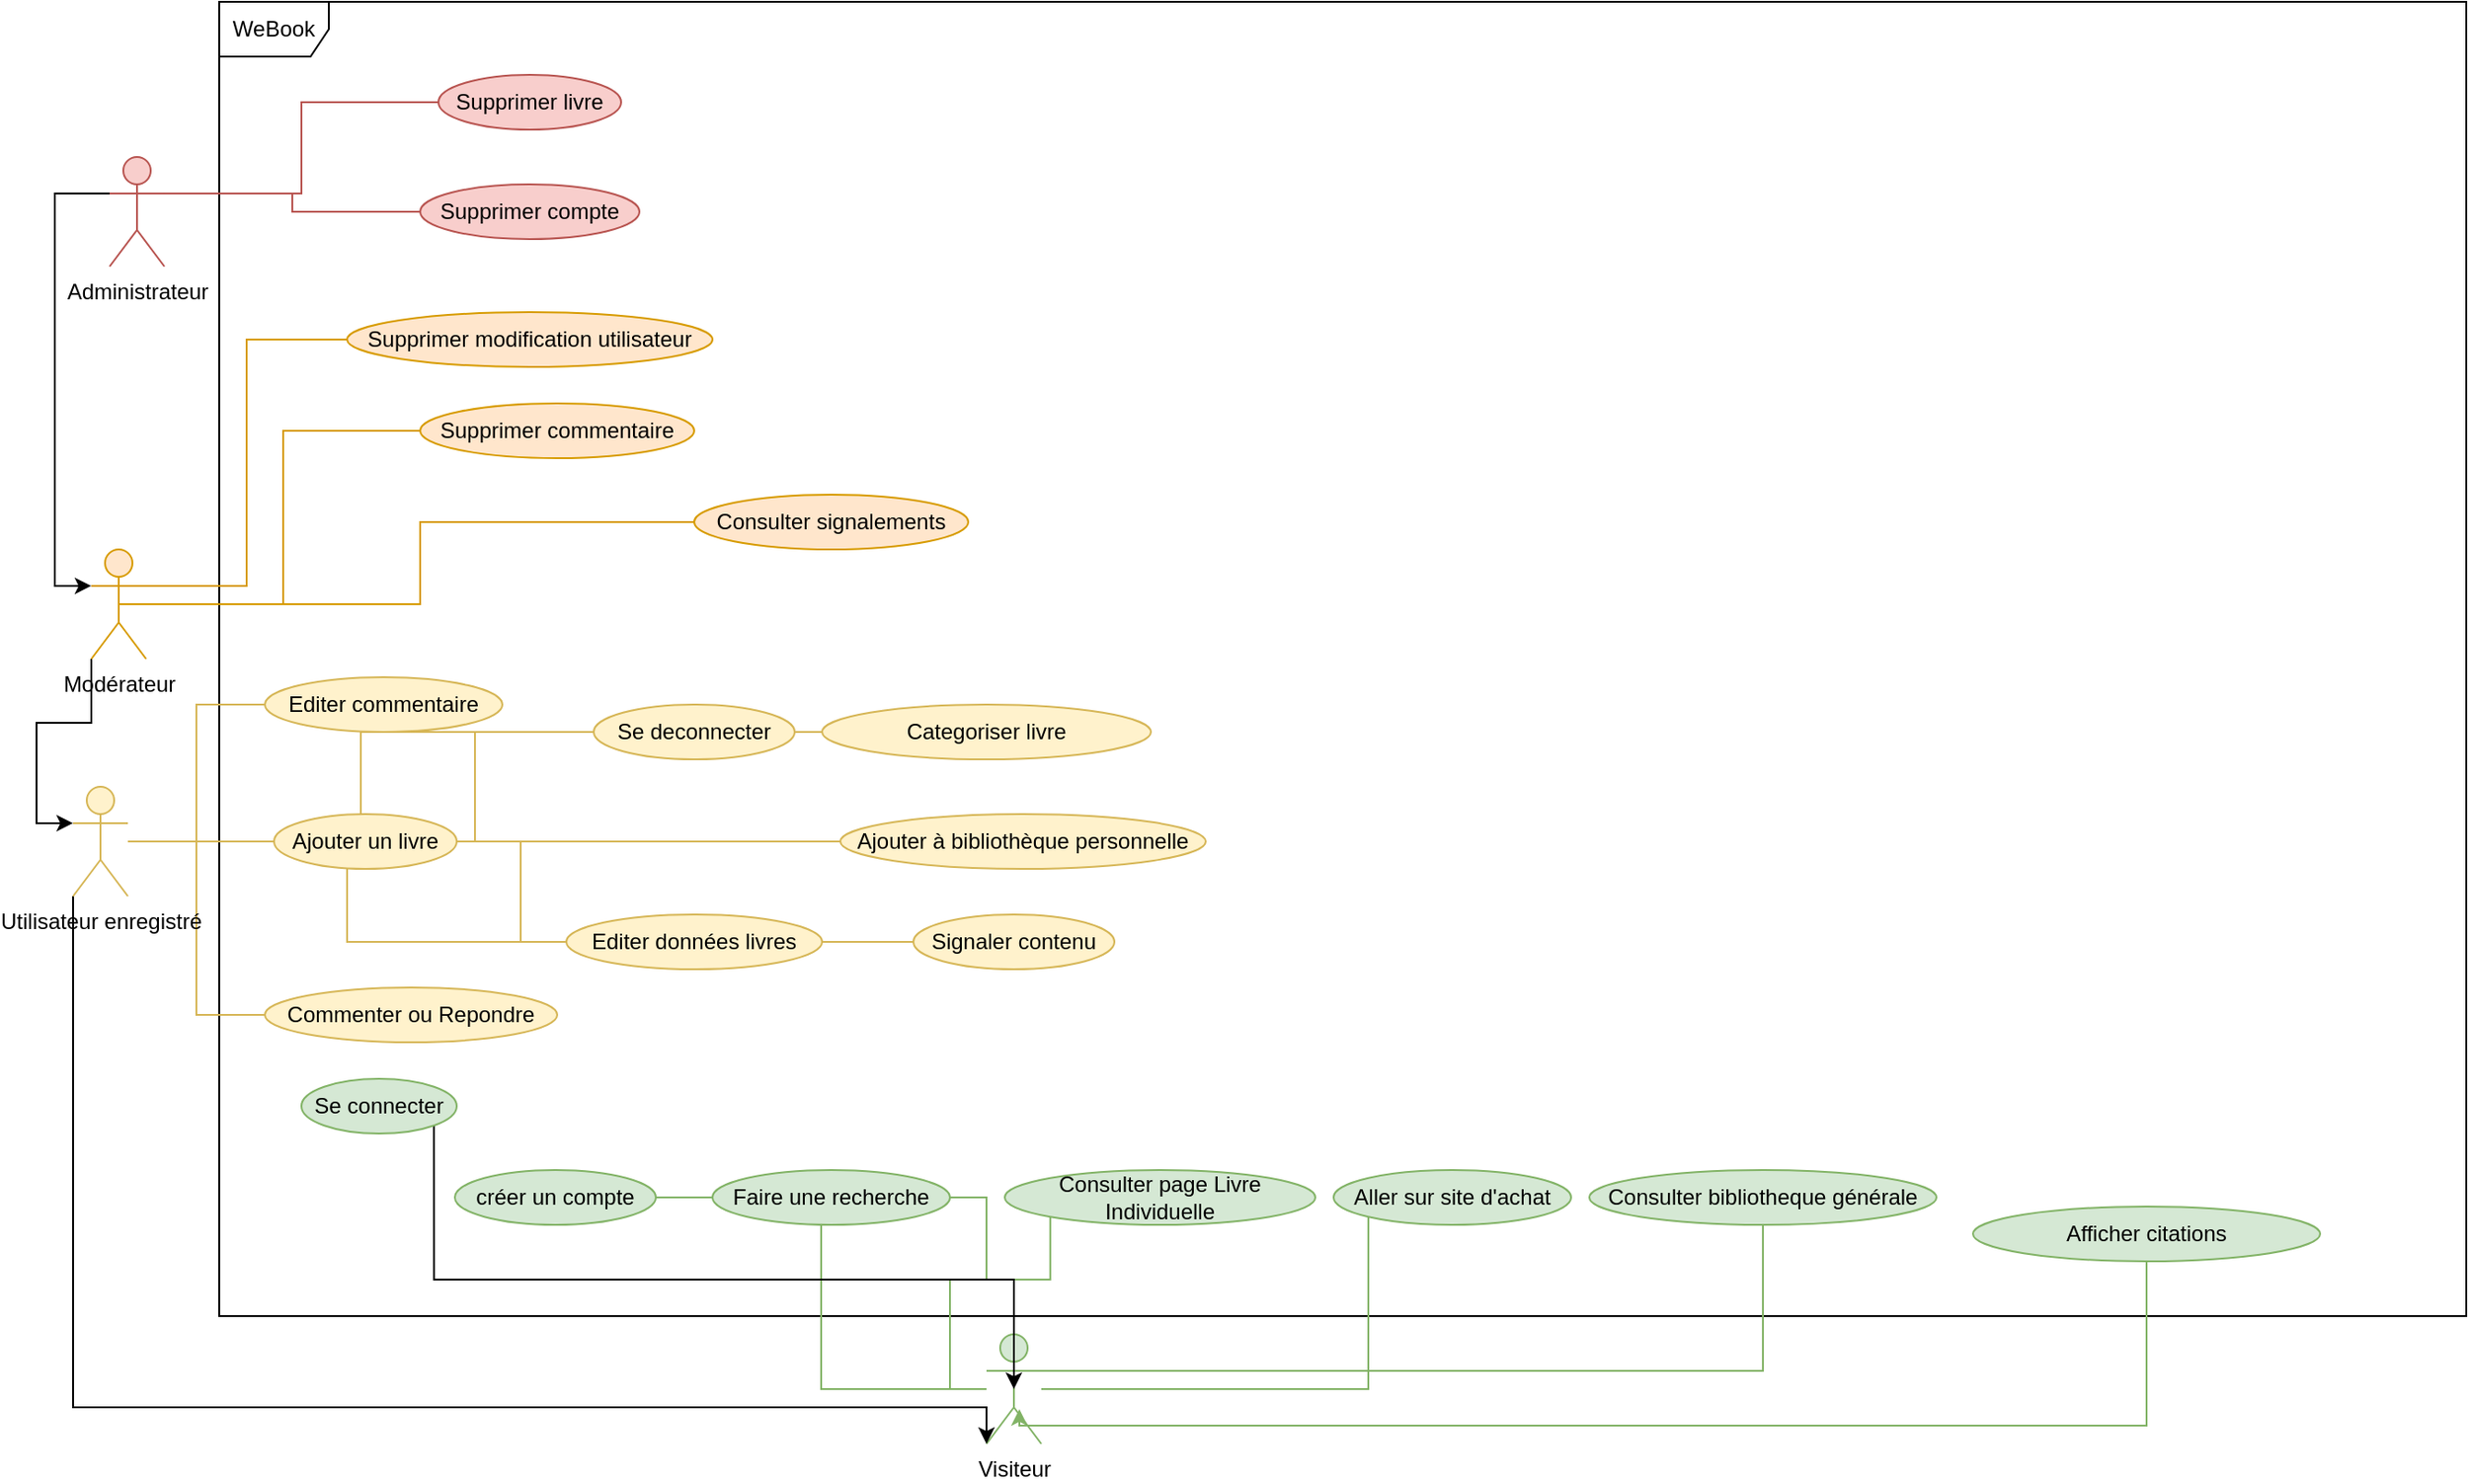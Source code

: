 <mxfile version="20.8.5" type="device" pages="6"><diagram id="wIYNi1u0ON8zr8fVcuYM" name="useCases"><mxGraphModel dx="1434" dy="1965" grid="1" gridSize="10" guides="1" tooltips="1" connect="1" arrows="1" fold="1" page="1" pageScale="1" pageWidth="827" pageHeight="1169" math="0" shadow="0"><root><mxCell id="0"/><mxCell id="1" parent="0"/><mxCell id="WPzQV7hwAxl7SX7QEhGJ-31" value="WeBook" style="shape=umlFrame;whiteSpace=wrap;html=1;" parent="1" vertex="1"><mxGeometry x="170" y="-240" width="1230" height="720" as="geometry"/></mxCell><mxCell id="WPzQV7hwAxl7SX7QEhGJ-51" style="edgeStyle=orthogonalEdgeStyle;rounded=0;orthogonalLoop=1;jettySize=auto;html=1;exitX=1;exitY=0.333;exitDx=0;exitDy=0;exitPerimeter=0;endArrow=none;endFill=0;fillColor=#d5e8d4;strokeColor=#82b366;" parent="1" source="WPzQV7hwAxl7SX7QEhGJ-1" target="WPzQV7hwAxl7SX7QEhGJ-8" edge="1"><mxGeometry relative="1" as="geometry"/></mxCell><mxCell id="WPzQV7hwAxl7SX7QEhGJ-52" style="edgeStyle=orthogonalEdgeStyle;rounded=0;orthogonalLoop=1;jettySize=auto;html=1;entryX=0;entryY=1;entryDx=0;entryDy=0;endArrow=none;endFill=0;fillColor=#d5e8d4;strokeColor=#82b366;" parent="1" source="WPzQV7hwAxl7SX7QEhGJ-1" target="WPzQV7hwAxl7SX7QEhGJ-6" edge="1"><mxGeometry relative="1" as="geometry"/></mxCell><mxCell id="WPzQV7hwAxl7SX7QEhGJ-55" style="edgeStyle=orthogonalEdgeStyle;rounded=0;orthogonalLoop=1;jettySize=auto;html=1;entryX=1;entryY=0.5;entryDx=0;entryDy=0;endArrow=none;endFill=0;fillColor=#d5e8d4;strokeColor=#82b366;" parent="1" source="WPzQV7hwAxl7SX7QEhGJ-1" target="WPzQV7hwAxl7SX7QEhGJ-10" edge="1"><mxGeometry relative="1" as="geometry"/></mxCell><mxCell id="WPzQV7hwAxl7SX7QEhGJ-58" style="edgeStyle=orthogonalEdgeStyle;rounded=0;orthogonalLoop=1;jettySize=auto;html=1;entryX=0;entryY=1;entryDx=0;entryDy=0;endArrow=none;endFill=0;fillColor=#d5e8d4;strokeColor=#82b366;" parent="1" source="WPzQV7hwAxl7SX7QEhGJ-1" target="WPzQV7hwAxl7SX7QEhGJ-7" edge="1"><mxGeometry relative="1" as="geometry"/></mxCell><mxCell id="WPzQV7hwAxl7SX7QEhGJ-59" style="edgeStyle=orthogonalEdgeStyle;rounded=0;orthogonalLoop=1;jettySize=auto;html=1;entryX=1;entryY=0.5;entryDx=0;entryDy=0;endArrow=none;endFill=0;fillColor=#d5e8d4;strokeColor=#82b366;" parent="1" source="WPzQV7hwAxl7SX7QEhGJ-1" target="WPzQV7hwAxl7SX7QEhGJ-12" edge="1"><mxGeometry relative="1" as="geometry"/></mxCell><mxCell id="WPzQV7hwAxl7SX7QEhGJ-1" value="Visiteur" style="shape=umlActor;verticalLabelPosition=bottom;verticalAlign=top;html=1;fillColor=#d5e8d4;strokeColor=#82b366;" parent="1" vertex="1"><mxGeometry x="590" y="490" width="30" height="60" as="geometry"/></mxCell><mxCell id="WPzQV7hwAxl7SX7QEhGJ-61" style="edgeStyle=orthogonalEdgeStyle;rounded=0;orthogonalLoop=1;jettySize=auto;html=1;entryX=0;entryY=0.5;entryDx=0;entryDy=0;endArrow=none;endFill=0;fillColor=#fff2cc;strokeColor=#d6b656;" parent="1" source="WPzQV7hwAxl7SX7QEhGJ-2" target="WPzQV7hwAxl7SX7QEhGJ-18" edge="1"><mxGeometry relative="1" as="geometry"/></mxCell><mxCell id="WPzQV7hwAxl7SX7QEhGJ-62" style="edgeStyle=orthogonalEdgeStyle;rounded=0;orthogonalLoop=1;jettySize=auto;html=1;entryX=0;entryY=0.5;entryDx=0;entryDy=0;endArrow=none;endFill=0;fillColor=#fff2cc;strokeColor=#d6b656;" parent="1" source="WPzQV7hwAxl7SX7QEhGJ-2" target="WPzQV7hwAxl7SX7QEhGJ-13" edge="1"><mxGeometry relative="1" as="geometry"/></mxCell><mxCell id="WPzQV7hwAxl7SX7QEhGJ-63" style="edgeStyle=orthogonalEdgeStyle;rounded=0;orthogonalLoop=1;jettySize=auto;html=1;entryX=0;entryY=0.5;entryDx=0;entryDy=0;endArrow=none;endFill=0;fillColor=#fff2cc;strokeColor=#d6b656;" parent="1" source="WPzQV7hwAxl7SX7QEhGJ-2" target="WPzQV7hwAxl7SX7QEhGJ-19" edge="1"><mxGeometry relative="1" as="geometry"/></mxCell><mxCell id="WPzQV7hwAxl7SX7QEhGJ-64" style="edgeStyle=orthogonalEdgeStyle;rounded=0;orthogonalLoop=1;jettySize=auto;html=1;entryX=0;entryY=0.5;entryDx=0;entryDy=0;endArrow=none;endFill=0;fillColor=#fff2cc;strokeColor=#d6b656;" parent="1" source="WPzQV7hwAxl7SX7QEhGJ-2" target="WPzQV7hwAxl7SX7QEhGJ-17" edge="1"><mxGeometry relative="1" as="geometry"/></mxCell><mxCell id="WPzQV7hwAxl7SX7QEhGJ-66" style="edgeStyle=orthogonalEdgeStyle;rounded=0;orthogonalLoop=1;jettySize=auto;html=1;entryX=0;entryY=0.5;entryDx=0;entryDy=0;endArrow=none;endFill=0;fillColor=#fff2cc;strokeColor=#d6b656;" parent="1" source="WPzQV7hwAxl7SX7QEhGJ-2" target="WPzQV7hwAxl7SX7QEhGJ-16" edge="1"><mxGeometry relative="1" as="geometry"/></mxCell><mxCell id="WPzQV7hwAxl7SX7QEhGJ-67" style="edgeStyle=orthogonalEdgeStyle;rounded=0;orthogonalLoop=1;jettySize=auto;html=1;entryX=0;entryY=0.5;entryDx=0;entryDy=0;endArrow=none;endFill=0;fillColor=#fff2cc;strokeColor=#d6b656;" parent="1" source="WPzQV7hwAxl7SX7QEhGJ-2" target="WPzQV7hwAxl7SX7QEhGJ-15" edge="1"><mxGeometry relative="1" as="geometry"/></mxCell><mxCell id="WPzQV7hwAxl7SX7QEhGJ-68" style="edgeStyle=orthogonalEdgeStyle;rounded=0;orthogonalLoop=1;jettySize=auto;html=1;entryX=0;entryY=0.5;entryDx=0;entryDy=0;endArrow=none;endFill=0;fillColor=#fff2cc;strokeColor=#d6b656;" parent="1" source="WPzQV7hwAxl7SX7QEhGJ-2" target="WPzQV7hwAxl7SX7QEhGJ-14" edge="1"><mxGeometry relative="1" as="geometry"/></mxCell><mxCell id="WPzQV7hwAxl7SX7QEhGJ-69" style="edgeStyle=orthogonalEdgeStyle;rounded=0;orthogonalLoop=1;jettySize=auto;html=1;entryX=0;entryY=0.5;entryDx=0;entryDy=0;endArrow=none;endFill=0;fillColor=#fff2cc;strokeColor=#d6b656;" parent="1" source="WPzQV7hwAxl7SX7QEhGJ-2" target="WPzQV7hwAxl7SX7QEhGJ-5" edge="1"><mxGeometry relative="1" as="geometry"/></mxCell><mxCell id="h1WNXDD1VKC-QquSGbUm-3" style="edgeStyle=orthogonalEdgeStyle;rounded=0;orthogonalLoop=1;jettySize=auto;html=1;exitX=0;exitY=1;exitDx=0;exitDy=0;exitPerimeter=0;entryX=0;entryY=1;entryDx=0;entryDy=0;entryPerimeter=0;fontSize=12;" edge="1" parent="1" source="WPzQV7hwAxl7SX7QEhGJ-2" target="WPzQV7hwAxl7SX7QEhGJ-1"><mxGeometry relative="1" as="geometry"><Array as="points"><mxPoint x="90" y="530"/><mxPoint x="590" y="530"/></Array></mxGeometry></mxCell><mxCell id="WPzQV7hwAxl7SX7QEhGJ-2" value="&lt;div&gt;Utilisateur enregistré&lt;/div&gt;&lt;div&gt;&lt;br&gt;&lt;/div&gt;" style="shape=umlActor;verticalLabelPosition=bottom;verticalAlign=top;html=1;fillColor=#fff2cc;strokeColor=#d6b656;" parent="1" vertex="1"><mxGeometry x="90" y="190" width="30" height="60" as="geometry"/></mxCell><mxCell id="WPzQV7hwAxl7SX7QEhGJ-71" style="edgeStyle=orthogonalEdgeStyle;rounded=0;orthogonalLoop=1;jettySize=auto;html=1;entryX=0;entryY=0.5;entryDx=0;entryDy=0;endArrow=none;endFill=0;fillColor=#ffe6cc;strokeColor=#d79b00;exitX=0.5;exitY=0.5;exitDx=0;exitDy=0;exitPerimeter=0;" parent="1" source="WPzQV7hwAxl7SX7QEhGJ-4" target="WPzQV7hwAxl7SX7QEhGJ-20" edge="1"><mxGeometry relative="1" as="geometry"/></mxCell><mxCell id="h1WNXDD1VKC-QquSGbUm-1" style="edgeStyle=orthogonalEdgeStyle;rounded=0;orthogonalLoop=1;jettySize=auto;html=1;exitX=0;exitY=0.333;exitDx=0;exitDy=0;exitPerimeter=0;entryX=0;entryY=0.333;entryDx=0;entryDy=0;entryPerimeter=0;fontSize=12;" edge="1" parent="1" source="WPzQV7hwAxl7SX7QEhGJ-3" target="WPzQV7hwAxl7SX7QEhGJ-4"><mxGeometry relative="1" as="geometry"/></mxCell><mxCell id="WPzQV7hwAxl7SX7QEhGJ-3" value="&lt;div&gt;Administrateur&lt;/div&gt;&lt;div&gt;&lt;br&gt;&lt;/div&gt;" style="shape=umlActor;verticalLabelPosition=bottom;verticalAlign=top;html=1;fillColor=#f8cecc;strokeColor=#b85450;" parent="1" vertex="1"><mxGeometry x="110" y="-155" width="30" height="60" as="geometry"/></mxCell><mxCell id="WPzQV7hwAxl7SX7QEhGJ-46" style="edgeStyle=orthogonalEdgeStyle;rounded=0;orthogonalLoop=1;jettySize=auto;html=1;exitX=1;exitY=0.333;exitDx=0;exitDy=0;exitPerimeter=0;entryX=0;entryY=0.5;entryDx=0;entryDy=0;endArrow=none;endFill=0;fillColor=#ffe6cc;strokeColor=#d79b00;" parent="1" source="WPzQV7hwAxl7SX7QEhGJ-4" target="WPzQV7hwAxl7SX7QEhGJ-21" edge="1"><mxGeometry relative="1" as="geometry"/></mxCell><mxCell id="WPzQV7hwAxl7SX7QEhGJ-47" style="edgeStyle=orthogonalEdgeStyle;rounded=0;orthogonalLoop=1;jettySize=auto;html=1;entryX=0;entryY=0.5;entryDx=0;entryDy=0;endArrow=none;endFill=0;fillColor=#ffe6cc;strokeColor=#d79b00;" parent="1" source="WPzQV7hwAxl7SX7QEhGJ-4" target="WPzQV7hwAxl7SX7QEhGJ-45" edge="1"><mxGeometry relative="1" as="geometry"/></mxCell><mxCell id="h1WNXDD1VKC-QquSGbUm-2" style="edgeStyle=orthogonalEdgeStyle;rounded=0;orthogonalLoop=1;jettySize=auto;html=1;exitX=0;exitY=1;exitDx=0;exitDy=0;exitPerimeter=0;entryX=0;entryY=0.333;entryDx=0;entryDy=0;entryPerimeter=0;fontSize=12;" edge="1" parent="1" source="WPzQV7hwAxl7SX7QEhGJ-4" target="WPzQV7hwAxl7SX7QEhGJ-2"><mxGeometry relative="1" as="geometry"/></mxCell><mxCell id="WPzQV7hwAxl7SX7QEhGJ-4" value="Modérateur" style="shape=umlActor;verticalLabelPosition=bottom;verticalAlign=top;html=1;fillColor=#ffe6cc;strokeColor=#d79b00;" parent="1" vertex="1"><mxGeometry x="100" y="60" width="30" height="60" as="geometry"/></mxCell><mxCell id="WPzQV7hwAxl7SX7QEhGJ-5" value="Signaler contenu" style="ellipse;whiteSpace=wrap;html=1;fillColor=#fff2cc;strokeColor=#d6b656;" parent="1" vertex="1"><mxGeometry x="550" y="260" width="110" height="30" as="geometry"/></mxCell><mxCell id="WPzQV7hwAxl7SX7QEhGJ-6" value="&lt;div&gt;Aller sur site d'achat&lt;/div&gt;" style="ellipse;whiteSpace=wrap;html=1;fillColor=#d5e8d4;strokeColor=#82b366;" parent="1" vertex="1"><mxGeometry x="780" y="400" width="130" height="30" as="geometry"/></mxCell><mxCell id="WPzQV7hwAxl7SX7QEhGJ-7" value="Consulter page Livre Individuelle" style="ellipse;whiteSpace=wrap;html=1;fillColor=#d5e8d4;strokeColor=#82b366;" parent="1" vertex="1"><mxGeometry x="600" y="400" width="170" height="30" as="geometry"/></mxCell><mxCell id="WPzQV7hwAxl7SX7QEhGJ-8" value="&lt;div&gt;Consulter bibliotheque générale&lt;/div&gt;" style="ellipse;whiteSpace=wrap;html=1;fillColor=#d5e8d4;strokeColor=#82b366;" parent="1" vertex="1"><mxGeometry x="920" y="400" width="190" height="30" as="geometry"/></mxCell><mxCell id="WPzQV7hwAxl7SX7QEhGJ-10" value="créer un compte" style="ellipse;whiteSpace=wrap;html=1;fillColor=#d5e8d4;strokeColor=#82b366;" parent="1" vertex="1"><mxGeometry x="299" y="400" width="110" height="30" as="geometry"/></mxCell><mxCell id="h1WNXDD1VKC-QquSGbUm-4" style="edgeStyle=orthogonalEdgeStyle;rounded=0;orthogonalLoop=1;jettySize=auto;html=1;exitX=1;exitY=1;exitDx=0;exitDy=0;entryX=0.5;entryY=0.5;entryDx=0;entryDy=0;entryPerimeter=0;fontSize=12;" edge="1" parent="1" source="WPzQV7hwAxl7SX7QEhGJ-11" target="WPzQV7hwAxl7SX7QEhGJ-1"><mxGeometry relative="1" as="geometry"><Array as="points"><mxPoint x="287" y="460"/><mxPoint x="605" y="460"/></Array></mxGeometry></mxCell><mxCell id="WPzQV7hwAxl7SX7QEhGJ-11" value="Se connecter" style="ellipse;whiteSpace=wrap;html=1;fillColor=#d5e8d4;strokeColor=#82b366;" parent="1" vertex="1"><mxGeometry x="215" y="350" width="85" height="30" as="geometry"/></mxCell><mxCell id="WPzQV7hwAxl7SX7QEhGJ-13" value="Ajouter un livre" style="ellipse;whiteSpace=wrap;html=1;fillColor=#fff2cc;strokeColor=#d6b656;" parent="1" vertex="1"><mxGeometry x="200" y="205" width="100" height="30" as="geometry"/></mxCell><mxCell id="WPzQV7hwAxl7SX7QEhGJ-14" value="Ajouter à bibliothèque personnelle" style="ellipse;whiteSpace=wrap;html=1;fillColor=#fff2cc;strokeColor=#d6b656;" parent="1" vertex="1"><mxGeometry x="510" y="205" width="200" height="30" as="geometry"/></mxCell><mxCell id="WPzQV7hwAxl7SX7QEhGJ-15" value="Categoriser livre" style="ellipse;whiteSpace=wrap;html=1;fillColor=#fff2cc;strokeColor=#d6b656;" parent="1" vertex="1"><mxGeometry x="500" y="145" width="180" height="30" as="geometry"/></mxCell><mxCell id="WPzQV7hwAxl7SX7QEhGJ-16" value="Editer données livres" style="ellipse;whiteSpace=wrap;html=1;fillColor=#fff2cc;strokeColor=#d6b656;" parent="1" vertex="1"><mxGeometry x="360" y="260" width="140" height="30" as="geometry"/></mxCell><mxCell id="WPzQV7hwAxl7SX7QEhGJ-17" value="Se deconnecter" style="ellipse;whiteSpace=wrap;html=1;fillColor=#fff2cc;strokeColor=#d6b656;" parent="1" vertex="1"><mxGeometry x="375" y="145" width="110" height="30" as="geometry"/></mxCell><mxCell id="WPzQV7hwAxl7SX7QEhGJ-18" value="Editer commentaire" style="ellipse;whiteSpace=wrap;html=1;fillColor=#fff2cc;strokeColor=#d6b656;" parent="1" vertex="1"><mxGeometry x="195" y="130" width="130" height="30" as="geometry"/></mxCell><mxCell id="WPzQV7hwAxl7SX7QEhGJ-19" value="Commenter ou Repondre" style="ellipse;whiteSpace=wrap;html=1;fillColor=#fff2cc;strokeColor=#d6b656;" parent="1" vertex="1"><mxGeometry x="195" y="300" width="160" height="30" as="geometry"/></mxCell><mxCell id="WPzQV7hwAxl7SX7QEhGJ-20" value="Consulter signalements" style="ellipse;whiteSpace=wrap;html=1;fillColor=#ffe6cc;strokeColor=#d79b00;" parent="1" vertex="1"><mxGeometry x="430" y="30" width="150" height="30" as="geometry"/></mxCell><mxCell id="WPzQV7hwAxl7SX7QEhGJ-21" value="Supprimer modification utilisateur" style="ellipse;whiteSpace=wrap;html=1;fillColor=#ffe6cc;strokeColor=#d79b00;" parent="1" vertex="1"><mxGeometry x="240" y="-70" width="200" height="30" as="geometry"/></mxCell><mxCell id="WPzQV7hwAxl7SX7QEhGJ-23" value="Supprimer livre" style="ellipse;whiteSpace=wrap;html=1;fillColor=#f8cecc;strokeColor=#b85450;" parent="1" vertex="1"><mxGeometry x="290" y="-200" width="100" height="30" as="geometry"/></mxCell><mxCell id="WPzQV7hwAxl7SX7QEhGJ-26" value="Supprimer compte" style="ellipse;whiteSpace=wrap;html=1;fillColor=#f8cecc;strokeColor=#b85450;" parent="1" vertex="1"><mxGeometry x="280" y="-140" width="120" height="30" as="geometry"/></mxCell><mxCell id="WPzQV7hwAxl7SX7QEhGJ-42" value="" style="endArrow=none;html=1;rounded=0;entryX=0;entryY=0.5;entryDx=0;entryDy=0;exitX=1;exitY=0.333;exitDx=0;exitDy=0;exitPerimeter=0;fillColor=#f8cecc;strokeColor=#b85450;edgeStyle=orthogonalEdgeStyle;" parent="1" source="WPzQV7hwAxl7SX7QEhGJ-3" target="WPzQV7hwAxl7SX7QEhGJ-23" edge="1"><mxGeometry width="50" height="50" relative="1" as="geometry"><mxPoint x="170" y="-110" as="sourcePoint"/><mxPoint x="220" y="-160" as="targetPoint"/></mxGeometry></mxCell><mxCell id="WPzQV7hwAxl7SX7QEhGJ-43" value="" style="endArrow=none;html=1;rounded=0;exitX=1;exitY=0.333;exitDx=0;exitDy=0;exitPerimeter=0;entryX=0;entryY=0.5;entryDx=0;entryDy=0;fillColor=#f8cecc;strokeColor=#b85450;edgeStyle=orthogonalEdgeStyle;" parent="1" source="WPzQV7hwAxl7SX7QEhGJ-3" target="WPzQV7hwAxl7SX7QEhGJ-26" edge="1"><mxGeometry width="50" height="50" relative="1" as="geometry"><mxPoint x="200" y="-70" as="sourcePoint"/><mxPoint x="250" y="-120" as="targetPoint"/></mxGeometry></mxCell><mxCell id="WPzQV7hwAxl7SX7QEhGJ-45" value="&lt;div&gt;Supprimer commentaire&lt;/div&gt;" style="ellipse;whiteSpace=wrap;html=1;fillColor=#ffe6cc;strokeColor=#d79b00;" parent="1" vertex="1"><mxGeometry x="280" y="-20" width="150" height="30" as="geometry"/></mxCell><mxCell id="WPzQV7hwAxl7SX7QEhGJ-12" value="Faire une recherche" style="ellipse;whiteSpace=wrap;html=1;fillColor=#d5e8d4;strokeColor=#82b366;" parent="1" vertex="1"><mxGeometry x="440" y="400" width="130" height="30" as="geometry"/></mxCell><mxCell id="h1WNXDD1VKC-QquSGbUm-6" style="edgeStyle=orthogonalEdgeStyle;rounded=0;orthogonalLoop=1;jettySize=auto;html=1;entryX=0.6;entryY=0.683;entryDx=0;entryDy=0;entryPerimeter=0;fontSize=12;fillColor=#d5e8d4;strokeColor=#82b366;" edge="1" parent="1" source="h1WNXDD1VKC-QquSGbUm-5" target="WPzQV7hwAxl7SX7QEhGJ-1"><mxGeometry relative="1" as="geometry"><Array as="points"><mxPoint x="1225" y="540"/><mxPoint x="608" y="540"/></Array></mxGeometry></mxCell><mxCell id="h1WNXDD1VKC-QquSGbUm-5" value="&lt;div&gt;Afficher citations&lt;/div&gt;" style="ellipse;whiteSpace=wrap;html=1;fillColor=#d5e8d4;strokeColor=#82b366;" vertex="1" parent="1"><mxGeometry x="1130" y="420" width="190" height="30" as="geometry"/></mxCell></root></mxGraphModel></diagram><diagram id="miLaTKCQhLI4lzKffE7h" name="Sequence"><mxGraphModel dx="2607" dy="1447" grid="1" gridSize="10" guides="1" tooltips="1" connect="1" arrows="1" fold="1" page="1" pageScale="1" pageWidth="827" pageHeight="1169" math="0" shadow="0"><root><mxCell id="0"/><mxCell id="1" parent="0"/><mxCell id="QOvPO_ZjdiaH8lnMwcZq-1" value="" style="swimlane;startSize=0;align=center;verticalAlign=middle;" vertex="1" parent="1"><mxGeometry y="40" width="830" height="480" as="geometry"/></mxCell><mxCell id="QOvPO_ZjdiaH8lnMwcZq-2" value="Modele vide" style="text;html=1;strokeColor=none;fillColor=none;align=center;verticalAlign=middle;whiteSpace=wrap;rounded=0;" vertex="1" parent="QOvPO_ZjdiaH8lnMwcZq-1"><mxGeometry x="20" width="90" height="20" as="geometry"/></mxCell><mxCell id="QOvPO_ZjdiaH8lnMwcZq-3" value="Utilisateur" style="swimlane;whiteSpace=wrap;html=1;align=center;verticalAlign=middle;" vertex="1" parent="QOvPO_ZjdiaH8lnMwcZq-1"><mxGeometry y="40" width="260" height="440" as="geometry"/></mxCell><mxCell id="QOvPO_ZjdiaH8lnMwcZq-4" value="SI" style="swimlane;whiteSpace=wrap;html=1;align=center;verticalAlign=middle;" vertex="1" parent="QOvPO_ZjdiaH8lnMwcZq-1"><mxGeometry x="280" y="40" width="246" height="440" as="geometry"/></mxCell><mxCell id="QOvPO_ZjdiaH8lnMwcZq-5" value="BDD" style="swimlane;whiteSpace=wrap;html=1;align=center;verticalAlign=middle;" vertex="1" parent="QOvPO_ZjdiaH8lnMwcZq-1"><mxGeometry x="581" y="40" width="246" height="440" as="geometry"/></mxCell><mxCell id="QOvPO_ZjdiaH8lnMwcZq-6" value="" style="swimlane;startSize=0;fillColor=#f8cecc;strokeColor=#b85450;align=center;verticalAlign=middle;" vertex="1" parent="1"><mxGeometry y="540" width="830" height="480" as="geometry"/></mxCell><mxCell id="QOvPO_ZjdiaH8lnMwcZq-7" value="Supprimer un livre" style="text;html=1;strokeColor=#b85450;fillColor=#f8cecc;align=center;verticalAlign=middle;whiteSpace=wrap;rounded=0;" vertex="1" parent="QOvPO_ZjdiaH8lnMwcZq-6"><mxGeometry x="20" width="110" height="20" as="geometry"/></mxCell><mxCell id="QOvPO_ZjdiaH8lnMwcZq-8" value="Administrateur" style="swimlane;whiteSpace=wrap;html=1;fillColor=#f8cecc;strokeColor=#b85450;align=center;verticalAlign=middle;" vertex="1" parent="QOvPO_ZjdiaH8lnMwcZq-6"><mxGeometry y="40" width="260" height="440" as="geometry"/></mxCell><mxCell id="QOvPO_ZjdiaH8lnMwcZq-12" value="Administrator selects the &quot;Delete Book&quot; option" style="ellipse;whiteSpace=wrap;html=1;fillColor=#f8cecc;strokeColor=#b85450;align=center;verticalAlign=middle;" vertex="1" parent="QOvPO_ZjdiaH8lnMwcZq-8"><mxGeometry x="80" y="60" width="120" height="80" as="geometry"/></mxCell><mxCell id="QOvPO_ZjdiaH8lnMwcZq-14" value="Administrator confirms the deletion" style="ellipse;whiteSpace=wrap;html=1;fillColor=#f8cecc;strokeColor=#b85450;align=center;verticalAlign=middle;" vertex="1" parent="QOvPO_ZjdiaH8lnMwcZq-8"><mxGeometry x="70" y="180" width="120" height="80" as="geometry"/></mxCell><mxCell id="QOvPO_ZjdiaH8lnMwcZq-9" value="SI" style="swimlane;whiteSpace=wrap;html=1;align=center;verticalAlign=middle;" vertex="1" parent="QOvPO_ZjdiaH8lnMwcZq-6"><mxGeometry x="280" y="40" width="370" height="440" as="geometry"/></mxCell><mxCell id="QOvPO_ZjdiaH8lnMwcZq-21" style="edgeStyle=orthogonalEdgeStyle;rounded=0;orthogonalLoop=1;jettySize=auto;html=1;align=center;verticalAlign=middle;" edge="1" parent="QOvPO_ZjdiaH8lnMwcZq-9" source="QOvPO_ZjdiaH8lnMwcZq-15" target="QOvPO_ZjdiaH8lnMwcZq-16"><mxGeometry relative="1" as="geometry"/></mxCell><mxCell id="QOvPO_ZjdiaH8lnMwcZq-15" value="The system removes the book from the library and updates the database" style="ellipse;whiteSpace=wrap;html=1;align=center;verticalAlign=middle;" vertex="1" parent="QOvPO_ZjdiaH8lnMwcZq-9"><mxGeometry x="100" y="220" width="120" height="80" as="geometry"/></mxCell><mxCell id="QOvPO_ZjdiaH8lnMwcZq-16" value="&lt;br style=&quot;border-color: var(--border-color);&quot;&gt;The system sends a notification to the administrator that the book has been deleted" style="ellipse;whiteSpace=wrap;html=1;align=center;verticalAlign=middle;" vertex="1" parent="QOvPO_ZjdiaH8lnMwcZq-9"><mxGeometry x="10" y="340" width="260" height="65" as="geometry"/></mxCell><mxCell id="QOvPO_ZjdiaH8lnMwcZq-13" value="The system prompts the administrator to confirm the deletion" style="ellipse;whiteSpace=wrap;html=1;align=center;verticalAlign=middle;" vertex="1" parent="QOvPO_ZjdiaH8lnMwcZq-9"><mxGeometry x="100" y="70" width="120" height="80" as="geometry"/></mxCell><mxCell id="QOvPO_ZjdiaH8lnMwcZq-10" value="BDD" style="swimlane;whiteSpace=wrap;html=1;align=center;verticalAlign=middle;" vertex="1" parent="QOvPO_ZjdiaH8lnMwcZq-6"><mxGeometry x="581" y="40" width="246" height="440" as="geometry"/></mxCell><mxCell id="QOvPO_ZjdiaH8lnMwcZq-18" style="edgeStyle=orthogonalEdgeStyle;rounded=0;orthogonalLoop=1;jettySize=auto;html=1;entryX=0;entryY=0.5;entryDx=0;entryDy=0;align=center;verticalAlign=middle;" edge="1" parent="QOvPO_ZjdiaH8lnMwcZq-6" source="QOvPO_ZjdiaH8lnMwcZq-12" target="QOvPO_ZjdiaH8lnMwcZq-13"><mxGeometry relative="1" as="geometry"/></mxCell><mxCell id="QOvPO_ZjdiaH8lnMwcZq-19" style="edgeStyle=orthogonalEdgeStyle;rounded=0;orthogonalLoop=1;jettySize=auto;html=1;entryX=1;entryY=0.5;entryDx=0;entryDy=0;align=center;verticalAlign=middle;" edge="1" parent="QOvPO_ZjdiaH8lnMwcZq-6" source="QOvPO_ZjdiaH8lnMwcZq-13" target="QOvPO_ZjdiaH8lnMwcZq-14"><mxGeometry relative="1" as="geometry"><Array as="points"><mxPoint x="350" y="180"/><mxPoint x="350" y="240"/><mxPoint x="190" y="240"/></Array></mxGeometry></mxCell><mxCell id="QOvPO_ZjdiaH8lnMwcZq-20" style="edgeStyle=orthogonalEdgeStyle;rounded=0;orthogonalLoop=1;jettySize=auto;html=1;entryX=0;entryY=0.5;entryDx=0;entryDy=0;align=center;verticalAlign=middle;" edge="1" parent="QOvPO_ZjdiaH8lnMwcZq-6" source="QOvPO_ZjdiaH8lnMwcZq-14" target="QOvPO_ZjdiaH8lnMwcZq-15"><mxGeometry relative="1" as="geometry"/></mxCell><mxCell id="QOvPO_ZjdiaH8lnMwcZq-22" value="" style="swimlane;startSize=0;align=center;verticalAlign=middle;" vertex="1" parent="1"><mxGeometry y="1070" width="830" height="480" as="geometry"/></mxCell><mxCell id="QOvPO_ZjdiaH8lnMwcZq-23" value="Supprimer un compte" style="text;html=1;strokeColor=#b85450;fillColor=#f8cecc;align=center;verticalAlign=middle;whiteSpace=wrap;rounded=0;" vertex="1" parent="QOvPO_ZjdiaH8lnMwcZq-22"><mxGeometry x="20" width="90" height="20" as="geometry"/></mxCell><mxCell id="QOvPO_ZjdiaH8lnMwcZq-24" value="Administrateur" style="swimlane;whiteSpace=wrap;html=1;fillColor=#f8cecc;strokeColor=#b85450;align=center;verticalAlign=middle;" vertex="1" parent="QOvPO_ZjdiaH8lnMwcZq-22"><mxGeometry y="40" width="260" height="440" as="geometry"/></mxCell><mxCell id="QOvPO_ZjdiaH8lnMwcZq-27" value="Administrator selects the &quot;Delete Account&quot; option" style="ellipse;whiteSpace=wrap;html=1;fillColor=#f8cecc;strokeColor=#b85450;align=center;verticalAlign=middle;" vertex="1" parent="QOvPO_ZjdiaH8lnMwcZq-24"><mxGeometry x="70" y="59" width="120" height="80" as="geometry"/></mxCell><mxCell id="QOvPO_ZjdiaH8lnMwcZq-29" value="Administrator confirms the deletion" style="ellipse;whiteSpace=wrap;html=1;fillColor=#f8cecc;strokeColor=#b85450;align=center;verticalAlign=middle;" vertex="1" parent="QOvPO_ZjdiaH8lnMwcZq-24"><mxGeometry x="80" y="190" width="120" height="80" as="geometry"/></mxCell><mxCell id="QOvPO_ZjdiaH8lnMwcZq-25" value="SI" style="swimlane;whiteSpace=wrap;html=1;align=center;verticalAlign=middle;" vertex="1" parent="QOvPO_ZjdiaH8lnMwcZq-22"><mxGeometry x="280" y="40" width="246" height="440" as="geometry"/></mxCell><mxCell id="QOvPO_ZjdiaH8lnMwcZq-28" value="The system prompts the administrator to confirm the deletion" style="ellipse;whiteSpace=wrap;html=1;align=center;verticalAlign=middle;" vertex="1" parent="QOvPO_ZjdiaH8lnMwcZq-25"><mxGeometry x="63" y="70" width="120" height="80" as="geometry"/></mxCell><mxCell id="QOvPO_ZjdiaH8lnMwcZq-36" style="edgeStyle=orthogonalEdgeStyle;rounded=0;orthogonalLoop=1;jettySize=auto;html=1;exitX=0.5;exitY=1;exitDx=0;exitDy=0;entryX=0.648;entryY=0.025;entryDx=0;entryDy=0;entryPerimeter=0;align=center;verticalAlign=middle;" edge="1" parent="QOvPO_ZjdiaH8lnMwcZq-25" source="QOvPO_ZjdiaH8lnMwcZq-30" target="QOvPO_ZjdiaH8lnMwcZq-31"><mxGeometry relative="1" as="geometry"/></mxCell><mxCell id="QOvPO_ZjdiaH8lnMwcZq-30" value="The system removes the account from the database and updates the user list" style="ellipse;whiteSpace=wrap;html=1;align=center;verticalAlign=middle;" vertex="1" parent="QOvPO_ZjdiaH8lnMwcZq-25"><mxGeometry x="70" y="200" width="120" height="80" as="geometry"/></mxCell><mxCell id="QOvPO_ZjdiaH8lnMwcZq-31" value="The system sends a notification to the administrator that the account has been deleted" style="ellipse;whiteSpace=wrap;html=1;align=center;verticalAlign=middle;" vertex="1" parent="QOvPO_ZjdiaH8lnMwcZq-25"><mxGeometry x="60" y="310" width="120" height="80" as="geometry"/></mxCell><mxCell id="QOvPO_ZjdiaH8lnMwcZq-26" value="BDD" style="swimlane;whiteSpace=wrap;html=1;align=center;verticalAlign=middle;" vertex="1" parent="QOvPO_ZjdiaH8lnMwcZq-22"><mxGeometry x="581" y="40" width="246" height="440" as="geometry"/></mxCell><mxCell id="QOvPO_ZjdiaH8lnMwcZq-32" style="edgeStyle=orthogonalEdgeStyle;rounded=0;orthogonalLoop=1;jettySize=auto;html=1;entryX=0;entryY=0.5;entryDx=0;entryDy=0;align=center;verticalAlign=middle;" edge="1" parent="QOvPO_ZjdiaH8lnMwcZq-22" source="QOvPO_ZjdiaH8lnMwcZq-27" target="QOvPO_ZjdiaH8lnMwcZq-28"><mxGeometry relative="1" as="geometry"/></mxCell><mxCell id="QOvPO_ZjdiaH8lnMwcZq-34" style="edgeStyle=orthogonalEdgeStyle;rounded=0;orthogonalLoop=1;jettySize=auto;html=1;exitX=0;exitY=1;exitDx=0;exitDy=0;entryX=1;entryY=0;entryDx=0;entryDy=0;align=center;verticalAlign=middle;" edge="1" parent="QOvPO_ZjdiaH8lnMwcZq-22" source="QOvPO_ZjdiaH8lnMwcZq-28" target="QOvPO_ZjdiaH8lnMwcZq-29"><mxGeometry relative="1" as="geometry"/></mxCell><mxCell id="QOvPO_ZjdiaH8lnMwcZq-35" style="edgeStyle=orthogonalEdgeStyle;rounded=0;orthogonalLoop=1;jettySize=auto;html=1;exitX=1;exitY=0.5;exitDx=0;exitDy=0;align=center;verticalAlign=middle;" edge="1" parent="1" source="QOvPO_ZjdiaH8lnMwcZq-29"><mxGeometry relative="1" as="geometry"><mxPoint x="340.0" y="1339.5" as="targetPoint"/></mxGeometry></mxCell><mxCell id="QOvPO_ZjdiaH8lnMwcZq-37" value="" style="swimlane;startSize=0;align=center;verticalAlign=middle;" vertex="1" parent="1"><mxGeometry x="920" y="540" width="830" height="480" as="geometry"/></mxCell><mxCell id="QOvPO_ZjdiaH8lnMwcZq-38" value="&lt;div style=&quot;&quot;&gt;&lt;font face=&quot;Söhne, ui-sans-serif, system-ui, -apple-system, Segoe UI, Roboto, Ubuntu, Cantarell, Noto Sans, sans-serif, Helvetica Neue, Arial, Apple Color Emoji, Segoe UI Emoji, Segoe UI Symbol, Noto Color Emoji&quot; color=&quot;#374151&quot;&gt;&lt;span style=&quot;font-size: 16px;&quot;&gt;Delete user modification&lt;/span&gt;&lt;/font&gt;&lt;/div&gt;" style="text;html=1;strokeColor=#d79b00;fillColor=#ffe6cc;align=center;verticalAlign=middle;whiteSpace=wrap;rounded=0;" vertex="1" parent="QOvPO_ZjdiaH8lnMwcZq-37"><mxGeometry x="20" width="230" height="20" as="geometry"/></mxCell><mxCell id="QOvPO_ZjdiaH8lnMwcZq-39" value="Moderateur" style="swimlane;whiteSpace=wrap;html=1;fillColor=#ffe6cc;strokeColor=#d79b00;align=center;verticalAlign=middle;" vertex="1" parent="QOvPO_ZjdiaH8lnMwcZq-37"><mxGeometry y="40" width="260" height="440" as="geometry"/></mxCell><mxCell id="QOvPO_ZjdiaH8lnMwcZq-42" value="Moderator selects the &quot;Delete User Modifications&quot; option" style="ellipse;whiteSpace=wrap;html=1;fillColor=#ffe6cc;strokeColor=#d79b00;align=center;verticalAlign=middle;" vertex="1" parent="QOvPO_ZjdiaH8lnMwcZq-39"><mxGeometry x="70" y="60" width="120" height="80" as="geometry"/></mxCell><mxCell id="QOvPO_ZjdiaH8lnMwcZq-44" value="Moderator selects the modifications" style="ellipse;whiteSpace=wrap;html=1;fillColor=#ffe6cc;strokeColor=#d79b00;align=center;verticalAlign=middle;" vertex="1" parent="QOvPO_ZjdiaH8lnMwcZq-39"><mxGeometry x="60" y="180" width="120" height="80" as="geometry"/></mxCell><mxCell id="QOvPO_ZjdiaH8lnMwcZq-40" value="SI" style="swimlane;whiteSpace=wrap;html=1;align=center;verticalAlign=middle;" vertex="1" parent="QOvPO_ZjdiaH8lnMwcZq-37"><mxGeometry x="280" y="40" width="246" height="440" as="geometry"/></mxCell><mxCell id="QOvPO_ZjdiaH8lnMwcZq-43" value="The system prompts the moderator to select the specific modifications to delete" style="ellipse;whiteSpace=wrap;html=1;align=center;verticalAlign=middle;" vertex="1" parent="QOvPO_ZjdiaH8lnMwcZq-40"><mxGeometry x="60" y="60" width="120" height="80" as="geometry"/></mxCell><mxCell id="QOvPO_ZjdiaH8lnMwcZq-46" value="The system sends a notification to the moderator that the modifications have been deleted" style="ellipse;whiteSpace=wrap;html=1;align=center;verticalAlign=middle;" vertex="1" parent="QOvPO_ZjdiaH8lnMwcZq-40"><mxGeometry x="50" y="290" width="120" height="80" as="geometry"/></mxCell><mxCell id="QOvPO_ZjdiaH8lnMwcZq-50" style="edgeStyle=orthogonalEdgeStyle;rounded=0;orthogonalLoop=1;jettySize=auto;html=1;exitX=0.5;exitY=1;exitDx=0;exitDy=0;entryX=0.575;entryY=0.025;entryDx=0;entryDy=0;entryPerimeter=0;align=center;verticalAlign=middle;" edge="1" parent="QOvPO_ZjdiaH8lnMwcZq-40" source="QOvPO_ZjdiaH8lnMwcZq-45" target="QOvPO_ZjdiaH8lnMwcZq-46"><mxGeometry relative="1" as="geometry"/></mxCell><mxCell id="QOvPO_ZjdiaH8lnMwcZq-45" value="The system removes the selected modifications and updates the database" style="ellipse;whiteSpace=wrap;html=1;align=center;verticalAlign=middle;" vertex="1" parent="QOvPO_ZjdiaH8lnMwcZq-40"><mxGeometry x="60" y="160" width="120" height="80" as="geometry"/></mxCell><mxCell id="QOvPO_ZjdiaH8lnMwcZq-41" value="BDD" style="swimlane;whiteSpace=wrap;html=1;align=center;verticalAlign=middle;" vertex="1" parent="QOvPO_ZjdiaH8lnMwcZq-37"><mxGeometry x="581" y="40" width="246" height="440" as="geometry"/></mxCell><mxCell id="QOvPO_ZjdiaH8lnMwcZq-47" style="edgeStyle=orthogonalEdgeStyle;rounded=0;orthogonalLoop=1;jettySize=auto;html=1;entryX=0;entryY=0.5;entryDx=0;entryDy=0;align=center;verticalAlign=middle;" edge="1" parent="QOvPO_ZjdiaH8lnMwcZq-37" source="QOvPO_ZjdiaH8lnMwcZq-42" target="QOvPO_ZjdiaH8lnMwcZq-43"><mxGeometry relative="1" as="geometry"/></mxCell><mxCell id="QOvPO_ZjdiaH8lnMwcZq-48" style="edgeStyle=orthogonalEdgeStyle;rounded=0;orthogonalLoop=1;jettySize=auto;html=1;exitX=0;exitY=1;exitDx=0;exitDy=0;entryX=1;entryY=0;entryDx=0;entryDy=0;align=center;verticalAlign=middle;" edge="1" parent="QOvPO_ZjdiaH8lnMwcZq-37" source="QOvPO_ZjdiaH8lnMwcZq-43" target="QOvPO_ZjdiaH8lnMwcZq-44"><mxGeometry relative="1" as="geometry"><Array as="points"><mxPoint x="358" y="190"/><mxPoint x="162" y="190"/></Array></mxGeometry></mxCell><mxCell id="QOvPO_ZjdiaH8lnMwcZq-49" style="edgeStyle=orthogonalEdgeStyle;rounded=0;orthogonalLoop=1;jettySize=auto;html=1;exitX=1;exitY=0.5;exitDx=0;exitDy=0;entryX=0.083;entryY=0.744;entryDx=0;entryDy=0;entryPerimeter=0;align=center;verticalAlign=middle;" edge="1" parent="QOvPO_ZjdiaH8lnMwcZq-37" source="QOvPO_ZjdiaH8lnMwcZq-44" target="QOvPO_ZjdiaH8lnMwcZq-45"><mxGeometry relative="1" as="geometry"/></mxCell><mxCell id="QOvPO_ZjdiaH8lnMwcZq-51" value="" style="swimlane;startSize=0;align=center;verticalAlign=middle;" vertex="1" parent="1"><mxGeometry x="920" y="1060" width="830" height="480" as="geometry"/></mxCell><mxCell id="QOvPO_ZjdiaH8lnMwcZq-52" value="Delete comments" style="text;html=1;strokeColor=#d79b00;fillColor=#ffe6cc;align=center;verticalAlign=middle;whiteSpace=wrap;rounded=0;" vertex="1" parent="QOvPO_ZjdiaH8lnMwcZq-51"><mxGeometry x="20" width="130" height="20" as="geometry"/></mxCell><mxCell id="QOvPO_ZjdiaH8lnMwcZq-53" value="Moderateur" style="swimlane;whiteSpace=wrap;html=1;fillColor=#ffe6cc;strokeColor=#d79b00;align=center;verticalAlign=middle;" vertex="1" parent="QOvPO_ZjdiaH8lnMwcZq-51"><mxGeometry y="40" width="320" height="440" as="geometry"/></mxCell><mxCell id="QOvPO_ZjdiaH8lnMwcZq-56" value="Moderator selects the the delete comments section" style="ellipse;whiteSpace=wrap;html=1;fillColor=#ffe6cc;strokeColor=#d79b00;align=center;verticalAlign=middle;" vertex="1" parent="QOvPO_ZjdiaH8lnMwcZq-53"><mxGeometry x="30" y="79" width="240" height="60" as="geometry"/></mxCell><mxCell id="QOvPO_ZjdiaH8lnMwcZq-58" value="Moderator selects the comments" style="ellipse;whiteSpace=wrap;html=1;fillColor=#ffe6cc;strokeColor=#d79b00;align=center;verticalAlign=middle;" vertex="1" parent="QOvPO_ZjdiaH8lnMwcZq-53"><mxGeometry x="90" y="180" width="120" height="80" as="geometry"/></mxCell><mxCell id="QOvPO_ZjdiaH8lnMwcZq-54" value="SI" style="swimlane;whiteSpace=wrap;html=1;align=center;verticalAlign=middle;" vertex="1" parent="QOvPO_ZjdiaH8lnMwcZq-51"><mxGeometry x="320" y="40" width="246" height="440" as="geometry"/></mxCell><mxCell id="QOvPO_ZjdiaH8lnMwcZq-57" value="The system prompts the moderator to select the specific comments to delete" style="ellipse;whiteSpace=wrap;html=1;align=center;verticalAlign=middle;" vertex="1" parent="QOvPO_ZjdiaH8lnMwcZq-54"><mxGeometry x="75" y="80" width="120" height="80" as="geometry"/></mxCell><mxCell id="QOvPO_ZjdiaH8lnMwcZq-60" value="The system sends a notification to the moderator that the comments have been deleted" style="ellipse;whiteSpace=wrap;html=1;align=center;verticalAlign=middle;" vertex="1" parent="QOvPO_ZjdiaH8lnMwcZq-54"><mxGeometry x="75" y="290" width="120" height="80" as="geometry"/></mxCell><mxCell id="QOvPO_ZjdiaH8lnMwcZq-64" style="edgeStyle=orthogonalEdgeStyle;rounded=0;orthogonalLoop=1;jettySize=auto;html=1;exitX=0.5;exitY=1;exitDx=0;exitDy=0;entryX=0.5;entryY=0;entryDx=0;entryDy=0;align=center;verticalAlign=middle;" edge="1" parent="QOvPO_ZjdiaH8lnMwcZq-54" source="QOvPO_ZjdiaH8lnMwcZq-59" target="QOvPO_ZjdiaH8lnMwcZq-60"><mxGeometry relative="1" as="geometry"/></mxCell><mxCell id="QOvPO_ZjdiaH8lnMwcZq-59" value="The system removes the selected comments and updates the database" style="ellipse;whiteSpace=wrap;html=1;align=center;verticalAlign=middle;" vertex="1" parent="QOvPO_ZjdiaH8lnMwcZq-54"><mxGeometry x="75" y="180" width="120" height="80" as="geometry"/></mxCell><mxCell id="QOvPO_ZjdiaH8lnMwcZq-55" value="BDD" style="swimlane;whiteSpace=wrap;html=1;align=center;verticalAlign=middle;" vertex="1" parent="QOvPO_ZjdiaH8lnMwcZq-51"><mxGeometry x="581" y="40" width="246" height="440" as="geometry"/></mxCell><mxCell id="QOvPO_ZjdiaH8lnMwcZq-61" style="edgeStyle=orthogonalEdgeStyle;rounded=0;orthogonalLoop=1;jettySize=auto;html=1;exitX=1;exitY=0.5;exitDx=0;exitDy=0;entryX=0;entryY=0;entryDx=0;entryDy=0;align=center;verticalAlign=middle;" edge="1" parent="QOvPO_ZjdiaH8lnMwcZq-51" source="QOvPO_ZjdiaH8lnMwcZq-56" target="QOvPO_ZjdiaH8lnMwcZq-57"><mxGeometry relative="1" as="geometry"/></mxCell><mxCell id="QOvPO_ZjdiaH8lnMwcZq-62" style="edgeStyle=orthogonalEdgeStyle;rounded=0;orthogonalLoop=1;jettySize=auto;html=1;exitX=0;exitY=0.5;exitDx=0;exitDy=0;entryX=1;entryY=0.5;entryDx=0;entryDy=0;align=center;verticalAlign=middle;" edge="1" parent="QOvPO_ZjdiaH8lnMwcZq-51" source="QOvPO_ZjdiaH8lnMwcZq-57" target="QOvPO_ZjdiaH8lnMwcZq-58"><mxGeometry relative="1" as="geometry"/></mxCell><mxCell id="QOvPO_ZjdiaH8lnMwcZq-63" style="edgeStyle=orthogonalEdgeStyle;rounded=0;orthogonalLoop=1;jettySize=auto;html=1;exitX=1;exitY=1;exitDx=0;exitDy=0;entryX=0;entryY=1;entryDx=0;entryDy=0;align=center;verticalAlign=middle;" edge="1" parent="QOvPO_ZjdiaH8lnMwcZq-51" source="QOvPO_ZjdiaH8lnMwcZq-58" target="QOvPO_ZjdiaH8lnMwcZq-59"><mxGeometry relative="1" as="geometry"/></mxCell><mxCell id="QOvPO_ZjdiaH8lnMwcZq-65" value="" style="swimlane;startSize=0;align=center;verticalAlign=middle;" vertex="1" parent="1"><mxGeometry x="920" y="1570" width="830" height="480" as="geometry"/></mxCell><mxCell id="QOvPO_ZjdiaH8lnMwcZq-66" value="Consult Signaling" style="text;html=1;strokeColor=#d79b00;fillColor=#ffe6cc;align=center;verticalAlign=middle;whiteSpace=wrap;rounded=0;" vertex="1" parent="QOvPO_ZjdiaH8lnMwcZq-65"><mxGeometry x="20" width="120" height="20" as="geometry"/></mxCell><mxCell id="QOvPO_ZjdiaH8lnMwcZq-67" value="moderateur" style="swimlane;whiteSpace=wrap;html=1;fillColor=#ffe6cc;strokeColor=#d79b00;align=center;verticalAlign=middle;" vertex="1" parent="QOvPO_ZjdiaH8lnMwcZq-65"><mxGeometry y="40" width="260" height="440" as="geometry"/></mxCell><mxCell id="QOvPO_ZjdiaH8lnMwcZq-70" value="Moderator selects the &quot;Access to Reporting&quot; option" style="ellipse;whiteSpace=wrap;html=1;fillColor=#ffe6cc;strokeColor=#d79b00;align=center;verticalAlign=middle;" vertex="1" parent="QOvPO_ZjdiaH8lnMwcZq-67"><mxGeometry x="50" y="30" width="120" height="80" as="geometry"/></mxCell><mxCell id="QOvPO_ZjdiaH8lnMwcZq-72" value="Moderator selects a reported item to review" style="ellipse;whiteSpace=wrap;html=1;fillColor=#ffe6cc;strokeColor=#d79b00;align=center;verticalAlign=middle;" vertex="1" parent="QOvPO_ZjdiaH8lnMwcZq-67"><mxGeometry x="100" y="130" width="120" height="80" as="geometry"/></mxCell><mxCell id="QOvPO_ZjdiaH8lnMwcZq-74" value="Moderator can choose to take an action (e.g. delete the item, warn the user)" style="ellipse;whiteSpace=wrap;html=1;fillColor=#ffe6cc;strokeColor=#d79b00;align=center;verticalAlign=middle;" vertex="1" parent="QOvPO_ZjdiaH8lnMwcZq-67"><mxGeometry x="90" y="270" width="120" height="80" as="geometry"/></mxCell><mxCell id="QOvPO_ZjdiaH8lnMwcZq-68" value="SI" style="swimlane;whiteSpace=wrap;html=1;align=center;verticalAlign=middle;" vertex="1" parent="QOvPO_ZjdiaH8lnMwcZq-65"><mxGeometry x="280" y="40" width="246" height="440" as="geometry"/></mxCell><mxCell id="QOvPO_ZjdiaH8lnMwcZq-71" value="The system displays a list of reported items (e.g. comments, user profiles)" style="ellipse;whiteSpace=wrap;html=1;align=center;verticalAlign=middle;" vertex="1" parent="QOvPO_ZjdiaH8lnMwcZq-68"><mxGeometry x="110" y="40" width="120" height="80" as="geometry"/></mxCell><mxCell id="QOvPO_ZjdiaH8lnMwcZq-73" value="The system displays the reported item and its details" style="ellipse;whiteSpace=wrap;html=1;align=center;verticalAlign=middle;" vertex="1" parent="QOvPO_ZjdiaH8lnMwcZq-68"><mxGeometry x="50" y="170" width="120" height="80" as="geometry"/></mxCell><mxCell id="QOvPO_ZjdiaH8lnMwcZq-82" style="edgeStyle=orthogonalEdgeStyle;rounded=0;orthogonalLoop=1;jettySize=auto;html=1;exitX=1;exitY=1;exitDx=0;exitDy=0;entryX=0;entryY=0;entryDx=0;entryDy=0;align=center;verticalAlign=middle;" edge="1" parent="QOvPO_ZjdiaH8lnMwcZq-68" source="QOvPO_ZjdiaH8lnMwcZq-75" target="QOvPO_ZjdiaH8lnMwcZq-76"><mxGeometry relative="1" as="geometry"/></mxCell><mxCell id="QOvPO_ZjdiaH8lnMwcZq-75" value="The system takes the action and update the database" style="ellipse;whiteSpace=wrap;html=1;align=center;verticalAlign=middle;" vertex="1" parent="QOvPO_ZjdiaH8lnMwcZq-68"><mxGeometry x="10" y="280" width="120" height="80" as="geometry"/></mxCell><mxCell id="QOvPO_ZjdiaH8lnMwcZq-76" value="The system sends a notification to the moderator about the action taken" style="ellipse;whiteSpace=wrap;html=1;align=center;verticalAlign=middle;" vertex="1" parent="QOvPO_ZjdiaH8lnMwcZq-68"><mxGeometry x="120" y="360" width="120" height="80" as="geometry"/></mxCell><mxCell id="QOvPO_ZjdiaH8lnMwcZq-69" value="BDD" style="swimlane;whiteSpace=wrap;html=1;align=center;verticalAlign=middle;" vertex="1" parent="QOvPO_ZjdiaH8lnMwcZq-65"><mxGeometry x="581" y="40" width="246" height="440" as="geometry"/></mxCell><mxCell id="QOvPO_ZjdiaH8lnMwcZq-77" style="edgeStyle=orthogonalEdgeStyle;rounded=0;orthogonalLoop=1;jettySize=auto;html=1;exitX=1;exitY=0.5;exitDx=0;exitDy=0;entryX=0;entryY=0.5;entryDx=0;entryDy=0;align=center;verticalAlign=middle;" edge="1" parent="QOvPO_ZjdiaH8lnMwcZq-65" source="QOvPO_ZjdiaH8lnMwcZq-70" target="QOvPO_ZjdiaH8lnMwcZq-71"><mxGeometry relative="1" as="geometry"/></mxCell><mxCell id="QOvPO_ZjdiaH8lnMwcZq-78" style="edgeStyle=orthogonalEdgeStyle;rounded=0;orthogonalLoop=1;jettySize=auto;html=1;exitX=0;exitY=1;exitDx=0;exitDy=0;entryX=1;entryY=0.5;entryDx=0;entryDy=0;align=center;verticalAlign=middle;" edge="1" parent="QOvPO_ZjdiaH8lnMwcZq-65" source="QOvPO_ZjdiaH8lnMwcZq-71" target="QOvPO_ZjdiaH8lnMwcZq-72"><mxGeometry relative="1" as="geometry"/></mxCell><mxCell id="QOvPO_ZjdiaH8lnMwcZq-79" style="edgeStyle=orthogonalEdgeStyle;rounded=0;orthogonalLoop=1;jettySize=auto;html=1;exitX=1;exitY=1;exitDx=0;exitDy=0;entryX=0;entryY=1;entryDx=0;entryDy=0;align=center;verticalAlign=middle;" edge="1" parent="QOvPO_ZjdiaH8lnMwcZq-65" source="QOvPO_ZjdiaH8lnMwcZq-72" target="QOvPO_ZjdiaH8lnMwcZq-73"><mxGeometry relative="1" as="geometry"/></mxCell><mxCell id="QOvPO_ZjdiaH8lnMwcZq-80" style="edgeStyle=orthogonalEdgeStyle;rounded=0;orthogonalLoop=1;jettySize=auto;html=1;exitX=0.5;exitY=1;exitDx=0;exitDy=0;entryX=0.5;entryY=0;entryDx=0;entryDy=0;align=center;verticalAlign=middle;" edge="1" parent="QOvPO_ZjdiaH8lnMwcZq-65" source="QOvPO_ZjdiaH8lnMwcZq-73" target="QOvPO_ZjdiaH8lnMwcZq-74"><mxGeometry relative="1" as="geometry"/></mxCell><mxCell id="QOvPO_ZjdiaH8lnMwcZq-81" style="edgeStyle=orthogonalEdgeStyle;rounded=0;orthogonalLoop=1;jettySize=auto;html=1;exitX=1;exitY=0;exitDx=0;exitDy=0;entryX=0;entryY=0.5;entryDx=0;entryDy=0;align=center;verticalAlign=middle;" edge="1" parent="QOvPO_ZjdiaH8lnMwcZq-65" source="QOvPO_ZjdiaH8lnMwcZq-74" target="QOvPO_ZjdiaH8lnMwcZq-75"><mxGeometry relative="1" as="geometry"/></mxCell><mxCell id="QOvPO_ZjdiaH8lnMwcZq-83" value="" style="swimlane;startSize=0;align=center;verticalAlign=middle;" vertex="1" parent="1"><mxGeometry x="1800" y="540" width="830" height="490" as="geometry"/></mxCell><mxCell id="QOvPO_ZjdiaH8lnMwcZq-84" value="Log in" style="text;html=1;strokeColor=#d6b656;fillColor=#fff2cc;align=center;verticalAlign=middle;whiteSpace=wrap;rounded=0;" vertex="1" parent="QOvPO_ZjdiaH8lnMwcZq-83"><mxGeometry x="20" width="90" height="20" as="geometry"/></mxCell><mxCell id="QOvPO_ZjdiaH8lnMwcZq-85" value="Visiteur enregistré" style="swimlane;whiteSpace=wrap;html=1;fillColor=#fff2cc;strokeColor=#d6b656;align=center;verticalAlign=middle;" vertex="1" parent="QOvPO_ZjdiaH8lnMwcZq-83"><mxGeometry y="40" width="190" height="440" as="geometry"/></mxCell><mxCell id="QOvPO_ZjdiaH8lnMwcZq-103" value="User enters their username and password" style="ellipse;whiteSpace=wrap;html=1;fillColor=#fff2cc;strokeColor=#d6b656;align=center;verticalAlign=middle;" vertex="1" parent="QOvPO_ZjdiaH8lnMwcZq-85"><mxGeometry x="30" y="50" width="120" height="60" as="geometry"/></mxCell><mxCell id="QOvPO_ZjdiaH8lnMwcZq-86" value="SI" style="swimlane;whiteSpace=wrap;html=1;align=center;verticalAlign=middle;" vertex="1" parent="QOvPO_ZjdiaH8lnMwcZq-83"><mxGeometry x="240" y="40" width="330" height="440" as="geometry"/></mxCell><mxCell id="QOvPO_ZjdiaH8lnMwcZq-114" style="edgeStyle=orthogonalEdgeStyle;rounded=0;orthogonalLoop=1;jettySize=auto;html=1;exitX=0.5;exitY=1;exitDx=0;exitDy=0;entryX=0.5;entryY=0;entryDx=0;entryDy=0;align=center;verticalAlign=middle;" edge="1" parent="QOvPO_ZjdiaH8lnMwcZq-86" source="QOvPO_ZjdiaH8lnMwcZq-104" target="QOvPO_ZjdiaH8lnMwcZq-105"><mxGeometry relative="1" as="geometry"/></mxCell><mxCell id="QOvPO_ZjdiaH8lnMwcZq-104" value="The system performs input validation and sanitization:" style="ellipse;whiteSpace=wrap;html=1;align=center;verticalAlign=middle;" vertex="1" parent="QOvPO_ZjdiaH8lnMwcZq-86"><mxGeometry x="10" y="30" width="120" height="60" as="geometry"/></mxCell><mxCell id="QOvPO_ZjdiaH8lnMwcZq-105" value="removes any unwanted characters or tags from the inputs" style="ellipse;whiteSpace=wrap;html=1;align=center;verticalAlign=middle;" vertex="1" parent="QOvPO_ZjdiaH8lnMwcZq-86"><mxGeometry y="100" width="120" height="80" as="geometry"/></mxCell><mxCell id="QOvPO_ZjdiaH8lnMwcZq-110" value="The system grants access to the user's account, updates the user's login status in the database and displays the user's profile page" style="ellipse;whiteSpace=wrap;html=1;align=center;verticalAlign=middle;" vertex="1" parent="QOvPO_ZjdiaH8lnMwcZq-86"><mxGeometry x="10" y="200" width="150" height="150" as="geometry"/></mxCell><mxCell id="QOvPO_ZjdiaH8lnMwcZq-124" style="edgeStyle=orthogonalEdgeStyle;rounded=0;orthogonalLoop=1;jettySize=auto;html=1;exitX=0.5;exitY=1;exitDx=0;exitDy=0;entryX=0.5;entryY=0;entryDx=0;entryDy=0;align=center;verticalAlign=middle;" edge="1" parent="QOvPO_ZjdiaH8lnMwcZq-86" source="QOvPO_ZjdiaH8lnMwcZq-106" target="QOvPO_ZjdiaH8lnMwcZq-123"><mxGeometry relative="1" as="geometry"/></mxCell><mxCell id="QOvPO_ZjdiaH8lnMwcZq-106" value="check if the inputs match the expected format&amp;nbsp;" style="ellipse;whiteSpace=wrap;html=1;align=center;verticalAlign=middle;" vertex="1" parent="QOvPO_ZjdiaH8lnMwcZq-86"><mxGeometry x="200" y="30" width="120" height="70" as="geometry"/></mxCell><mxCell id="QOvPO_ZjdiaH8lnMwcZq-115" style="edgeStyle=orthogonalEdgeStyle;rounded=0;orthogonalLoop=1;jettySize=auto;html=1;exitX=1;exitY=1;exitDx=0;exitDy=0;entryX=0;entryY=0.5;entryDx=0;entryDy=0;align=center;verticalAlign=middle;" edge="1" parent="QOvPO_ZjdiaH8lnMwcZq-86" source="QOvPO_ZjdiaH8lnMwcZq-105" target="QOvPO_ZjdiaH8lnMwcZq-106"><mxGeometry relative="1" as="geometry"/></mxCell><mxCell id="QOvPO_ZjdiaH8lnMwcZq-121" value="Sends a request to the DB" style="ellipse;whiteSpace=wrap;html=1;align=center;verticalAlign=middle;" vertex="1" parent="QOvPO_ZjdiaH8lnMwcZq-86"><mxGeometry x="170" y="210" width="120" height="80" as="geometry"/></mxCell><mxCell id="QOvPO_ZjdiaH8lnMwcZq-125" style="edgeStyle=orthogonalEdgeStyle;rounded=0;orthogonalLoop=1;jettySize=auto;html=1;exitX=1;exitY=1;exitDx=0;exitDy=0;entryX=0.721;entryY=0.072;entryDx=0;entryDy=0;entryPerimeter=0;align=center;verticalAlign=middle;" edge="1" parent="QOvPO_ZjdiaH8lnMwcZq-86" source="QOvPO_ZjdiaH8lnMwcZq-123" target="QOvPO_ZjdiaH8lnMwcZq-121"><mxGeometry relative="1" as="geometry"/></mxCell><mxCell id="QOvPO_ZjdiaH8lnMwcZq-123" value="prepare a request" style="ellipse;whiteSpace=wrap;html=1;align=center;verticalAlign=middle;" vertex="1" parent="QOvPO_ZjdiaH8lnMwcZq-86"><mxGeometry x="200" y="120" width="120" height="80" as="geometry"/></mxCell><mxCell id="QOvPO_ZjdiaH8lnMwcZq-112" value="The system denies access and displays an error message &quot;Invalid username or password&quot;" style="ellipse;whiteSpace=wrap;html=1;align=center;verticalAlign=middle;" vertex="1" parent="QOvPO_ZjdiaH8lnMwcZq-86"><mxGeometry x="170" y="340" width="140" height="100" as="geometry"/></mxCell><mxCell id="QOvPO_ZjdiaH8lnMwcZq-87" value="BDD" style="swimlane;whiteSpace=wrap;html=1;align=center;verticalAlign=middle;" vertex="1" parent="QOvPO_ZjdiaH8lnMwcZq-83"><mxGeometry x="581" y="40" width="246" height="450" as="geometry"/></mxCell><mxCell id="QOvPO_ZjdiaH8lnMwcZq-118" style="edgeStyle=orthogonalEdgeStyle;rounded=0;orthogonalLoop=1;jettySize=auto;html=1;exitX=0.5;exitY=1;exitDx=0;exitDy=0;entryX=0.5;entryY=0;entryDx=0;entryDy=0;align=center;verticalAlign=middle;" edge="1" parent="QOvPO_ZjdiaH8lnMwcZq-87" source="QOvPO_ZjdiaH8lnMwcZq-108" target="QOvPO_ZjdiaH8lnMwcZq-117"><mxGeometry relative="1" as="geometry"/></mxCell><mxCell id="QOvPO_ZjdiaH8lnMwcZq-108" value="The database checks the entered credentials against the stored usernames and hashed passwords" style="ellipse;whiteSpace=wrap;html=1;align=center;verticalAlign=middle;" vertex="1" parent="QOvPO_ZjdiaH8lnMwcZq-87"><mxGeometry x="48.5" y="30" width="149" height="100" as="geometry"/></mxCell><mxCell id="QOvPO_ZjdiaH8lnMwcZq-109" value="If the credentials match, the database returns a success message to the system" style="ellipse;whiteSpace=wrap;html=1;align=center;verticalAlign=middle;" vertex="1" parent="QOvPO_ZjdiaH8lnMwcZq-87"><mxGeometry y="270" width="120" height="80" as="geometry"/></mxCell><mxCell id="QOvPO_ZjdiaH8lnMwcZq-111" value="If the credentials do not match, the database returns a failure message to the system" style="ellipse;whiteSpace=wrap;html=1;align=center;verticalAlign=middle;" vertex="1" parent="QOvPO_ZjdiaH8lnMwcZq-87"><mxGeometry x="126" y="270" width="120" height="80" as="geometry"/></mxCell><mxCell id="QOvPO_ZjdiaH8lnMwcZq-119" value="no" style="edgeStyle=orthogonalEdgeStyle;rounded=0;orthogonalLoop=1;jettySize=auto;html=1;exitX=1;exitY=1;exitDx=0;exitDy=0;align=center;verticalAlign=middle;" edge="1" parent="QOvPO_ZjdiaH8lnMwcZq-87" source="QOvPO_ZjdiaH8lnMwcZq-117" target="QOvPO_ZjdiaH8lnMwcZq-111"><mxGeometry relative="1" as="geometry"/></mxCell><mxCell id="QOvPO_ZjdiaH8lnMwcZq-120" value="yes" style="edgeStyle=orthogonalEdgeStyle;rounded=0;orthogonalLoop=1;jettySize=auto;html=1;exitX=0;exitY=1;exitDx=0;exitDy=0;entryX=0.5;entryY=0;entryDx=0;entryDy=0;align=center;verticalAlign=middle;" edge="1" parent="QOvPO_ZjdiaH8lnMwcZq-87" source="QOvPO_ZjdiaH8lnMwcZq-117" target="QOvPO_ZjdiaH8lnMwcZq-109"><mxGeometry relative="1" as="geometry"/></mxCell><mxCell id="QOvPO_ZjdiaH8lnMwcZq-117" value="Match" style="rhombus;whiteSpace=wrap;html=1;align=center;verticalAlign=middle;" vertex="1" parent="QOvPO_ZjdiaH8lnMwcZq-87"><mxGeometry x="92.5" y="160" width="61" height="30" as="geometry"/></mxCell><mxCell id="QOvPO_ZjdiaH8lnMwcZq-113" style="edgeStyle=orthogonalEdgeStyle;rounded=0;orthogonalLoop=1;jettySize=auto;html=1;exitX=1;exitY=0;exitDx=0;exitDy=0;entryX=0.002;entryY=0.275;entryDx=0;entryDy=0;entryPerimeter=0;align=center;verticalAlign=middle;" edge="1" parent="QOvPO_ZjdiaH8lnMwcZq-83" source="QOvPO_ZjdiaH8lnMwcZq-103" target="QOvPO_ZjdiaH8lnMwcZq-104"><mxGeometry relative="1" as="geometry"/></mxCell><mxCell id="QOvPO_ZjdiaH8lnMwcZq-126" style="edgeStyle=orthogonalEdgeStyle;rounded=0;orthogonalLoop=1;jettySize=auto;html=1;exitX=1;exitY=0.5;exitDx=0;exitDy=0;entryX=0;entryY=0.5;entryDx=0;entryDy=0;align=center;verticalAlign=middle;" edge="1" parent="QOvPO_ZjdiaH8lnMwcZq-83" source="QOvPO_ZjdiaH8lnMwcZq-121" target="QOvPO_ZjdiaH8lnMwcZq-108"><mxGeometry relative="1" as="geometry"/></mxCell><mxCell id="QOvPO_ZjdiaH8lnMwcZq-127" style="edgeStyle=orthogonalEdgeStyle;rounded=0;orthogonalLoop=1;jettySize=auto;html=1;exitX=0;exitY=0.5;exitDx=0;exitDy=0;entryX=0.977;entryY=0.663;entryDx=0;entryDy=0;entryPerimeter=0;align=center;verticalAlign=middle;" edge="1" parent="QOvPO_ZjdiaH8lnMwcZq-83" source="QOvPO_ZjdiaH8lnMwcZq-109" target="QOvPO_ZjdiaH8lnMwcZq-110"><mxGeometry relative="1" as="geometry"><mxPoint x="460" y="349.5" as="targetPoint"/></mxGeometry></mxCell><mxCell id="QOvPO_ZjdiaH8lnMwcZq-128" style="edgeStyle=orthogonalEdgeStyle;rounded=0;orthogonalLoop=1;jettySize=auto;html=1;exitX=0;exitY=1;exitDx=0;exitDy=0;entryX=0.966;entryY=0.682;entryDx=0;entryDy=0;entryPerimeter=0;align=center;verticalAlign=middle;" edge="1" parent="QOvPO_ZjdiaH8lnMwcZq-83" source="QOvPO_ZjdiaH8lnMwcZq-111" target="QOvPO_ZjdiaH8lnMwcZq-112"><mxGeometry relative="1" as="geometry"><Array as="points"><mxPoint x="725" y="410"/><mxPoint x="628" y="410"/><mxPoint x="628" y="448"/></Array></mxGeometry></mxCell><mxCell id="QOvPO_ZjdiaH8lnMwcZq-88" value="" style="swimlane;startSize=0;align=center;verticalAlign=middle;" vertex="1" parent="1"><mxGeometry x="1800" y="3160" width="1010" height="480" as="geometry"/></mxCell><mxCell id="QOvPO_ZjdiaH8lnMwcZq-89" value="Add a book" style="text;html=1;strokeColor=#d6b656;fillColor=#fff2cc;align=center;verticalAlign=middle;whiteSpace=wrap;rounded=0;" vertex="1" parent="QOvPO_ZjdiaH8lnMwcZq-88"><mxGeometry x="20" width="90" height="20" as="geometry"/></mxCell><mxCell id="QOvPO_ZjdiaH8lnMwcZq-90" value="Utilisateur enregistré" style="swimlane;whiteSpace=wrap;html=1;fillColor=#fff2cc;strokeColor=#d6b656;align=center;verticalAlign=middle;" vertex="1" parent="QOvPO_ZjdiaH8lnMwcZq-88"><mxGeometry y="40" width="160" height="440" as="geometry"/></mxCell><mxCell id="QOvPO_ZjdiaH8lnMwcZq-134" value="User selects the &quot;Add a book&quot; option" style="ellipse;whiteSpace=wrap;html=1;fillColor=#fff2cc;strokeColor=#d6b656;align=center;verticalAlign=middle;" vertex="1" parent="QOvPO_ZjdiaH8lnMwcZq-90"><mxGeometry y="30" width="120" height="80" as="geometry"/></mxCell><mxCell id="QOvPO_ZjdiaH8lnMwcZq-138" value="User enters the information" style="ellipse;whiteSpace=wrap;html=1;fillColor=#fff2cc;strokeColor=#d6b656;align=center;verticalAlign=middle;" vertex="1" parent="QOvPO_ZjdiaH8lnMwcZq-90"><mxGeometry x="12.5" y="140" width="95" height="30" as="geometry"/></mxCell><mxCell id="QOvPO_ZjdiaH8lnMwcZq-91" value="SI" style="swimlane;whiteSpace=wrap;html=1;align=center;verticalAlign=middle;" vertex="1" parent="QOvPO_ZjdiaH8lnMwcZq-88"><mxGeometry x="200" y="40" width="326" height="440" as="geometry"/></mxCell><mxCell id="QOvPO_ZjdiaH8lnMwcZq-136" value="The system prompts the user to enter the book's title, author, and other relevant information" style="ellipse;whiteSpace=wrap;html=1;align=center;verticalAlign=middle;" vertex="1" parent="QOvPO_ZjdiaH8lnMwcZq-91"><mxGeometry x="30" y="130" width="120" height="80" as="geometry"/></mxCell><mxCell id="QOvPO_ZjdiaH8lnMwcZq-151" style="edgeStyle=orthogonalEdgeStyle;rounded=0;orthogonalLoop=1;jettySize=auto;html=1;exitX=0.5;exitY=1;exitDx=0;exitDy=0;entryX=0.5;entryY=0;entryDx=0;entryDy=0;align=center;verticalAlign=middle;" edge="1" parent="QOvPO_ZjdiaH8lnMwcZq-91" source="QOvPO_ZjdiaH8lnMwcZq-137" target="QOvPO_ZjdiaH8lnMwcZq-136"><mxGeometry relative="1" as="geometry"/></mxCell><mxCell id="QOvPO_ZjdiaH8lnMwcZq-137" value="The system make the new book modal appear" style="ellipse;whiteSpace=wrap;html=1;align=center;verticalAlign=middle;" vertex="1" parent="QOvPO_ZjdiaH8lnMwcZq-91"><mxGeometry x="30" y="30" width="120" height="80" as="geometry"/></mxCell><mxCell id="QOvPO_ZjdiaH8lnMwcZq-154" style="edgeStyle=orthogonalEdgeStyle;rounded=0;orthogonalLoop=1;jettySize=auto;html=1;exitX=1;exitY=0.5;exitDx=0;exitDy=0;entryX=0.004;entryY=0.275;entryDx=0;entryDy=0;entryPerimeter=0;align=center;verticalAlign=middle;" edge="1" parent="QOvPO_ZjdiaH8lnMwcZq-91" source="QOvPO_ZjdiaH8lnMwcZq-140" target="QOvPO_ZjdiaH8lnMwcZq-142"><mxGeometry relative="1" as="geometry"/></mxCell><mxCell id="QOvPO_ZjdiaH8lnMwcZq-140" value="The system performs input validation and sanitization on the entered information," style="ellipse;whiteSpace=wrap;html=1;align=center;verticalAlign=middle;" vertex="1" parent="QOvPO_ZjdiaH8lnMwcZq-91"><mxGeometry x="20" y="230" width="120" height="80" as="geometry"/></mxCell><mxCell id="QOvPO_ZjdiaH8lnMwcZq-156" style="edgeStyle=orthogonalEdgeStyle;rounded=0;orthogonalLoop=1;jettySize=auto;html=1;exitX=0;exitY=1;exitDx=0;exitDy=0;entryX=0.325;entryY=-0.006;entryDx=0;entryDy=0;entryPerimeter=0;align=center;verticalAlign=middle;" edge="1" parent="QOvPO_ZjdiaH8lnMwcZq-91" source="QOvPO_ZjdiaH8lnMwcZq-141" target="QOvPO_ZjdiaH8lnMwcZq-143"><mxGeometry relative="1" as="geometry"/></mxCell><mxCell id="QOvPO_ZjdiaH8lnMwcZq-141" value="removing any unwanted characters or tags" style="ellipse;whiteSpace=wrap;html=1;align=center;verticalAlign=middle;" vertex="1" parent="QOvPO_ZjdiaH8lnMwcZq-91"><mxGeometry x="170" y="130" width="120" height="80" as="geometry"/></mxCell><mxCell id="QOvPO_ZjdiaH8lnMwcZq-155" style="edgeStyle=orthogonalEdgeStyle;rounded=0;orthogonalLoop=1;jettySize=auto;html=1;exitX=0;exitY=1;exitDx=0;exitDy=0;entryX=0.19;entryY=0.056;entryDx=0;entryDy=0;entryPerimeter=0;align=center;verticalAlign=middle;" edge="1" parent="QOvPO_ZjdiaH8lnMwcZq-91" source="QOvPO_ZjdiaH8lnMwcZq-142" target="QOvPO_ZjdiaH8lnMwcZq-141"><mxGeometry relative="1" as="geometry"/></mxCell><mxCell id="QOvPO_ZjdiaH8lnMwcZq-142" value="checking if the inputs are in the correct format and not empty" style="ellipse;whiteSpace=wrap;html=1;align=center;verticalAlign=middle;" vertex="1" parent="QOvPO_ZjdiaH8lnMwcZq-91"><mxGeometry x="206" y="30" width="120" height="80" as="geometry"/></mxCell><mxCell id="QOvPO_ZjdiaH8lnMwcZq-157" style="edgeStyle=orthogonalEdgeStyle;rounded=0;orthogonalLoop=1;jettySize=auto;html=1;exitX=0;exitY=1;exitDx=0;exitDy=0;entryX=0;entryY=0;entryDx=0;entryDy=0;align=center;verticalAlign=middle;" edge="1" parent="QOvPO_ZjdiaH8lnMwcZq-91" source="QOvPO_ZjdiaH8lnMwcZq-143" target="QOvPO_ZjdiaH8lnMwcZq-144"><mxGeometry relative="1" as="geometry"/></mxCell><mxCell id="QOvPO_ZjdiaH8lnMwcZq-143" value="prepare a request" style="ellipse;whiteSpace=wrap;html=1;align=center;verticalAlign=middle;" vertex="1" parent="QOvPO_ZjdiaH8lnMwcZq-91"><mxGeometry x="170" y="220" width="120" height="80" as="geometry"/></mxCell><mxCell id="QOvPO_ZjdiaH8lnMwcZq-144" value="Sends a request to the DB" style="ellipse;whiteSpace=wrap;html=1;align=center;verticalAlign=middle;" vertex="1" parent="QOvPO_ZjdiaH8lnMwcZq-91"><mxGeometry x="170" y="310" width="120" height="80" as="geometry"/></mxCell><mxCell id="QOvPO_ZjdiaH8lnMwcZq-149" value="The system sends a notification to the user that the book has been added" style="ellipse;whiteSpace=wrap;html=1;align=center;verticalAlign=middle;" vertex="1" parent="QOvPO_ZjdiaH8lnMwcZq-91"><mxGeometry x="30" y="350" width="120" height="80" as="geometry"/></mxCell><mxCell id="QOvPO_ZjdiaH8lnMwcZq-92" value="BDD" style="swimlane;whiteSpace=wrap;html=1;align=center;verticalAlign=middle;" vertex="1" parent="QOvPO_ZjdiaH8lnMwcZq-88"><mxGeometry x="581" y="40" width="429" height="440" as="geometry"/></mxCell><mxCell id="QOvPO_ZjdiaH8lnMwcZq-159" style="edgeStyle=orthogonalEdgeStyle;rounded=0;orthogonalLoop=1;jettySize=auto;html=1;exitX=0.5;exitY=1;exitDx=0;exitDy=0;entryX=0.5;entryY=0;entryDx=0;entryDy=0;align=center;verticalAlign=middle;" edge="1" parent="QOvPO_ZjdiaH8lnMwcZq-92" source="QOvPO_ZjdiaH8lnMwcZq-145" target="QOvPO_ZjdiaH8lnMwcZq-146"><mxGeometry relative="1" as="geometry"/></mxCell><mxCell id="QOvPO_ZjdiaH8lnMwcZq-145" value="The database performs a second step of sanitization on the entered information, such as removing any unwanted characters or tags and checking if the inputs are in the correct format and not empty." style="ellipse;whiteSpace=wrap;html=1;align=center;verticalAlign=middle;" vertex="1" parent="QOvPO_ZjdiaH8lnMwcZq-92"><mxGeometry x="19.5" y="40" width="350.5" height="90" as="geometry"/></mxCell><mxCell id="QOvPO_ZjdiaH8lnMwcZq-160" style="edgeStyle=orthogonalEdgeStyle;rounded=0;orthogonalLoop=1;jettySize=auto;html=1;exitX=0.5;exitY=1;exitDx=0;exitDy=0;entryX=0.5;entryY=0;entryDx=0;entryDy=0;align=center;verticalAlign=middle;" edge="1" parent="QOvPO_ZjdiaH8lnMwcZq-92" source="QOvPO_ZjdiaH8lnMwcZq-146" target="QOvPO_ZjdiaH8lnMwcZq-147"><mxGeometry relative="1" as="geometry"/></mxCell><mxCell id="QOvPO_ZjdiaH8lnMwcZq-146" value="The database adds the book to the library, and stores&amp;nbsp; sanitized information in the appropriate fields" style="ellipse;whiteSpace=wrap;html=1;align=center;verticalAlign=middle;" vertex="1" parent="QOvPO_ZjdiaH8lnMwcZq-92"><mxGeometry x="63" y="160" width="231" height="80" as="geometry"/></mxCell><mxCell id="QOvPO_ZjdiaH8lnMwcZq-161" style="edgeStyle=orthogonalEdgeStyle;rounded=0;orthogonalLoop=1;jettySize=auto;html=1;exitX=0.5;exitY=1;exitDx=0;exitDy=0;entryX=0.5;entryY=0;entryDx=0;entryDy=0;align=center;verticalAlign=middle;" edge="1" parent="QOvPO_ZjdiaH8lnMwcZq-92" source="QOvPO_ZjdiaH8lnMwcZq-147" target="QOvPO_ZjdiaH8lnMwcZq-148"><mxGeometry relative="1" as="geometry"/></mxCell><mxCell id="QOvPO_ZjdiaH8lnMwcZq-147" value="The database assigns a unique ID to the book and updates the database" style="ellipse;whiteSpace=wrap;html=1;align=center;verticalAlign=middle;" vertex="1" parent="QOvPO_ZjdiaH8lnMwcZq-92"><mxGeometry x="64.5" y="260" width="237" height="50" as="geometry"/></mxCell><mxCell id="QOvPO_ZjdiaH8lnMwcZq-148" value="Confirm addition to SI" style="ellipse;whiteSpace=wrap;html=1;align=center;verticalAlign=middle;" vertex="1" parent="QOvPO_ZjdiaH8lnMwcZq-92"><mxGeometry x="63" y="350" width="120" height="80" as="geometry"/></mxCell><mxCell id="QOvPO_ZjdiaH8lnMwcZq-150" style="edgeStyle=orthogonalEdgeStyle;rounded=0;orthogonalLoop=1;jettySize=auto;html=1;exitX=1;exitY=0.5;exitDx=0;exitDy=0;align=center;verticalAlign=middle;" edge="1" parent="QOvPO_ZjdiaH8lnMwcZq-88" source="QOvPO_ZjdiaH8lnMwcZq-134" target="QOvPO_ZjdiaH8lnMwcZq-137"><mxGeometry relative="1" as="geometry"/></mxCell><mxCell id="QOvPO_ZjdiaH8lnMwcZq-152" style="edgeStyle=orthogonalEdgeStyle;rounded=0;orthogonalLoop=1;jettySize=auto;html=1;exitX=0;exitY=0.5;exitDx=0;exitDy=0;entryX=1;entryY=0.5;entryDx=0;entryDy=0;align=center;verticalAlign=middle;" edge="1" parent="QOvPO_ZjdiaH8lnMwcZq-88" source="QOvPO_ZjdiaH8lnMwcZq-136" target="QOvPO_ZjdiaH8lnMwcZq-138"><mxGeometry relative="1" as="geometry"/></mxCell><mxCell id="QOvPO_ZjdiaH8lnMwcZq-153" style="edgeStyle=orthogonalEdgeStyle;rounded=0;orthogonalLoop=1;jettySize=auto;html=1;exitX=0.5;exitY=1;exitDx=0;exitDy=0;entryX=0;entryY=0.5;entryDx=0;entryDy=0;align=center;verticalAlign=middle;" edge="1" parent="QOvPO_ZjdiaH8lnMwcZq-88" source="QOvPO_ZjdiaH8lnMwcZq-138" target="QOvPO_ZjdiaH8lnMwcZq-140"><mxGeometry relative="1" as="geometry"/></mxCell><mxCell id="QOvPO_ZjdiaH8lnMwcZq-158" style="edgeStyle=orthogonalEdgeStyle;rounded=0;orthogonalLoop=1;jettySize=auto;html=1;entryX=0;entryY=0.5;entryDx=0;entryDy=0;align=center;verticalAlign=middle;" edge="1" parent="QOvPO_ZjdiaH8lnMwcZq-88" source="QOvPO_ZjdiaH8lnMwcZq-144" target="QOvPO_ZjdiaH8lnMwcZq-145"><mxGeometry relative="1" as="geometry"/></mxCell><mxCell id="QOvPO_ZjdiaH8lnMwcZq-162" style="edgeStyle=orthogonalEdgeStyle;rounded=0;orthogonalLoop=1;jettySize=auto;html=1;entryX=1;entryY=1;entryDx=0;entryDy=0;align=center;verticalAlign=middle;" edge="1" parent="QOvPO_ZjdiaH8lnMwcZq-88" source="QOvPO_ZjdiaH8lnMwcZq-148" target="QOvPO_ZjdiaH8lnMwcZq-149"><mxGeometry relative="1" as="geometry"/></mxCell><mxCell id="QOvPO_ZjdiaH8lnMwcZq-93" value="" style="swimlane;startSize=0;align=center;verticalAlign=middle;" vertex="1" parent="1"><mxGeometry x="1800" y="1570" width="830" height="480" as="geometry"/></mxCell><mxCell id="QOvPO_ZjdiaH8lnMwcZq-94" value="Add to personal library" style="text;html=1;strokeColor=#d6b656;fillColor=#fff2cc;align=center;verticalAlign=middle;whiteSpace=wrap;rounded=0;labelBackgroundColor=none;" vertex="1" parent="QOvPO_ZjdiaH8lnMwcZq-93"><mxGeometry x="20" width="130" height="20" as="geometry"/></mxCell><mxCell id="QOvPO_ZjdiaH8lnMwcZq-95" value="Utilisateur enregistré" style="swimlane;whiteSpace=wrap;html=1;startSize=23;labelBackgroundColor=none;fillColor=#fff2cc;strokeColor=#d6b656;align=center;verticalAlign=middle;" vertex="1" parent="QOvPO_ZjdiaH8lnMwcZq-93"><mxGeometry y="40" width="260" height="440" as="geometry"/></mxCell><mxCell id="QOvPO_ZjdiaH8lnMwcZq-169" style="edgeStyle=orthogonalEdgeStyle;rounded=0;orthogonalLoop=1;jettySize=auto;html=1;exitX=0.5;exitY=1;exitDx=0;exitDy=0;entryX=0.5;entryY=0;entryDx=0;entryDy=0;fillColor=#fff2cc;strokeColor=#d6b656;align=center;verticalAlign=middle;" edge="1" parent="QOvPO_ZjdiaH8lnMwcZq-95" source="QOvPO_ZjdiaH8lnMwcZq-163" target="QOvPO_ZjdiaH8lnMwcZq-164"><mxGeometry relative="1" as="geometry"/></mxCell><mxCell id="QOvPO_ZjdiaH8lnMwcZq-163" value="&lt;span style=&quot;&quot;&gt;User selects a Book individual page&lt;/span&gt;" style="ellipse;whiteSpace=wrap;html=1;labelBackgroundColor=none;fillColor=#fff2cc;strokeColor=#d6b656;align=center;verticalAlign=middle;" vertex="1" parent="QOvPO_ZjdiaH8lnMwcZq-95"><mxGeometry x="70" y="50" width="120" height="80" as="geometry"/></mxCell><mxCell id="QOvPO_ZjdiaH8lnMwcZq-164" value="User uses the &quot;add to personnal library&quot;" style="ellipse;whiteSpace=wrap;html=1;labelBackgroundColor=none;fillColor=#fff2cc;strokeColor=#d6b656;align=center;verticalAlign=middle;" vertex="1" parent="QOvPO_ZjdiaH8lnMwcZq-95"><mxGeometry x="80" y="160" width="120" height="80" as="geometry"/></mxCell><mxCell id="QOvPO_ZjdiaH8lnMwcZq-96" value="SI" style="swimlane;whiteSpace=wrap;html=1;labelBackgroundColor=none;align=center;verticalAlign=middle;" vertex="1" parent="QOvPO_ZjdiaH8lnMwcZq-93"><mxGeometry x="280" y="40" width="246" height="440" as="geometry"/></mxCell><mxCell id="QOvPO_ZjdiaH8lnMwcZq-171" style="edgeStyle=orthogonalEdgeStyle;rounded=0;orthogonalLoop=1;jettySize=auto;html=1;exitX=0.5;exitY=1;exitDx=0;exitDy=0;entryX=0.5;entryY=0;entryDx=0;entryDy=0;align=center;verticalAlign=middle;" edge="1" parent="QOvPO_ZjdiaH8lnMwcZq-96" source="QOvPO_ZjdiaH8lnMwcZq-165" target="QOvPO_ZjdiaH8lnMwcZq-166"><mxGeometry relative="1" as="geometry"/></mxCell><mxCell id="QOvPO_ZjdiaH8lnMwcZq-165" value="The system prompts the user to confirm the addition of the selected book to the personal library" style="ellipse;whiteSpace=wrap;html=1;labelBackgroundColor=none;align=center;verticalAlign=middle;" vertex="1" parent="QOvPO_ZjdiaH8lnMwcZq-96"><mxGeometry x="50" y="50" width="150" height="94" as="geometry"/></mxCell><mxCell id="QOvPO_ZjdiaH8lnMwcZq-172" style="edgeStyle=orthogonalEdgeStyle;rounded=0;orthogonalLoop=1;jettySize=auto;html=1;exitX=0.5;exitY=1;exitDx=0;exitDy=0;entryX=0.5;entryY=0;entryDx=0;entryDy=0;align=center;verticalAlign=middle;" edge="1" parent="QOvPO_ZjdiaH8lnMwcZq-96" source="QOvPO_ZjdiaH8lnMwcZq-166" target="QOvPO_ZjdiaH8lnMwcZq-167"><mxGeometry relative="1" as="geometry"/></mxCell><mxCell id="QOvPO_ZjdiaH8lnMwcZq-166" value="The system adds the book to the user's personnal library in the database" style="ellipse;whiteSpace=wrap;html=1;labelBackgroundColor=none;align=center;verticalAlign=middle;" vertex="1" parent="QOvPO_ZjdiaH8lnMwcZq-96"><mxGeometry x="50" y="200" width="120" height="80" as="geometry"/></mxCell><mxCell id="QOvPO_ZjdiaH8lnMwcZq-167" value="The system sends a notification to the user that the book has been added to their personal library" style="ellipse;whiteSpace=wrap;html=1;labelBackgroundColor=none;align=center;verticalAlign=middle;" vertex="1" parent="QOvPO_ZjdiaH8lnMwcZq-96"><mxGeometry x="40" y="340" width="120" height="80" as="geometry"/></mxCell><mxCell id="QOvPO_ZjdiaH8lnMwcZq-97" value="BDD" style="swimlane;whiteSpace=wrap;html=1;align=center;verticalAlign=middle;" vertex="1" parent="QOvPO_ZjdiaH8lnMwcZq-93"><mxGeometry x="581" y="40" width="246" height="440" as="geometry"/></mxCell><mxCell id="QOvPO_ZjdiaH8lnMwcZq-170" style="edgeStyle=orthogonalEdgeStyle;rounded=0;orthogonalLoop=1;jettySize=auto;html=1;exitX=1;exitY=0;exitDx=0;exitDy=0;entryX=0;entryY=0.5;entryDx=0;entryDy=0;align=center;verticalAlign=middle;" edge="1" parent="QOvPO_ZjdiaH8lnMwcZq-93" source="QOvPO_ZjdiaH8lnMwcZq-164" target="QOvPO_ZjdiaH8lnMwcZq-165"><mxGeometry relative="1" as="geometry"/></mxCell><mxCell id="QOvPO_ZjdiaH8lnMwcZq-98" value="" style="swimlane;startSize=0;align=center;verticalAlign=middle;" vertex="1" parent="1"><mxGeometry x="1800" y="2090" width="830" height="480" as="geometry"/></mxCell><mxCell id="QOvPO_ZjdiaH8lnMwcZq-99" value="Categoriser un livre" style="text;html=1;strokeColor=#d6b656;fillColor=#fff2cc;align=center;verticalAlign=middle;whiteSpace=wrap;rounded=0;" vertex="1" parent="QOvPO_ZjdiaH8lnMwcZq-98"><mxGeometry x="20" width="140" height="20" as="geometry"/></mxCell><mxCell id="QOvPO_ZjdiaH8lnMwcZq-100" value="Utilisateur enregistré" style="swimlane;whiteSpace=wrap;html=1;fillColor=#fff2cc;strokeColor=#d6b656;align=center;verticalAlign=middle;" vertex="1" parent="QOvPO_ZjdiaH8lnMwcZq-98"><mxGeometry y="40" width="260" height="440" as="geometry"/></mxCell><mxCell id="ZP5v4NPZ-JHWUKJTbc0X-9" style="edgeStyle=orthogonalEdgeStyle;rounded=0;orthogonalLoop=1;jettySize=auto;html=1;exitX=0;exitY=1;exitDx=0;exitDy=0;entryX=0;entryY=0;entryDx=0;entryDy=0;fillColor=#fff2cc;strokeColor=#d6b656;align=center;verticalAlign=middle;" edge="1" parent="QOvPO_ZjdiaH8lnMwcZq-100" source="ZP5v4NPZ-JHWUKJTbc0X-1" target="ZP5v4NPZ-JHWUKJTbc0X-5"><mxGeometry relative="1" as="geometry"/></mxCell><mxCell id="ZP5v4NPZ-JHWUKJTbc0X-1" value="User selects a book from the individual page" style="ellipse;whiteSpace=wrap;html=1;labelBackgroundColor=none;fillColor=#fff2cc;strokeColor=#d6b656;align=center;verticalAlign=middle;" vertex="1" parent="QOvPO_ZjdiaH8lnMwcZq-100"><mxGeometry y="30" width="180" height="50" as="geometry"/></mxCell><mxCell id="ZP5v4NPZ-JHWUKJTbc0X-5" value="User selects a categorisation button&lt;br&gt; (e.g. &quot;Likes&quot;, &quot;I've read it&quot;, etc.)" style="ellipse;whiteSpace=wrap;html=1;labelBackgroundColor=none;fillColor=#fff2cc;strokeColor=#d6b656;align=center;verticalAlign=middle;" vertex="1" parent="QOvPO_ZjdiaH8lnMwcZq-100"><mxGeometry x="30" y="110" width="120" height="80" as="geometry"/></mxCell><mxCell id="QOvPO_ZjdiaH8lnMwcZq-101" value="SI" style="swimlane;whiteSpace=wrap;html=1;align=center;verticalAlign=middle;" vertex="1" parent="QOvPO_ZjdiaH8lnMwcZq-98"><mxGeometry x="280" y="40" width="530" height="440" as="geometry"/></mxCell><mxCell id="ZP5v4NPZ-JHWUKJTbc0X-6" value="The system sends a request to the database to update the book's information with the selected category" style="ellipse;whiteSpace=wrap;html=1;labelBackgroundColor=none;align=center;verticalAlign=middle;" vertex="1" parent="QOvPO_ZjdiaH8lnMwcZq-101"><mxGeometry x="40" y="60" width="120" height="80" as="geometry"/></mxCell><mxCell id="ZP5v4NPZ-JHWUKJTbc0X-8" value="The system updates the book's individual page to show the new category selection" style="ellipse;whiteSpace=wrap;html=1;labelBackgroundColor=none;align=center;verticalAlign=middle;" vertex="1" parent="QOvPO_ZjdiaH8lnMwcZq-101"><mxGeometry x="140" y="270" width="120" height="80" as="geometry"/></mxCell><mxCell id="QOvPO_ZjdiaH8lnMwcZq-102" value="BDD" style="swimlane;whiteSpace=wrap;html=1;align=center;verticalAlign=middle;" vertex="1" parent="QOvPO_ZjdiaH8lnMwcZq-98"><mxGeometry x="581" y="40" width="246" height="440" as="geometry"/></mxCell><mxCell id="ZP5v4NPZ-JHWUKJTbc0X-7" value="The database updates the book's information and updates the database" style="ellipse;whiteSpace=wrap;html=1;labelBackgroundColor=none;align=center;verticalAlign=middle;" vertex="1" parent="QOvPO_ZjdiaH8lnMwcZq-102"><mxGeometry x="64.5" y="110" width="120" height="80" as="geometry"/></mxCell><mxCell id="ZP5v4NPZ-JHWUKJTbc0X-10" style="edgeStyle=orthogonalEdgeStyle;rounded=0;orthogonalLoop=1;jettySize=auto;html=1;exitX=1;exitY=0.5;exitDx=0;exitDy=0;entryX=0;entryY=0;entryDx=0;entryDy=0;align=center;verticalAlign=middle;" edge="1" parent="QOvPO_ZjdiaH8lnMwcZq-98" source="ZP5v4NPZ-JHWUKJTbc0X-5" target="ZP5v4NPZ-JHWUKJTbc0X-6"><mxGeometry relative="1" as="geometry"/></mxCell><mxCell id="ZP5v4NPZ-JHWUKJTbc0X-11" style="edgeStyle=orthogonalEdgeStyle;rounded=0;orthogonalLoop=1;jettySize=auto;html=1;exitX=1;exitY=0.5;exitDx=0;exitDy=0;entryX=0.5;entryY=0;entryDx=0;entryDy=0;align=center;verticalAlign=middle;" edge="1" parent="QOvPO_ZjdiaH8lnMwcZq-98" source="ZP5v4NPZ-JHWUKJTbc0X-6" target="ZP5v4NPZ-JHWUKJTbc0X-7"><mxGeometry relative="1" as="geometry"/></mxCell><mxCell id="ZP5v4NPZ-JHWUKJTbc0X-12" style="edgeStyle=orthogonalEdgeStyle;rounded=0;orthogonalLoop=1;jettySize=auto;html=1;exitX=0.5;exitY=1;exitDx=0;exitDy=0;entryX=1;entryY=0.5;entryDx=0;entryDy=0;align=center;verticalAlign=middle;" edge="1" parent="QOvPO_ZjdiaH8lnMwcZq-98" source="ZP5v4NPZ-JHWUKJTbc0X-7" target="ZP5v4NPZ-JHWUKJTbc0X-8"><mxGeometry relative="1" as="geometry"/></mxCell><mxCell id="ZP5v4NPZ-JHWUKJTbc0X-13" value="" style="swimlane;startSize=0;align=center;verticalAlign=middle;" vertex="1" parent="1"><mxGeometry x="1800" y="2610" width="830" height="480" as="geometry"/></mxCell><mxCell id="ZP5v4NPZ-JHWUKJTbc0X-14" value="Comment /reply" style="text;html=1;strokeColor=#d6b656;fillColor=#fff2cc;align=center;verticalAlign=middle;whiteSpace=wrap;rounded=0;" vertex="1" parent="ZP5v4NPZ-JHWUKJTbc0X-13"><mxGeometry x="20" width="90" height="20" as="geometry"/></mxCell><mxCell id="ZP5v4NPZ-JHWUKJTbc0X-15" value="Utilisateur enregistré" style="swimlane;whiteSpace=wrap;html=1;fillColor=#fff2cc;strokeColor=#d6b656;align=center;verticalAlign=middle;" vertex="1" parent="ZP5v4NPZ-JHWUKJTbc0X-13"><mxGeometry y="40" width="260" height="440" as="geometry"/></mxCell><mxCell id="ZP5v4NPZ-JHWUKJTbc0X-18" value="User selects a book from the individual page" style="ellipse;whiteSpace=wrap;html=1;labelBackgroundColor=none;fillColor=#fff2cc;strokeColor=#d6b656;align=center;verticalAlign=middle;" vertex="1" parent="ZP5v4NPZ-JHWUKJTbc0X-15"><mxGeometry x="30" y="70" width="120" height="80" as="geometry"/></mxCell><mxCell id="ZP5v4NPZ-JHWUKJTbc0X-20" value="User enters the comment or reply" style="ellipse;whiteSpace=wrap;html=1;labelBackgroundColor=none;fillColor=#fff2cc;strokeColor=#d6b656;align=center;verticalAlign=middle;" vertex="1" parent="ZP5v4NPZ-JHWUKJTbc0X-15"><mxGeometry x="50" y="230" width="120" height="80" as="geometry"/></mxCell><mxCell id="ZP5v4NPZ-JHWUKJTbc0X-16" value="SI" style="swimlane;whiteSpace=wrap;html=1;align=center;verticalAlign=middle;" vertex="1" parent="ZP5v4NPZ-JHWUKJTbc0X-13"><mxGeometry x="280" y="40" width="246" height="440" as="geometry"/></mxCell><mxCell id="ZP5v4NPZ-JHWUKJTbc0X-19" value="The system prompts the user to enter a comment or reply" style="ellipse;whiteSpace=wrap;html=1;labelBackgroundColor=none;align=center;verticalAlign=middle;" vertex="1" parent="ZP5v4NPZ-JHWUKJTbc0X-16"><mxGeometry x="10" y="30" width="120" height="80" as="geometry"/></mxCell><mxCell id="ZP5v4NPZ-JHWUKJTbc0X-31" style="edgeStyle=orthogonalEdgeStyle;rounded=0;orthogonalLoop=1;jettySize=auto;html=1;exitX=1;exitY=0;exitDx=0;exitDy=0;entryX=0.762;entryY=0.097;entryDx=0;entryDy=0;entryPerimeter=0;align=center;verticalAlign=middle;" edge="1" parent="ZP5v4NPZ-JHWUKJTbc0X-16" source="ZP5v4NPZ-JHWUKJTbc0X-21" target="ZP5v4NPZ-JHWUKJTbc0X-23"><mxGeometry relative="1" as="geometry"><Array as="points"><mxPoint x="112" y="120"/><mxPoint x="150" y="120"/><mxPoint x="150" y="173"/><mxPoint x="211" y="173"/></Array></mxGeometry></mxCell><mxCell id="ZP5v4NPZ-JHWUKJTbc0X-21" value="{Sanitization}" style="ellipse;whiteSpace=wrap;html=1;labelBackgroundColor=none;align=center;verticalAlign=middle;" vertex="1" parent="ZP5v4NPZ-JHWUKJTbc0X-16"><mxGeometry x="10" y="140" width="120" height="80" as="geometry"/></mxCell><mxCell id="ZP5v4NPZ-JHWUKJTbc0X-22" value="The system sends a request to the database&amp;nbsp;" style="ellipse;whiteSpace=wrap;html=1;labelBackgroundColor=none;align=center;verticalAlign=middle;" vertex="1" parent="ZP5v4NPZ-JHWUKJTbc0X-16"><mxGeometry x="20" y="273" width="120" height="80" as="geometry"/></mxCell><mxCell id="ZP5v4NPZ-JHWUKJTbc0X-32" style="edgeStyle=orthogonalEdgeStyle;rounded=0;orthogonalLoop=1;jettySize=auto;html=1;exitX=0;exitY=1;exitDx=0;exitDy=0;entryX=0.773;entryY=0.003;entryDx=0;entryDy=0;entryPerimeter=0;align=center;verticalAlign=middle;" edge="1" parent="ZP5v4NPZ-JHWUKJTbc0X-16" source="ZP5v4NPZ-JHWUKJTbc0X-23" target="ZP5v4NPZ-JHWUKJTbc0X-22"><mxGeometry relative="1" as="geometry"/></mxCell><mxCell id="ZP5v4NPZ-JHWUKJTbc0X-23" value="prepare a request" style="ellipse;whiteSpace=wrap;html=1;align=center;verticalAlign=middle;" vertex="1" parent="ZP5v4NPZ-JHWUKJTbc0X-16"><mxGeometry x="120" y="193" width="120" height="80" as="geometry"/></mxCell><mxCell id="ZP5v4NPZ-JHWUKJTbc0X-27" value="The system sends a notification to the user that the comment or reply has been added" style="ellipse;whiteSpace=wrap;html=1;labelBackgroundColor=none;align=center;verticalAlign=middle;" vertex="1" parent="ZP5v4NPZ-JHWUKJTbc0X-16"><mxGeometry x="90" y="353" width="120" height="80" as="geometry"/></mxCell><mxCell id="ZP5v4NPZ-JHWUKJTbc0X-17" value="BDD" style="swimlane;whiteSpace=wrap;html=1;align=center;verticalAlign=middle;" vertex="1" parent="ZP5v4NPZ-JHWUKJTbc0X-13"><mxGeometry x="581" y="40" width="246" height="440" as="geometry"/></mxCell><mxCell id="ZP5v4NPZ-JHWUKJTbc0X-34" style="edgeStyle=orthogonalEdgeStyle;rounded=0;orthogonalLoop=1;jettySize=auto;html=1;exitX=1;exitY=1;exitDx=0;exitDy=0;entryX=0.617;entryY=-0.022;entryDx=0;entryDy=0;entryPerimeter=0;align=center;verticalAlign=middle;" edge="1" parent="ZP5v4NPZ-JHWUKJTbc0X-17" source="ZP5v4NPZ-JHWUKJTbc0X-24" target="ZP5v4NPZ-JHWUKJTbc0X-25"><mxGeometry relative="1" as="geometry"/></mxCell><mxCell id="ZP5v4NPZ-JHWUKJTbc0X-24" value="{Sanitization}" style="ellipse;whiteSpace=wrap;html=1;labelBackgroundColor=none;align=center;verticalAlign=middle;" vertex="1" parent="ZP5v4NPZ-JHWUKJTbc0X-17"><mxGeometry x="19" y="40" width="120" height="80" as="geometry"/></mxCell><mxCell id="ZP5v4NPZ-JHWUKJTbc0X-25" value="The database adds the comment or reply and updates the database" style="ellipse;whiteSpace=wrap;html=1;labelBackgroundColor=none;align=center;verticalAlign=middle;" vertex="1" parent="ZP5v4NPZ-JHWUKJTbc0X-17"><mxGeometry x="29" y="310" width="120" height="80" as="geometry"/></mxCell><mxCell id="ZP5v4NPZ-JHWUKJTbc0X-28" style="edgeStyle=orthogonalEdgeStyle;rounded=0;orthogonalLoop=1;jettySize=auto;html=1;exitX=1;exitY=0;exitDx=0;exitDy=0;entryX=0;entryY=0.5;entryDx=0;entryDy=0;align=center;verticalAlign=middle;" edge="1" parent="ZP5v4NPZ-JHWUKJTbc0X-13" source="ZP5v4NPZ-JHWUKJTbc0X-18" target="ZP5v4NPZ-JHWUKJTbc0X-19"><mxGeometry relative="1" as="geometry"/></mxCell><mxCell id="ZP5v4NPZ-JHWUKJTbc0X-29" style="edgeStyle=orthogonalEdgeStyle;rounded=0;orthogonalLoop=1;jettySize=auto;html=1;exitX=0;exitY=1;exitDx=0;exitDy=0;entryX=1.002;entryY=0.369;entryDx=0;entryDy=0;entryPerimeter=0;align=center;verticalAlign=middle;" edge="1" parent="ZP5v4NPZ-JHWUKJTbc0X-13" source="ZP5v4NPZ-JHWUKJTbc0X-19" target="ZP5v4NPZ-JHWUKJTbc0X-20"><mxGeometry relative="1" as="geometry"/></mxCell><mxCell id="ZP5v4NPZ-JHWUKJTbc0X-30" style="edgeStyle=orthogonalEdgeStyle;rounded=0;orthogonalLoop=1;jettySize=auto;html=1;exitX=1;exitY=1;exitDx=0;exitDy=0;align=center;verticalAlign=middle;" edge="1" parent="ZP5v4NPZ-JHWUKJTbc0X-13" source="ZP5v4NPZ-JHWUKJTbc0X-20" target="ZP5v4NPZ-JHWUKJTbc0X-21"><mxGeometry relative="1" as="geometry"><Array as="points"><mxPoint x="190" y="338"/><mxPoint x="190" y="310"/><mxPoint x="320" y="310"/></Array></mxGeometry></mxCell><mxCell id="ZP5v4NPZ-JHWUKJTbc0X-33" style="edgeStyle=orthogonalEdgeStyle;rounded=0;orthogonalLoop=1;jettySize=auto;html=1;exitX=1;exitY=0;exitDx=0;exitDy=0;align=center;verticalAlign=middle;" edge="1" parent="ZP5v4NPZ-JHWUKJTbc0X-13" source="ZP5v4NPZ-JHWUKJTbc0X-22" target="ZP5v4NPZ-JHWUKJTbc0X-24"><mxGeometry relative="1" as="geometry"/></mxCell><mxCell id="ZP5v4NPZ-JHWUKJTbc0X-35" style="edgeStyle=orthogonalEdgeStyle;rounded=0;orthogonalLoop=1;jettySize=auto;html=1;exitX=0;exitY=1;exitDx=0;exitDy=0;align=center;verticalAlign=middle;" edge="1" parent="ZP5v4NPZ-JHWUKJTbc0X-13" source="ZP5v4NPZ-JHWUKJTbc0X-25" target="ZP5v4NPZ-JHWUKJTbc0X-27"><mxGeometry relative="1" as="geometry"/></mxCell><mxCell id="ZP5v4NPZ-JHWUKJTbc0X-36" value="" style="swimlane;startSize=0;align=center;verticalAlign=middle;" vertex="1" parent="1"><mxGeometry x="1800" y="1060" width="830" height="480" as="geometry"/></mxCell><mxCell id="ZP5v4NPZ-JHWUKJTbc0X-37" value="Log out" style="text;html=1;strokeColor=#d6b656;fillColor=#fff2cc;align=center;verticalAlign=middle;whiteSpace=wrap;rounded=0;" vertex="1" parent="ZP5v4NPZ-JHWUKJTbc0X-36"><mxGeometry x="20" width="90" height="20" as="geometry"/></mxCell><mxCell id="ZP5v4NPZ-JHWUKJTbc0X-38" value="Utilisateur enregistré" style="swimlane;whiteSpace=wrap;html=1;fillColor=#fff2cc;strokeColor=#d6b656;align=center;verticalAlign=middle;" vertex="1" parent="ZP5v4NPZ-JHWUKJTbc0X-36"><mxGeometry y="40" width="260" height="440" as="geometry"/></mxCell><mxCell id="ZP5v4NPZ-JHWUKJTbc0X-41" value="User selects the &quot;disconnect&quot; option" style="ellipse;whiteSpace=wrap;html=1;labelBackgroundColor=none;fillColor=#fff2cc;strokeColor=#d6b656;align=center;verticalAlign=middle;" vertex="1" parent="ZP5v4NPZ-JHWUKJTbc0X-38"><mxGeometry x="60" y="59" width="120" height="80" as="geometry"/></mxCell><mxCell id="ZP5v4NPZ-JHWUKJTbc0X-46" value="The system redirects the user to the Main page" style="ellipse;whiteSpace=wrap;html=1;labelBackgroundColor=none;fillColor=#fff2cc;strokeColor=#d6b656;align=center;verticalAlign=middle;" vertex="1" parent="ZP5v4NPZ-JHWUKJTbc0X-38"><mxGeometry x="70" y="250" width="120" height="80" as="geometry"/></mxCell><mxCell id="ZP5v4NPZ-JHWUKJTbc0X-39" value="SI" style="swimlane;whiteSpace=wrap;html=1;align=center;verticalAlign=middle;" vertex="1" parent="ZP5v4NPZ-JHWUKJTbc0X-36"><mxGeometry x="280" y="40" width="246" height="440" as="geometry"/></mxCell><mxCell id="ZP5v4NPZ-JHWUKJTbc0X-42" value="The system sends a request to the database to update the user's status as disconnected" style="ellipse;whiteSpace=wrap;html=1;labelBackgroundColor=none;align=center;verticalAlign=middle;" vertex="1" parent="ZP5v4NPZ-JHWUKJTbc0X-39"><mxGeometry x="70" y="59" width="120" height="80" as="geometry"/></mxCell><mxCell id="ZP5v4NPZ-JHWUKJTbc0X-45" value="The system destroys the session and removes the session ID from the user's browser" style="ellipse;whiteSpace=wrap;html=1;labelBackgroundColor=none;align=center;verticalAlign=middle;" vertex="1" parent="ZP5v4NPZ-JHWUKJTbc0X-39"><mxGeometry x="75" y="230" width="120" height="80" as="geometry"/></mxCell><mxCell id="ZP5v4NPZ-JHWUKJTbc0X-40" value="BDD" style="swimlane;whiteSpace=wrap;html=1;align=center;verticalAlign=middle;" vertex="1" parent="ZP5v4NPZ-JHWUKJTbc0X-36"><mxGeometry x="581" y="40" width="246" height="440" as="geometry"/></mxCell><mxCell id="ZP5v4NPZ-JHWUKJTbc0X-44" value="The database updates the user's status as disconnected" style="ellipse;whiteSpace=wrap;html=1;labelBackgroundColor=none;align=center;verticalAlign=middle;" vertex="1" parent="ZP5v4NPZ-JHWUKJTbc0X-40"><mxGeometry x="39" y="69" width="120" height="80" as="geometry"/></mxCell><mxCell id="ZP5v4NPZ-JHWUKJTbc0X-47" style="edgeStyle=orthogonalEdgeStyle;rounded=0;orthogonalLoop=1;jettySize=auto;html=1;exitX=1;exitY=0.5;exitDx=0;exitDy=0;entryX=0;entryY=0.5;entryDx=0;entryDy=0;align=center;verticalAlign=middle;" edge="1" parent="ZP5v4NPZ-JHWUKJTbc0X-36" source="ZP5v4NPZ-JHWUKJTbc0X-41" target="ZP5v4NPZ-JHWUKJTbc0X-42"><mxGeometry relative="1" as="geometry"/></mxCell><mxCell id="ZP5v4NPZ-JHWUKJTbc0X-48" style="edgeStyle=orthogonalEdgeStyle;rounded=0;orthogonalLoop=1;jettySize=auto;html=1;exitX=1;exitY=0.5;exitDx=0;exitDy=0;entryX=0;entryY=0.5;entryDx=0;entryDy=0;align=center;verticalAlign=middle;" edge="1" parent="ZP5v4NPZ-JHWUKJTbc0X-36" source="ZP5v4NPZ-JHWUKJTbc0X-42" target="ZP5v4NPZ-JHWUKJTbc0X-44"><mxGeometry relative="1" as="geometry"/></mxCell><mxCell id="ZP5v4NPZ-JHWUKJTbc0X-49" style="edgeStyle=orthogonalEdgeStyle;rounded=0;orthogonalLoop=1;jettySize=auto;html=1;exitX=0.5;exitY=1;exitDx=0;exitDy=0;entryX=1;entryY=0.5;entryDx=0;entryDy=0;align=center;verticalAlign=middle;" edge="1" parent="ZP5v4NPZ-JHWUKJTbc0X-36" source="ZP5v4NPZ-JHWUKJTbc0X-44" target="ZP5v4NPZ-JHWUKJTbc0X-45"><mxGeometry relative="1" as="geometry"/></mxCell><mxCell id="ZP5v4NPZ-JHWUKJTbc0X-50" style="edgeStyle=orthogonalEdgeStyle;rounded=0;orthogonalLoop=1;jettySize=auto;html=1;exitX=0;exitY=0.5;exitDx=0;exitDy=0;entryX=1;entryY=0.5;entryDx=0;entryDy=0;align=center;verticalAlign=middle;" edge="1" parent="ZP5v4NPZ-JHWUKJTbc0X-36" source="ZP5v4NPZ-JHWUKJTbc0X-45" target="ZP5v4NPZ-JHWUKJTbc0X-46"><mxGeometry relative="1" as="geometry"/></mxCell><mxCell id="dgDatelCQUybE-uJh6l9-6" value="" style="swimlane;startSize=0;align=center;verticalAlign=middle;" vertex="1" parent="1"><mxGeometry x="2720" y="1060" width="830" height="480" as="geometry"/></mxCell><mxCell id="dgDatelCQUybE-uJh6l9-7" value="View individual book page" style="text;html=1;strokeColor=#82b366;fillColor=#d5e8d4;align=center;verticalAlign=middle;whiteSpace=wrap;rounded=0;" vertex="1" parent="dgDatelCQUybE-uJh6l9-6"><mxGeometry x="20" width="170" height="20" as="geometry"/></mxCell><mxCell id="dgDatelCQUybE-uJh6l9-8" value="Visiteur" style="swimlane;whiteSpace=wrap;html=1;align=center;verticalAlign=middle;" vertex="1" parent="dgDatelCQUybE-uJh6l9-6"><mxGeometry x="10" y="40" width="260" height="440" as="geometry"/></mxCell><mxCell id="dgDatelCQUybE-uJh6l9-36" value="Selects a book from the general library" style="ellipse;whiteSpace=wrap;html=1;labelBackgroundColor=none;align=center;verticalAlign=middle;fillColor=#d5e8d4;strokeColor=#82b366;" vertex="1" parent="dgDatelCQUybE-uJh6l9-8"><mxGeometry x="70" y="69" width="120" height="80" as="geometry"/></mxCell><mxCell id="dgDatelCQUybE-uJh6l9-40" value="user click on open detailled page" style="ellipse;whiteSpace=wrap;html=1;labelBackgroundColor=none;align=center;verticalAlign=middle;fillColor=#d5e8d4;strokeColor=#82b366;" vertex="1" parent="dgDatelCQUybE-uJh6l9-8"><mxGeometry x="30" y="210" width="120" height="80" as="geometry"/></mxCell><mxCell id="dgDatelCQUybE-uJh6l9-9" value="SI" style="swimlane;whiteSpace=wrap;html=1;align=center;verticalAlign=middle;" vertex="1" parent="dgDatelCQUybE-uJh6l9-6"><mxGeometry x="280" y="40" width="246" height="440" as="geometry"/></mxCell><mxCell id="dgDatelCQUybE-uJh6l9-37" value="Retrieves partially detailed book information&lt;br&gt;((tags, publication year, summary, social network data)&lt;br&gt;)" style="ellipse;whiteSpace=wrap;html=1;labelBackgroundColor=none;align=center;verticalAlign=middle;" vertex="1" parent="dgDatelCQUybE-uJh6l9-9"><mxGeometry x="60" y="69" width="120" height="80" as="geometry"/></mxCell><mxCell id="dgDatelCQUybE-uJh6l9-39" value="Displays modal with detailed book information&amp;nbsp;" style="ellipse;whiteSpace=wrap;html=1;labelBackgroundColor=none;align=center;verticalAlign=middle;" vertex="1" parent="dgDatelCQUybE-uJh6l9-9"><mxGeometry x="60" y="170" width="120" height="80" as="geometry"/></mxCell><mxCell id="dgDatelCQUybE-uJh6l9-41" value="Retrieves&amp;nbsp; detailed book information" style="ellipse;whiteSpace=wrap;html=1;labelBackgroundColor=none;align=center;verticalAlign=middle;" vertex="1" parent="dgDatelCQUybE-uJh6l9-9"><mxGeometry x="60" y="260" width="120" height="80" as="geometry"/></mxCell><mxCell id="dgDatelCQUybE-uJh6l9-49" value="Open new page with full info" style="ellipse;whiteSpace=wrap;html=1;labelBackgroundColor=none;align=center;verticalAlign=middle;" vertex="1" parent="dgDatelCQUybE-uJh6l9-9"><mxGeometry x="60" y="350" width="120" height="80" as="geometry"/></mxCell><mxCell id="dgDatelCQUybE-uJh6l9-10" value="BDD" style="swimlane;whiteSpace=wrap;html=1;align=center;verticalAlign=middle;" vertex="1" parent="dgDatelCQUybE-uJh6l9-6"><mxGeometry x="581" y="40" width="246" height="440" as="geometry"/></mxCell><mxCell id="dgDatelCQUybE-uJh6l9-38" value="Sends partially detailed book information" style="ellipse;whiteSpace=wrap;html=1;labelBackgroundColor=none;align=center;verticalAlign=middle;" vertex="1" parent="dgDatelCQUybE-uJh6l9-10"><mxGeometry x="59" y="80" width="120" height="80" as="geometry"/></mxCell><mxCell id="dgDatelCQUybE-uJh6l9-43" style="edgeStyle=orthogonalEdgeStyle;rounded=0;orthogonalLoop=1;jettySize=auto;html=1;exitX=1;exitY=0;exitDx=0;exitDy=0;align=center;verticalAlign=middle;" edge="1" parent="dgDatelCQUybE-uJh6l9-6" source="dgDatelCQUybE-uJh6l9-36" target="dgDatelCQUybE-uJh6l9-37"><mxGeometry relative="1" as="geometry"/></mxCell><mxCell id="dgDatelCQUybE-uJh6l9-44" style="edgeStyle=orthogonalEdgeStyle;rounded=0;orthogonalLoop=1;jettySize=auto;html=1;exitX=1;exitY=0;exitDx=0;exitDy=0;entryX=0.01;entryY=0.4;entryDx=0;entryDy=0;entryPerimeter=0;align=center;verticalAlign=middle;" edge="1" parent="dgDatelCQUybE-uJh6l9-6" source="dgDatelCQUybE-uJh6l9-37" target="dgDatelCQUybE-uJh6l9-38"><mxGeometry relative="1" as="geometry"/></mxCell><mxCell id="dgDatelCQUybE-uJh6l9-45" style="edgeStyle=orthogonalEdgeStyle;rounded=0;orthogonalLoop=1;jettySize=auto;html=1;exitX=0;exitY=1;exitDx=0;exitDy=0;entryX=1;entryY=0.5;entryDx=0;entryDy=0;align=center;verticalAlign=middle;" edge="1" parent="dgDatelCQUybE-uJh6l9-6" source="dgDatelCQUybE-uJh6l9-38" target="dgDatelCQUybE-uJh6l9-39"><mxGeometry relative="1" as="geometry"/></mxCell><mxCell id="dgDatelCQUybE-uJh6l9-46" value="OPTIONAL" style="edgeStyle=orthogonalEdgeStyle;rounded=0;orthogonalLoop=1;jettySize=auto;html=1;exitX=0;exitY=0.5;exitDx=0;exitDy=0;entryX=1;entryY=0.5;entryDx=0;entryDy=0;align=center;verticalAlign=middle;" edge="1" parent="dgDatelCQUybE-uJh6l9-6" source="dgDatelCQUybE-uJh6l9-39" target="dgDatelCQUybE-uJh6l9-40"><mxGeometry relative="1" as="geometry"><Array as="points"><mxPoint x="240" y="270"/><mxPoint x="240" y="290"/></Array></mxGeometry></mxCell><mxCell id="dgDatelCQUybE-uJh6l9-47" style="edgeStyle=orthogonalEdgeStyle;rounded=0;orthogonalLoop=1;jettySize=auto;html=1;exitX=1;exitY=1;exitDx=0;exitDy=0;entryX=0;entryY=0.5;entryDx=0;entryDy=0;align=center;verticalAlign=middle;" edge="1" parent="dgDatelCQUybE-uJh6l9-6" source="dgDatelCQUybE-uJh6l9-40" target="dgDatelCQUybE-uJh6l9-41"><mxGeometry relative="1" as="geometry"/></mxCell><mxCell id="dgDatelCQUybE-uJh6l9-11" value="" style="swimlane;startSize=0;align=center;verticalAlign=middle;" vertex="1" parent="1"><mxGeometry x="2720" y="550" width="830" height="480" as="geometry"/></mxCell><mxCell id="dgDatelCQUybE-uJh6l9-12" value="Browse general Library" style="text;html=1;strokeColor=#82b366;fillColor=#d5e8d4;align=center;verticalAlign=middle;whiteSpace=wrap;rounded=0;" vertex="1" parent="dgDatelCQUybE-uJh6l9-11"><mxGeometry x="20" width="150" height="20" as="geometry"/></mxCell><mxCell id="dgDatelCQUybE-uJh6l9-13" value="Visiteur" style="swimlane;whiteSpace=wrap;html=1;align=center;verticalAlign=middle;fillColor=#d5e8d4;strokeColor=#82b366;" vertex="1" parent="dgDatelCQUybE-uJh6l9-11"><mxGeometry y="40" width="260" height="440" as="geometry"/></mxCell><mxCell id="dgDatelCQUybE-uJh6l9-21" value="Requests homepage" style="ellipse;whiteSpace=wrap;html=1;labelBackgroundColor=none;align=center;verticalAlign=middle;fillColor=#d5e8d4;strokeColor=#82b366;" vertex="1" parent="dgDatelCQUybE-uJh6l9-13"><mxGeometry x="31" y="40" width="120" height="80" as="geometry"/></mxCell><mxCell id="dgDatelCQUybE-uJh6l9-25" value="Clicks &quot;load more&quot; button&lt;br&gt;&lt;br&gt;" style="ellipse;whiteSpace=wrap;html=1;labelBackgroundColor=none;align=center;verticalAlign=middle;fillColor=#d5e8d4;strokeColor=#82b366;" vertex="1" parent="dgDatelCQUybE-uJh6l9-13"><mxGeometry x="80" y="140" width="120" height="80" as="geometry"/></mxCell><mxCell id="dgDatelCQUybE-uJh6l9-14" value="SI" style="swimlane;whiteSpace=wrap;html=1;align=center;verticalAlign=middle;" vertex="1" parent="dgDatelCQUybE-uJh6l9-11"><mxGeometry x="280" y="40" width="246" height="440" as="geometry"/></mxCell><mxCell id="dgDatelCQUybE-uJh6l9-22" value="Retrieves book information" style="ellipse;whiteSpace=wrap;html=1;labelBackgroundColor=none;align=center;verticalAlign=middle;" vertex="1" parent="dgDatelCQUybE-uJh6l9-14"><mxGeometry x="30" y="40" width="120" height="80" as="geometry"/></mxCell><mxCell id="dgDatelCQUybE-uJh6l9-24" value="Displays general library (titles and authors)" style="ellipse;whiteSpace=wrap;html=1;labelBackgroundColor=none;align=center;verticalAlign=middle;" vertex="1" parent="dgDatelCQUybE-uJh6l9-14"><mxGeometry x="70" y="140" width="120" height="80" as="geometry"/></mxCell><mxCell id="dgDatelCQUybE-uJh6l9-26" value="Database: Retrieves additional book information" style="ellipse;whiteSpace=wrap;html=1;labelBackgroundColor=none;align=center;verticalAlign=middle;" vertex="1" parent="dgDatelCQUybE-uJh6l9-14"><mxGeometry x="50" y="250" width="120" height="80" as="geometry"/></mxCell><mxCell id="dgDatelCQUybE-uJh6l9-28" value="Displays additional books in the library" style="ellipse;whiteSpace=wrap;html=1;labelBackgroundColor=none;align=center;verticalAlign=middle;" vertex="1" parent="dgDatelCQUybE-uJh6l9-14"><mxGeometry x="60" y="340" width="120" height="80" as="geometry"/></mxCell><mxCell id="dgDatelCQUybE-uJh6l9-15" value="BDD" style="swimlane;whiteSpace=wrap;html=1;align=center;verticalAlign=middle;" vertex="1" parent="dgDatelCQUybE-uJh6l9-11"><mxGeometry x="581" y="40" width="246" height="440" as="geometry"/></mxCell><mxCell id="dgDatelCQUybE-uJh6l9-23" value="Sends book information" style="ellipse;whiteSpace=wrap;html=1;labelBackgroundColor=none;align=center;verticalAlign=middle;" vertex="1" parent="dgDatelCQUybE-uJh6l9-15"><mxGeometry x="69" y="30" width="120" height="80" as="geometry"/></mxCell><mxCell id="dgDatelCQUybE-uJh6l9-27" value="Sends additional book information" style="ellipse;whiteSpace=wrap;html=1;labelBackgroundColor=none;align=center;verticalAlign=middle;" vertex="1" parent="dgDatelCQUybE-uJh6l9-15"><mxGeometry x="79" y="250" width="120" height="80" as="geometry"/></mxCell><mxCell id="dgDatelCQUybE-uJh6l9-29" style="edgeStyle=orthogonalEdgeStyle;rounded=0;orthogonalLoop=1;jettySize=auto;html=1;exitX=1;exitY=0.5;exitDx=0;exitDy=0;entryX=0;entryY=1;entryDx=0;entryDy=0;align=center;verticalAlign=middle;" edge="1" parent="dgDatelCQUybE-uJh6l9-11" source="dgDatelCQUybE-uJh6l9-21" target="dgDatelCQUybE-uJh6l9-22"><mxGeometry relative="1" as="geometry"/></mxCell><mxCell id="dgDatelCQUybE-uJh6l9-30" style="edgeStyle=orthogonalEdgeStyle;rounded=0;orthogonalLoop=1;jettySize=auto;html=1;exitX=1;exitY=0.5;exitDx=0;exitDy=0;align=center;verticalAlign=middle;" edge="1" parent="dgDatelCQUybE-uJh6l9-11" source="dgDatelCQUybE-uJh6l9-22" target="dgDatelCQUybE-uJh6l9-23"><mxGeometry relative="1" as="geometry"/></mxCell><mxCell id="dgDatelCQUybE-uJh6l9-31" style="edgeStyle=orthogonalEdgeStyle;rounded=0;orthogonalLoop=1;jettySize=auto;html=1;exitX=0;exitY=1;exitDx=0;exitDy=0;entryX=1;entryY=0.5;entryDx=0;entryDy=0;align=center;verticalAlign=middle;" edge="1" parent="dgDatelCQUybE-uJh6l9-11" source="dgDatelCQUybE-uJh6l9-23" target="dgDatelCQUybE-uJh6l9-24"><mxGeometry relative="1" as="geometry"/></mxCell><mxCell id="dgDatelCQUybE-uJh6l9-32" style="edgeStyle=orthogonalEdgeStyle;rounded=0;orthogonalLoop=1;jettySize=auto;html=1;exitX=0;exitY=0.5;exitDx=0;exitDy=0;entryX=1;entryY=0.5;entryDx=0;entryDy=0;align=center;verticalAlign=middle;" edge="1" parent="dgDatelCQUybE-uJh6l9-11" source="dgDatelCQUybE-uJh6l9-24" target="dgDatelCQUybE-uJh6l9-25"><mxGeometry relative="1" as="geometry"/></mxCell><mxCell id="dgDatelCQUybE-uJh6l9-33" style="edgeStyle=orthogonalEdgeStyle;rounded=0;orthogonalLoop=1;jettySize=auto;html=1;exitX=1;exitY=1;exitDx=0;exitDy=0;entryX=0;entryY=0.5;entryDx=0;entryDy=0;align=center;verticalAlign=middle;" edge="1" parent="dgDatelCQUybE-uJh6l9-11" source="dgDatelCQUybE-uJh6l9-25" target="dgDatelCQUybE-uJh6l9-26"><mxGeometry relative="1" as="geometry"/></mxCell><mxCell id="dgDatelCQUybE-uJh6l9-34" style="edgeStyle=orthogonalEdgeStyle;rounded=0;orthogonalLoop=1;jettySize=auto;html=1;exitX=1;exitY=0;exitDx=0;exitDy=0;entryX=0;entryY=0;entryDx=0;entryDy=0;align=center;verticalAlign=middle;" edge="1" parent="dgDatelCQUybE-uJh6l9-11" source="dgDatelCQUybE-uJh6l9-26" target="dgDatelCQUybE-uJh6l9-27"><mxGeometry relative="1" as="geometry"><Array as="points"><mxPoint x="445" y="300"/><mxPoint x="630" y="300"/><mxPoint x="630" y="262"/></Array></mxGeometry></mxCell><mxCell id="dgDatelCQUybE-uJh6l9-35" style="edgeStyle=orthogonalEdgeStyle;rounded=0;orthogonalLoop=1;jettySize=auto;html=1;exitX=0;exitY=1;exitDx=0;exitDy=0;entryX=1;entryY=1;entryDx=0;entryDy=0;align=center;verticalAlign=middle;" edge="1" parent="dgDatelCQUybE-uJh6l9-11" source="dgDatelCQUybE-uJh6l9-27" target="dgDatelCQUybE-uJh6l9-28"><mxGeometry relative="1" as="geometry"><Array as="points"><mxPoint x="662" y="468"/></Array></mxGeometry></mxCell><mxCell id="dgDatelCQUybE-uJh6l9-16" value="" style="swimlane;startSize=0;align=center;verticalAlign=middle;" vertex="1" parent="1"><mxGeometry x="2720" y="1570" width="830" height="480" as="geometry"/></mxCell><mxCell id="dgDatelCQUybE-uJh6l9-17" value="Go to purchase Site" style="text;html=1;strokeColor=#82b366;fillColor=#d5e8d4;align=center;verticalAlign=middle;whiteSpace=wrap;rounded=0;" vertex="1" parent="dgDatelCQUybE-uJh6l9-16"><mxGeometry x="20" width="140" height="20" as="geometry"/></mxCell><mxCell id="dgDatelCQUybE-uJh6l9-18" value="Visiteur" style="swimlane;whiteSpace=wrap;html=1;align=center;verticalAlign=middle;fillColor=#d5e8d4;strokeColor=#82b366;" vertex="1" parent="dgDatelCQUybE-uJh6l9-16"><mxGeometry y="40" width="260" height="440" as="geometry"/></mxCell><mxCell id="dgDatelCQUybE-uJh6l9-51" value="user open individual page" style="ellipse;whiteSpace=wrap;html=1;labelBackgroundColor=none;align=center;verticalAlign=middle;fillColor=#d5e8d4;strokeColor=#82b366;" vertex="1" parent="dgDatelCQUybE-uJh6l9-18"><mxGeometry x="40" y="50" width="120" height="80" as="geometry"/></mxCell><mxCell id="dgDatelCQUybE-uJh6l9-53" value="user chose a buying option" style="ellipse;whiteSpace=wrap;html=1;labelBackgroundColor=none;align=center;verticalAlign=middle;fillColor=#d5e8d4;strokeColor=#82b366;" vertex="1" parent="dgDatelCQUybE-uJh6l9-18"><mxGeometry x="55" y="170" width="120" height="80" as="geometry"/></mxCell><mxCell id="dgDatelCQUybE-uJh6l9-19" value="SI" style="swimlane;whiteSpace=wrap;html=1;align=center;verticalAlign=middle;" vertex="1" parent="dgDatelCQUybE-uJh6l9-16"><mxGeometry x="280" y="40" width="246" height="440" as="geometry"/></mxCell><mxCell id="dgDatelCQUybE-uJh6l9-52" value="system fetch &quot;buying options&quot; and display them in the individual book modal" style="ellipse;whiteSpace=wrap;html=1;labelBackgroundColor=none;align=center;verticalAlign=middle;" vertex="1" parent="dgDatelCQUybE-uJh6l9-19"><mxGeometry x="60" y="64" width="120" height="80" as="geometry"/></mxCell><mxCell id="dgDatelCQUybE-uJh6l9-54" value="&amp;nbsp;redirect user to tier shopping website" style="ellipse;whiteSpace=wrap;html=1;labelBackgroundColor=none;align=center;verticalAlign=middle;" vertex="1" parent="dgDatelCQUybE-uJh6l9-19"><mxGeometry x="60" y="180" width="120" height="80" as="geometry"/></mxCell><mxCell id="dgDatelCQUybE-uJh6l9-20" value="BDD" style="swimlane;whiteSpace=wrap;html=1;startSize=23;align=center;verticalAlign=middle;" vertex="1" parent="dgDatelCQUybE-uJh6l9-16"><mxGeometry x="581" y="40" width="246" height="440" as="geometry"/></mxCell><mxCell id="dgDatelCQUybE-uJh6l9-55" style="edgeStyle=orthogonalEdgeStyle;rounded=0;orthogonalLoop=1;jettySize=auto;html=1;exitX=1;exitY=0;exitDx=0;exitDy=0;entryX=0;entryY=0.5;entryDx=0;entryDy=0;align=center;verticalAlign=middle;" edge="1" parent="dgDatelCQUybE-uJh6l9-16" source="dgDatelCQUybE-uJh6l9-51" target="dgDatelCQUybE-uJh6l9-52"><mxGeometry relative="1" as="geometry"/></mxCell><mxCell id="dgDatelCQUybE-uJh6l9-56" style="edgeStyle=orthogonalEdgeStyle;rounded=0;orthogonalLoop=1;jettySize=auto;html=1;exitX=0;exitY=1;exitDx=0;exitDy=0;entryX=1;entryY=0;entryDx=0;entryDy=0;align=center;verticalAlign=middle;" edge="1" parent="dgDatelCQUybE-uJh6l9-16" source="dgDatelCQUybE-uJh6l9-52" target="dgDatelCQUybE-uJh6l9-53"><mxGeometry relative="1" as="geometry"/></mxCell><mxCell id="dgDatelCQUybE-uJh6l9-57" style="edgeStyle=orthogonalEdgeStyle;rounded=0;orthogonalLoop=1;jettySize=auto;html=1;exitX=1;exitY=1;exitDx=0;exitDy=0;entryX=0;entryY=0.5;entryDx=0;entryDy=0;align=center;verticalAlign=middle;" edge="1" parent="dgDatelCQUybE-uJh6l9-16" source="dgDatelCQUybE-uJh6l9-53" target="dgDatelCQUybE-uJh6l9-54"><mxGeometry relative="1" as="geometry"/></mxCell><mxCell id="dgDatelCQUybE-uJh6l9-50" style="edgeStyle=orthogonalEdgeStyle;rounded=0;orthogonalLoop=1;jettySize=auto;html=1;exitX=0;exitY=1;exitDx=0;exitDy=0;entryX=0.979;entryY=0.681;entryDx=0;entryDy=0;entryPerimeter=0;align=center;verticalAlign=middle;" edge="1" parent="1" source="dgDatelCQUybE-uJh6l9-42" target="dgDatelCQUybE-uJh6l9-49"><mxGeometry relative="1" as="geometry"/></mxCell><mxCell id="dgDatelCQUybE-uJh6l9-42" value="Sends&amp;nbsp; detailed book information" style="ellipse;whiteSpace=wrap;html=1;labelBackgroundColor=none;align=center;verticalAlign=middle;" vertex="1" parent="1"><mxGeometry x="3360" y="1380" width="120" height="80" as="geometry"/></mxCell><mxCell id="dgDatelCQUybE-uJh6l9-48" style="edgeStyle=orthogonalEdgeStyle;rounded=0;orthogonalLoop=1;jettySize=auto;html=1;exitX=1;exitY=0;exitDx=0;exitDy=0;entryX=0;entryY=0.5;entryDx=0;entryDy=0;align=center;verticalAlign=middle;" edge="1" parent="1" source="dgDatelCQUybE-uJh6l9-41" target="dgDatelCQUybE-uJh6l9-42"><mxGeometry relative="1" as="geometry"/></mxCell><mxCell id="dgDatelCQUybE-uJh6l9-58" value="" style="swimlane;startSize=0;labelBackgroundColor=none;align=center;verticalAlign=middle;" vertex="1" parent="1"><mxGeometry x="2720" y="2080" width="830" height="490" as="geometry"/></mxCell><mxCell id="dgDatelCQUybE-uJh6l9-59" value="Créer un compte" style="text;html=1;strokeColor=#82b366;fillColor=#d5e8d4;align=center;verticalAlign=middle;whiteSpace=wrap;rounded=0;labelBackgroundColor=none;" vertex="1" parent="dgDatelCQUybE-uJh6l9-58"><mxGeometry x="20" width="130" height="20" as="geometry"/></mxCell><mxCell id="dgDatelCQUybE-uJh6l9-60" value="Visiteur" style="swimlane;whiteSpace=wrap;html=1;labelBackgroundColor=none;fontSize=12;align=center;verticalAlign=middle;fillColor=#d5e8d4;strokeColor=#82b366;" vertex="1" parent="dgDatelCQUybE-uJh6l9-58"><mxGeometry y="40" width="240" height="450" as="geometry"/></mxCell><mxCell id="dgDatelCQUybE-uJh6l9-68" value="&lt;div style=&quot;font-size: 12px;&quot;&gt;&lt;ol style=&quot;border: 0px solid rgb(217, 217, 227); box-sizing: border-box; --tw-border-spacing-x:0; --tw-border-spacing-y:0; --tw-translate-x:0; --tw-translate-y:0; --tw-rotate:0; --tw-skew-x:0; --tw-skew-y:0; --tw-scale-x:1; --tw-scale-y:1; --tw-pan-x: ; --tw-pan-y: ; --tw-pinch-zoom: ; --tw-scroll-snap-strictness:proximity; --tw-ordinal: ; --tw-slashed-zero: ; --tw-numeric-figure: ; --tw-numeric-spacing: ; --tw-numeric-fraction: ; --tw-ring-inset: ; --tw-ring-offset-width:0px; --tw-ring-offset-color:#fff; --tw-ring-color:rgba(59,130,246,0.5); --tw-ring-offset-shadow:0 0 transparent; --tw-ring-shadow:0 0 transparent; --tw-shadow:0 0 transparent; --tw-shadow-colored:0 0 transparent; --tw-blur: ; --tw-brightness: ; --tw-contrast: ; --tw-grayscale: ; --tw-hue-rotate: ; --tw-invert: ; --tw-saturate: ; --tw-sepia: ; --tw-drop-shadow: ; --tw-backdrop-blur: ; --tw-backdrop-brightness: ; --tw-backdrop-contrast: ; --tw-backdrop-grayscale: ; --tw-backdrop-hue-rotate: ; --tw-backdrop-invert: ; --tw-backdrop-opacity: ; --tw-backdrop-saturate: ; --tw-backdrop-sepia: ; list-style-position: initial; list-style-image: initial; margin: 1.25em 0px 0px; padding: 0px 0px 0px 1rem; counter-reset: item 0; display: flex; flex-direction: column; color: rgb(55, 65, 81); font-family: Söhne, ui-sans-serif, system-ui, -apple-system, &amp;quot;Segoe UI&amp;quot;, Roboto, Ubuntu, Cantarell, &amp;quot;Noto Sans&amp;quot;, sans-serif, &amp;quot;Helvetica Neue&amp;quot;, Arial, &amp;quot;Apple Color Emoji&amp;quot;, &amp;quot;Segoe UI Emoji&amp;quot;, &amp;quot;Segoe UI Symbol&amp;quot;, &amp;quot;Noto Color Emoji&amp;quot;; font-size: 12px;&quot;&gt;&lt;li style=&quot;border: 0px solid rgb(217, 217, 227); box-sizing: border-box; --tw-border-spacing-x:0; --tw-border-spacing-y:0; --tw-translate-x:0; --tw-translate-y:0; --tw-rotate:0; --tw-skew-x:0; --tw-skew-y:0; --tw-scale-x:1; --tw-scale-y:1; --tw-pan-x: ; --tw-pan-y: ; --tw-pinch-zoom: ; --tw-scroll-snap-strictness:proximity; --tw-ordinal: ; --tw-slashed-zero: ; --tw-numeric-figure: ; --tw-numeric-spacing: ; --tw-numeric-fraction: ; --tw-ring-inset: ; --tw-ring-offset-width:0px; --tw-ring-offset-color:#fff; --tw-ring-color:rgba(59,130,246,0.5); --tw-ring-offset-shadow:0 0 transparent; --tw-ring-shadow:0 0 transparent; --tw-shadow:0 0 transparent; --tw-shadow-colored:0 0 transparent; --tw-blur: ; --tw-brightness: ; --tw-contrast: ; --tw-grayscale: ; --tw-hue-rotate: ; --tw-invert: ; --tw-saturate: ; --tw-sepia: ; --tw-drop-shadow: ; --tw-backdrop-blur: ; --tw-backdrop-brightness: ; --tw-backdrop-contrast: ; --tw-backdrop-grayscale: ; --tw-backdrop-hue-rotate: ; --tw-backdrop-invert: ; --tw-backdrop-opacity: ; --tw-backdrop-saturate: ; --tw-backdrop-sepia: ; margin: 0px; padding-left: 0.375em; font-size: 12px;&quot;&gt;Click &quot;create account button&quot;&lt;/li&gt;&lt;/ol&gt;&lt;/div&gt;" style="ellipse;whiteSpace=wrap;html=1;labelBackgroundColor=none;fontSize=12;align=center;verticalAlign=middle;points=[[0,0.5,0,0,0],[0.15,0.14,0,0,0],[0.15,0.86,0,0,0],[0.5,0,0,0,0],[0.5,1,0,0,0],[0.85,0.14,0,0,0],[0.85,0.86,0,0,0],[1,0.5,0,0,0]];fillColor=#d5e8d4;strokeColor=#82b366;" vertex="1" parent="dgDatelCQUybE-uJh6l9-60"><mxGeometry y="40" width="130" height="60" as="geometry"/></mxCell><mxCell id="dgDatelCQUybE-uJh6l9-70" value="&lt;ol style=&quot;border: 0px solid rgb(217, 217, 227); box-sizing: border-box; --tw-border-spacing-x:0; --tw-border-spacing-y:0; --tw-translate-x:0; --tw-translate-y:0; --tw-rotate:0; --tw-skew-x:0; --tw-skew-y:0; --tw-scale-x:1; --tw-scale-y:1; --tw-pan-x: ; --tw-pan-y: ; --tw-pinch-zoom: ; --tw-scroll-snap-strictness:proximity; --tw-ordinal: ; --tw-slashed-zero: ; --tw-numeric-figure: ; --tw-numeric-spacing: ; --tw-numeric-fraction: ; --tw-ring-inset: ; --tw-ring-offset-width:0px; --tw-ring-offset-color:#fff; --tw-ring-color:rgba(59,130,246,0.5); --tw-ring-offset-shadow:0 0 transparent; --tw-ring-shadow:0 0 transparent; --tw-shadow:0 0 transparent; --tw-shadow-colored:0 0 transparent; --tw-blur: ; --tw-brightness: ; --tw-contrast: ; --tw-grayscale: ; --tw-hue-rotate: ; --tw-invert: ; --tw-saturate: ; --tw-sepia: ; --tw-drop-shadow: ; --tw-backdrop-blur: ; --tw-backdrop-brightness: ; --tw-backdrop-contrast: ; --tw-backdrop-grayscale: ; --tw-backdrop-hue-rotate: ; --tw-backdrop-invert: ; --tw-backdrop-opacity: ; --tw-backdrop-saturate: ; --tw-backdrop-sepia: ; list-style-position: initial; list-style-image: initial; margin: 1.25em 0px; padding: 0px 0px 0px 1rem; counter-reset: item 0; display: flex; flex-direction: column; color: rgb(55, 65, 81); font-family: Söhne, ui-sans-serif, system-ui, -apple-system, &amp;quot;Segoe UI&amp;quot;, Roboto, Ubuntu, Cantarell, &amp;quot;Noto Sans&amp;quot;, sans-serif, &amp;quot;Helvetica Neue&amp;quot;, Arial, &amp;quot;Apple Color Emoji&amp;quot;, &amp;quot;Segoe UI Emoji&amp;quot;, &amp;quot;Segoe UI Symbol&amp;quot;, &amp;quot;Noto Color Emoji&amp;quot;; font-size: 12px;&quot;&gt;&lt;li style=&quot;border: 0px solid rgb(217, 217, 227); box-sizing: border-box; --tw-border-spacing-x:0; --tw-border-spacing-y:0; --tw-translate-x:0; --tw-translate-y:0; --tw-rotate:0; --tw-skew-x:0; --tw-skew-y:0; --tw-scale-x:1; --tw-scale-y:1; --tw-pan-x: ; --tw-pan-y: ; --tw-pinch-zoom: ; --tw-scroll-snap-strictness:proximity; --tw-ordinal: ; --tw-slashed-zero: ; --tw-numeric-figure: ; --tw-numeric-spacing: ; --tw-numeric-fraction: ; --tw-ring-inset: ; --tw-ring-offset-width:0px; --tw-ring-offset-color:#fff; --tw-ring-color:rgba(59,130,246,0.5); --tw-ring-offset-shadow:0 0 transparent; --tw-ring-shadow:0 0 transparent; --tw-shadow:0 0 transparent; --tw-shadow-colored:0 0 transparent; --tw-blur: ; --tw-brightness: ; --tw-contrast: ; --tw-grayscale: ; --tw-hue-rotate: ; --tw-invert: ; --tw-saturate: ; --tw-sepia: ; --tw-drop-shadow: ; --tw-backdrop-blur: ; --tw-backdrop-brightness: ; --tw-backdrop-contrast: ; --tw-backdrop-grayscale: ; --tw-backdrop-hue-rotate: ; --tw-backdrop-invert: ; --tw-backdrop-opacity: ; --tw-backdrop-saturate: ; --tw-backdrop-sepia: ; margin: 0px; padding-left: 0.375em; font-size: 12px;&quot;&gt;User submits personal information and username/password&lt;/li&gt;&lt;/ol&gt;" style="ellipse;whiteSpace=wrap;html=1;labelBackgroundColor=none;fontSize=12;align=center;verticalAlign=middle;fillColor=#d5e8d4;strokeColor=#82b366;" vertex="1" parent="dgDatelCQUybE-uJh6l9-60"><mxGeometry x="20" y="136" width="142.5" height="82" as="geometry"/></mxCell><mxCell id="dgDatelCQUybE-uJh6l9-77" value="&lt;ol style=&quot;border: 0px solid rgb(217, 217, 227); box-sizing: border-box; --tw-border-spacing-x:0; --tw-border-spacing-y:0; --tw-translate-x:0; --tw-translate-y:0; --tw-rotate:0; --tw-skew-x:0; --tw-skew-y:0; --tw-scale-x:1; --tw-scale-y:1; --tw-pan-x: ; --tw-pan-y: ; --tw-pinch-zoom: ; --tw-scroll-snap-strictness:proximity; --tw-ordinal: ; --tw-slashed-zero: ; --tw-numeric-figure: ; --tw-numeric-spacing: ; --tw-numeric-fraction: ; --tw-ring-inset: ; --tw-ring-offset-width:0px; --tw-ring-offset-color:#fff; --tw-ring-color:rgba(59,130,246,0.5); --tw-ring-offset-shadow:0 0 transparent; --tw-ring-shadow:0 0 transparent; --tw-shadow:0 0 transparent; --tw-shadow-colored:0 0 transparent; --tw-blur: ; --tw-brightness: ; --tw-contrast: ; --tw-grayscale: ; --tw-hue-rotate: ; --tw-invert: ; --tw-saturate: ; --tw-sepia: ; --tw-drop-shadow: ; --tw-backdrop-blur: ; --tw-backdrop-brightness: ; --tw-backdrop-contrast: ; --tw-backdrop-grayscale: ; --tw-backdrop-hue-rotate: ; --tw-backdrop-invert: ; --tw-backdrop-opacity: ; --tw-backdrop-saturate: ; --tw-backdrop-sepia: ; list-style-position: initial; list-style-image: initial; margin: 1.25em 0px; padding: 0px 0px 0px 1rem; counter-reset: item 0; display: flex; flex-direction: column; color: rgb(55, 65, 81); font-family: Söhne, ui-sans-serif, system-ui, -apple-system, &amp;quot;Segoe UI&amp;quot;, Roboto, Ubuntu, Cantarell, &amp;quot;Noto Sans&amp;quot;, sans-serif, &amp;quot;Helvetica Neue&amp;quot;, Arial, &amp;quot;Apple Color Emoji&amp;quot;, &amp;quot;Segoe UI Emoji&amp;quot;, &amp;quot;Segoe UI Symbol&amp;quot;, &amp;quot;Noto Color Emoji&amp;quot;; font-size: 12px;&quot;&gt;&lt;li style=&quot;border: 0px solid rgb(217, 217, 227); box-sizing: border-box; --tw-border-spacing-x:0; --tw-border-spacing-y:0; --tw-translate-x:0; --tw-translate-y:0; --tw-rotate:0; --tw-skew-x:0; --tw-skew-y:0; --tw-scale-x:1; --tw-scale-y:1; --tw-pan-x: ; --tw-pan-y: ; --tw-pinch-zoom: ; --tw-scroll-snap-strictness:proximity; --tw-ordinal: ; --tw-slashed-zero: ; --tw-numeric-figure: ; --tw-numeric-spacing: ; --tw-numeric-fraction: ; --tw-ring-inset: ; --tw-ring-offset-width:0px; --tw-ring-offset-color:#fff; --tw-ring-color:rgba(59,130,246,0.5); --tw-ring-offset-shadow:0 0 transparent; --tw-ring-shadow:0 0 transparent; --tw-shadow:0 0 transparent; --tw-shadow-colored:0 0 transparent; --tw-blur: ; --tw-brightness: ; --tw-contrast: ; --tw-grayscale: ; --tw-hue-rotate: ; --tw-invert: ; --tw-saturate: ; --tw-sepia: ; --tw-drop-shadow: ; --tw-backdrop-blur: ; --tw-backdrop-brightness: ; --tw-backdrop-contrast: ; --tw-backdrop-grayscale: ; --tw-backdrop-hue-rotate: ; --tw-backdrop-invert: ; --tw-backdrop-opacity: ; --tw-backdrop-saturate: ; --tw-backdrop-sepia: ; margin: 0px; padding-left: 0.375em; font-size: 12px;&quot;&gt;User clicks on the link to activate their account&lt;/li&gt;&lt;/ol&gt;" style="ellipse;whiteSpace=wrap;html=1;labelBackgroundColor=none;fontSize=12;align=center;verticalAlign=middle;fillColor=#d5e8d4;strokeColor=#82b366;" vertex="1" parent="dgDatelCQUybE-uJh6l9-60"><mxGeometry x="7.5" y="320" width="200" height="70" as="geometry"/></mxCell><mxCell id="dgDatelCQUybE-uJh6l9-62" value="BDD" style="swimlane;whiteSpace=wrap;html=1;labelBackgroundColor=none;fontSize=12;align=center;verticalAlign=middle;" vertex="1" parent="dgDatelCQUybE-uJh6l9-58"><mxGeometry x="620" y="40" width="210" height="450" as="geometry"/></mxCell><mxCell id="dgDatelCQUybE-uJh6l9-73" value="&lt;ol style=&quot;border: 0px solid rgb(217, 217, 227); box-sizing: border-box; --tw-border-spacing-x:0; --tw-border-spacing-y:0; --tw-translate-x:0; --tw-translate-y:0; --tw-rotate:0; --tw-skew-x:0; --tw-skew-y:0; --tw-scale-x:1; --tw-scale-y:1; --tw-pan-x: ; --tw-pan-y: ; --tw-pinch-zoom: ; --tw-scroll-snap-strictness:proximity; --tw-ordinal: ; --tw-slashed-zero: ; --tw-numeric-figure: ; --tw-numeric-spacing: ; --tw-numeric-fraction: ; --tw-ring-inset: ; --tw-ring-offset-width:0px; --tw-ring-offset-color:#fff; --tw-ring-color:rgba(59,130,246,0.5); --tw-ring-offset-shadow:0 0 transparent; --tw-ring-shadow:0 0 transparent; --tw-shadow:0 0 transparent; --tw-shadow-colored:0 0 transparent; --tw-blur: ; --tw-brightness: ; --tw-contrast: ; --tw-grayscale: ; --tw-hue-rotate: ; --tw-invert: ; --tw-saturate: ; --tw-sepia: ; --tw-drop-shadow: ; --tw-backdrop-blur: ; --tw-backdrop-brightness: ; --tw-backdrop-contrast: ; --tw-backdrop-grayscale: ; --tw-backdrop-hue-rotate: ; --tw-backdrop-invert: ; --tw-backdrop-opacity: ; --tw-backdrop-saturate: ; --tw-backdrop-sepia: ; list-style-position: initial; list-style-image: initial; margin: 1.25em 0px; padding: 0px 0px 0px 1rem; counter-reset: item 0; display: flex; flex-direction: column; color: rgb(55, 65, 81); font-family: Söhne, ui-sans-serif, system-ui, -apple-system, &amp;quot;Segoe UI&amp;quot;, Roboto, Ubuntu, Cantarell, &amp;quot;Noto Sans&amp;quot;, sans-serif, &amp;quot;Helvetica Neue&amp;quot;, Arial, &amp;quot;Apple Color Emoji&amp;quot;, &amp;quot;Segoe UI Emoji&amp;quot;, &amp;quot;Segoe UI Symbol&amp;quot;, &amp;quot;Noto Color Emoji&amp;quot;; font-size: 12px;&quot;&gt;&lt;li style=&quot;border: 0px solid rgb(217, 217, 227); box-sizing: border-box; --tw-border-spacing-x:0; --tw-border-spacing-y:0; --tw-translate-x:0; --tw-translate-y:0; --tw-rotate:0; --tw-skew-x:0; --tw-skew-y:0; --tw-scale-x:1; --tw-scale-y:1; --tw-pan-x: ; --tw-pan-y: ; --tw-pinch-zoom: ; --tw-scroll-snap-strictness:proximity; --tw-ordinal: ; --tw-slashed-zero: ; --tw-numeric-figure: ; --tw-numeric-spacing: ; --tw-numeric-fraction: ; --tw-ring-inset: ; --tw-ring-offset-width:0px; --tw-ring-offset-color:#fff; --tw-ring-color:rgba(59,130,246,0.5); --tw-ring-offset-shadow:0 0 transparent; --tw-ring-shadow:0 0 transparent; --tw-shadow:0 0 transparent; --tw-shadow-colored:0 0 transparent; --tw-blur: ; --tw-brightness: ; --tw-contrast: ; --tw-grayscale: ; --tw-hue-rotate: ; --tw-invert: ; --tw-saturate: ; --tw-sepia: ; --tw-drop-shadow: ; --tw-backdrop-blur: ; --tw-backdrop-brightness: ; --tw-backdrop-contrast: ; --tw-backdrop-grayscale: ; --tw-backdrop-hue-rotate: ; --tw-backdrop-invert: ; --tw-backdrop-opacity: ; --tw-backdrop-saturate: ; --tw-backdrop-sepia: ; margin: 0px; padding-left: 0.375em; font-size: 12px;&quot;&gt;&amp;nbsp; storing in the Database&lt;/li&gt;&lt;/ol&gt;" style="ellipse;whiteSpace=wrap;html=1;labelBackgroundColor=none;fontSize=12;align=center;verticalAlign=middle;" vertex="1" parent="dgDatelCQUybE-uJh6l9-62"><mxGeometry x="50" y="218" width="150" height="70" as="geometry"/></mxCell><mxCell id="dgDatelCQUybE-uJh6l9-90" style="edgeStyle=orthogonalEdgeStyle;rounded=0;orthogonalLoop=1;jettySize=auto;html=1;exitX=1;exitY=1;exitDx=0;exitDy=0;entryX=0.405;entryY=-0.036;entryDx=0;entryDy=0;entryPerimeter=0;fontSize=12;" edge="1" parent="dgDatelCQUybE-uJh6l9-62" source="dgDatelCQUybE-uJh6l9-83" target="dgDatelCQUybE-uJh6l9-73"><mxGeometry relative="1" as="geometry"/></mxCell><mxCell id="dgDatelCQUybE-uJh6l9-83" value="{sanitisation}" style="ellipse;whiteSpace=wrap;html=1;labelBackgroundColor=none;fontSize=12;align=center;verticalAlign=middle;" vertex="1" parent="dgDatelCQUybE-uJh6l9-62"><mxGeometry x="60" y="60" width="120" height="80" as="geometry"/></mxCell><mxCell id="dgDatelCQUybE-uJh6l9-84" style="edgeStyle=orthogonalEdgeStyle;rounded=0;orthogonalLoop=1;jettySize=auto;html=1;exitX=0.85;exitY=0.14;exitDx=0;exitDy=0;exitPerimeter=0;fontSize=12;" edge="1" parent="dgDatelCQUybE-uJh6l9-58" source="dgDatelCQUybE-uJh6l9-68" target="dgDatelCQUybE-uJh6l9-69"><mxGeometry relative="1" as="geometry"/></mxCell><mxCell id="dgDatelCQUybE-uJh6l9-85" style="edgeStyle=orthogonalEdgeStyle;rounded=0;orthogonalLoop=1;jettySize=auto;html=1;exitX=0;exitY=1;exitDx=0;exitDy=0;entryX=1;entryY=0.5;entryDx=0;entryDy=0;fontSize=12;" edge="1" parent="dgDatelCQUybE-uJh6l9-58" source="dgDatelCQUybE-uJh6l9-69" target="dgDatelCQUybE-uJh6l9-70"><mxGeometry relative="1" as="geometry"/></mxCell><mxCell id="dgDatelCQUybE-uJh6l9-86" style="edgeStyle=orthogonalEdgeStyle;rounded=0;orthogonalLoop=1;jettySize=auto;html=1;exitX=1;exitY=1;exitDx=0;exitDy=0;entryX=-0.025;entryY=0.625;entryDx=0;entryDy=0;entryPerimeter=0;fontSize=12;" edge="1" parent="dgDatelCQUybE-uJh6l9-58" source="dgDatelCQUybE-uJh6l9-70" target="dgDatelCQUybE-uJh6l9-80"><mxGeometry relative="1" as="geometry"/></mxCell><mxCell id="dgDatelCQUybE-uJh6l9-61" value="SI" style="swimlane;whiteSpace=wrap;html=1;labelBackgroundColor=none;fontSize=12;align=center;verticalAlign=middle;" vertex="1" parent="dgDatelCQUybE-uJh6l9-58"><mxGeometry x="280" y="40" width="320" height="450" as="geometry"/></mxCell><mxCell id="dgDatelCQUybE-uJh6l9-69" value="&lt;ol style=&quot;border: 0px solid rgb(217, 217, 227); box-sizing: border-box; --tw-border-spacing-x:0; --tw-border-spacing-y:0; --tw-translate-x:0; --tw-translate-y:0; --tw-rotate:0; --tw-skew-x:0; --tw-skew-y:0; --tw-scale-x:1; --tw-scale-y:1; --tw-pan-x: ; --tw-pan-y: ; --tw-pinch-zoom: ; --tw-scroll-snap-strictness:proximity; --tw-ordinal: ; --tw-slashed-zero: ; --tw-numeric-figure: ; --tw-numeric-spacing: ; --tw-numeric-fraction: ; --tw-ring-inset: ; --tw-ring-offset-width:0px; --tw-ring-offset-color:#fff; --tw-ring-color:rgba(59,130,246,0.5); --tw-ring-offset-shadow:0 0 transparent; --tw-ring-shadow:0 0 transparent; --tw-shadow:0 0 transparent; --tw-shadow-colored:0 0 transparent; --tw-blur: ; --tw-brightness: ; --tw-contrast: ; --tw-grayscale: ; --tw-hue-rotate: ; --tw-invert: ; --tw-saturate: ; --tw-sepia: ; --tw-drop-shadow: ; --tw-backdrop-blur: ; --tw-backdrop-brightness: ; --tw-backdrop-contrast: ; --tw-backdrop-grayscale: ; --tw-backdrop-hue-rotate: ; --tw-backdrop-invert: ; --tw-backdrop-opacity: ; --tw-backdrop-saturate: ; --tw-backdrop-sepia: ; list-style-position: initial; list-style-image: initial; margin: 1.25em 0px; padding: 0px 0px 0px 1rem; counter-reset: item 0; display: flex; flex-direction: column; color: rgb(55, 65, 81); font-family: Söhne, ui-sans-serif, system-ui, -apple-system, &amp;quot;Segoe UI&amp;quot;, Roboto, Ubuntu, Cantarell, &amp;quot;Noto Sans&amp;quot;, sans-serif, &amp;quot;Helvetica Neue&amp;quot;, Arial, &amp;quot;Apple Color Emoji&amp;quot;, &amp;quot;Segoe UI Emoji&amp;quot;, &amp;quot;Segoe UI Symbol&amp;quot;, &amp;quot;Noto Color Emoji&amp;quot;; font-size: 12px;&quot;&gt;&lt;li style=&quot;border: 0px solid rgb(217, 217, 227); box-sizing: border-box; --tw-border-spacing-x:0; --tw-border-spacing-y:0; --tw-translate-x:0; --tw-translate-y:0; --tw-rotate:0; --tw-skew-x:0; --tw-skew-y:0; --tw-scale-x:1; --tw-scale-y:1; --tw-pan-x: ; --tw-pan-y: ; --tw-pinch-zoom: ; --tw-scroll-snap-strictness:proximity; --tw-ordinal: ; --tw-slashed-zero: ; --tw-numeric-figure: ; --tw-numeric-spacing: ; --tw-numeric-fraction: ; --tw-ring-inset: ; --tw-ring-offset-width:0px; --tw-ring-offset-color:#fff; --tw-ring-color:rgba(59,130,246,0.5); --tw-ring-offset-shadow:0 0 transparent; --tw-ring-shadow:0 0 transparent; --tw-shadow:0 0 transparent; --tw-shadow-colored:0 0 transparent; --tw-blur: ; --tw-brightness: ; --tw-contrast: ; --tw-grayscale: ; --tw-hue-rotate: ; --tw-invert: ; --tw-saturate: ; --tw-sepia: ; --tw-drop-shadow: ; --tw-backdrop-blur: ; --tw-backdrop-brightness: ; --tw-backdrop-contrast: ; --tw-backdrop-grayscale: ; --tw-backdrop-hue-rotate: ; --tw-backdrop-invert: ; --tw-backdrop-opacity: ; --tw-backdrop-saturate: ; --tw-backdrop-sepia: ; margin: 0px; padding-left: 0.375em; font-size: 12px;&quot;&gt;prompts for personal information and username/password&lt;/li&gt;&lt;/ol&gt;" style="ellipse;whiteSpace=wrap;html=1;labelBackgroundColor=none;fontSize=12;align=center;verticalAlign=middle;" vertex="1" parent="dgDatelCQUybE-uJh6l9-61"><mxGeometry x="20" y="30" width="180" height="60" as="geometry"/></mxCell><mxCell id="dgDatelCQUybE-uJh6l9-78" value="&lt;ol style=&quot;border: 0px solid rgb(217, 217, 227); box-sizing: border-box; --tw-border-spacing-x:0; --tw-border-spacing-y:0; --tw-translate-x:0; --tw-translate-y:0; --tw-rotate:0; --tw-skew-x:0; --tw-skew-y:0; --tw-scale-x:1; --tw-scale-y:1; --tw-pan-x: ; --tw-pan-y: ; --tw-pinch-zoom: ; --tw-scroll-snap-strictness:proximity; --tw-ordinal: ; --tw-slashed-zero: ; --tw-numeric-figure: ; --tw-numeric-spacing: ; --tw-numeric-fraction: ; --tw-ring-inset: ; --tw-ring-offset-width:0px; --tw-ring-offset-color:#fff; --tw-ring-color:rgba(59,130,246,0.5); --tw-ring-offset-shadow:0 0 transparent; --tw-ring-shadow:0 0 transparent; --tw-shadow:0 0 transparent; --tw-shadow-colored:0 0 transparent; --tw-blur: ; --tw-brightness: ; --tw-contrast: ; --tw-grayscale: ; --tw-hue-rotate: ; --tw-invert: ; --tw-saturate: ; --tw-sepia: ; --tw-drop-shadow: ; --tw-backdrop-blur: ; --tw-backdrop-brightness: ; --tw-backdrop-contrast: ; --tw-backdrop-grayscale: ; --tw-backdrop-hue-rotate: ; --tw-backdrop-invert: ; --tw-backdrop-opacity: ; --tw-backdrop-saturate: ; --tw-backdrop-sepia: ; list-style-position: initial; list-style-image: initial; margin: 1.25em 0px; padding: 0px 0px 0px 1rem; counter-reset: item 0; display: flex; flex-direction: column; color: rgb(55, 65, 81); font-family: Söhne, ui-sans-serif, system-ui, -apple-system, &amp;quot;Segoe UI&amp;quot;, Roboto, Ubuntu, Cantarell, &amp;quot;Noto Sans&amp;quot;, sans-serif, &amp;quot;Helvetica Neue&amp;quot;, Arial, &amp;quot;Apple Color Emoji&amp;quot;, &amp;quot;Segoe UI Emoji&amp;quot;, &amp;quot;Segoe UI Symbol&amp;quot;, &amp;quot;Noto Color Emoji&amp;quot;; font-size: 12px;&quot;&gt;&lt;li style=&quot;border: 0px solid rgb(217, 217, 227); box-sizing: border-box; --tw-border-spacing-x:0; --tw-border-spacing-y:0; --tw-translate-x:0; --tw-translate-y:0; --tw-rotate:0; --tw-skew-x:0; --tw-skew-y:0; --tw-scale-x:1; --tw-scale-y:1; --tw-pan-x: ; --tw-pan-y: ; --tw-pinch-zoom: ; --tw-scroll-snap-strictness:proximity; --tw-ordinal: ; --tw-slashed-zero: ; --tw-numeric-figure: ; --tw-numeric-spacing: ; --tw-numeric-fraction: ; --tw-ring-inset: ; --tw-ring-offset-width:0px; --tw-ring-offset-color:#fff; --tw-ring-color:rgba(59,130,246,0.5); --tw-ring-offset-shadow:0 0 transparent; --tw-ring-shadow:0 0 transparent; --tw-shadow:0 0 transparent; --tw-shadow-colored:0 0 transparent; --tw-blur: ; --tw-brightness: ; --tw-contrast: ; --tw-grayscale: ; --tw-hue-rotate: ; --tw-invert: ; --tw-saturate: ; --tw-sepia: ; --tw-drop-shadow: ; --tw-backdrop-blur: ; --tw-backdrop-brightness: ; --tw-backdrop-contrast: ; --tw-backdrop-grayscale: ; --tw-backdrop-hue-rotate: ; --tw-backdrop-invert: ; --tw-backdrop-opacity: ; --tw-backdrop-saturate: ; --tw-backdrop-sepia: ; margin: 0px; padding-left: 0.375em; font-size: 12px;&quot;&gt;verifies the link and activate the account&lt;/li&gt;&lt;/ol&gt;" style="ellipse;whiteSpace=wrap;html=1;labelBackgroundColor=none;fontSize=12;align=center;verticalAlign=middle;" vertex="1" parent="dgDatelCQUybE-uJh6l9-61"><mxGeometry x="10" y="290" width="171" height="70" as="geometry"/></mxCell><mxCell id="dgDatelCQUybE-uJh6l9-76" value="&lt;ol style=&quot;border: 0px solid rgb(217, 217, 227); box-sizing: border-box; --tw-border-spacing-x:0; --tw-border-spacing-y:0; --tw-translate-x:0; --tw-translate-y:0; --tw-rotate:0; --tw-skew-x:0; --tw-skew-y:0; --tw-scale-x:1; --tw-scale-y:1; --tw-pan-x: ; --tw-pan-y: ; --tw-pinch-zoom: ; --tw-scroll-snap-strictness:proximity; --tw-ordinal: ; --tw-slashed-zero: ; --tw-numeric-figure: ; --tw-numeric-spacing: ; --tw-numeric-fraction: ; --tw-ring-inset: ; --tw-ring-offset-width:0px; --tw-ring-offset-color:#fff; --tw-ring-color:rgba(59,130,246,0.5); --tw-ring-offset-shadow:0 0 transparent; --tw-ring-shadow:0 0 transparent; --tw-shadow:0 0 transparent; --tw-shadow-colored:0 0 transparent; --tw-blur: ; --tw-brightness: ; --tw-contrast: ; --tw-grayscale: ; --tw-hue-rotate: ; --tw-invert: ; --tw-saturate: ; --tw-sepia: ; --tw-drop-shadow: ; --tw-backdrop-blur: ; --tw-backdrop-brightness: ; --tw-backdrop-contrast: ; --tw-backdrop-grayscale: ; --tw-backdrop-hue-rotate: ; --tw-backdrop-invert: ; --tw-backdrop-opacity: ; --tw-backdrop-saturate: ; --tw-backdrop-sepia: ; list-style-position: initial; list-style-image: initial; margin: 1.25em 0px; padding: 0px 0px 0px 1rem; counter-reset: item 0; display: flex; flex-direction: column; color: rgb(55, 65, 81); font-family: Söhne, ui-sans-serif, system-ui, -apple-system, &amp;quot;Segoe UI&amp;quot;, Roboto, Ubuntu, Cantarell, &amp;quot;Noto Sans&amp;quot;, sans-serif, &amp;quot;Helvetica Neue&amp;quot;, Arial, &amp;quot;Apple Color Emoji&amp;quot;, &amp;quot;Segoe UI Emoji&amp;quot;, &amp;quot;Segoe UI Symbol&amp;quot;, &amp;quot;Noto Color Emoji&amp;quot;; font-size: 12px;&quot;&gt;&lt;li style=&quot;border: 0px solid rgb(217, 217, 227); box-sizing: border-box; --tw-border-spacing-x:0; --tw-border-spacing-y:0; --tw-translate-x:0; --tw-translate-y:0; --tw-rotate:0; --tw-skew-x:0; --tw-skew-y:0; --tw-scale-x:1; --tw-scale-y:1; --tw-pan-x: ; --tw-pan-y: ; --tw-pinch-zoom: ; --tw-scroll-snap-strictness:proximity; --tw-ordinal: ; --tw-slashed-zero: ; --tw-numeric-figure: ; --tw-numeric-spacing: ; --tw-numeric-fraction: ; --tw-ring-inset: ; --tw-ring-offset-width:0px; --tw-ring-offset-color:#fff; --tw-ring-color:rgba(59,130,246,0.5); --tw-ring-offset-shadow:0 0 transparent; --tw-ring-shadow:0 0 transparent; --tw-shadow:0 0 transparent; --tw-shadow-colored:0 0 transparent; --tw-blur: ; --tw-brightness: ; --tw-contrast: ; --tw-grayscale: ; --tw-hue-rotate: ; --tw-invert: ; --tw-saturate: ; --tw-sepia: ; --tw-drop-shadow: ; --tw-backdrop-blur: ; --tw-backdrop-brightness: ; --tw-backdrop-contrast: ; --tw-backdrop-grayscale: ; --tw-backdrop-hue-rotate: ; --tw-backdrop-invert: ; --tw-backdrop-opacity: ; --tw-backdrop-saturate: ; --tw-backdrop-sepia: ; margin: 0px; padding-left: 0.375em; font-size: 12px;&quot;&gt;sends a confirmation email to the user with a activation link&lt;/li&gt;&lt;/ol&gt;" style="ellipse;whiteSpace=wrap;html=1;labelBackgroundColor=none;fontSize=12;align=center;verticalAlign=middle;" vertex="1" parent="dgDatelCQUybE-uJh6l9-61"><mxGeometry x="70" y="370" width="225" height="70" as="geometry"/></mxCell><mxCell id="dgDatelCQUybE-uJh6l9-87" style="edgeStyle=orthogonalEdgeStyle;rounded=0;orthogonalLoop=1;jettySize=auto;html=1;exitX=1;exitY=0;exitDx=0;exitDy=0;entryX=0;entryY=0.5;entryDx=0;entryDy=0;fontSize=12;" edge="1" parent="dgDatelCQUybE-uJh6l9-61" source="dgDatelCQUybE-uJh6l9-80" target="dgDatelCQUybE-uJh6l9-81"><mxGeometry relative="1" as="geometry"/></mxCell><mxCell id="dgDatelCQUybE-uJh6l9-80" value="{sanitisation}" style="ellipse;whiteSpace=wrap;html=1;labelBackgroundColor=none;fontSize=12;align=center;verticalAlign=middle;" vertex="1" parent="dgDatelCQUybE-uJh6l9-61"><mxGeometry x="30" y="110" width="120" height="80" as="geometry"/></mxCell><mxCell id="dgDatelCQUybE-uJh6l9-88" style="edgeStyle=orthogonalEdgeStyle;rounded=0;orthogonalLoop=1;jettySize=auto;html=1;exitX=1;exitY=1;exitDx=0;exitDy=0;entryX=0.756;entryY=0.078;entryDx=0;entryDy=0;entryPerimeter=0;fontSize=12;" edge="1" parent="dgDatelCQUybE-uJh6l9-61" source="dgDatelCQUybE-uJh6l9-81" target="dgDatelCQUybE-uJh6l9-82"><mxGeometry relative="1" as="geometry"/></mxCell><mxCell id="dgDatelCQUybE-uJh6l9-81" value="hash password" style="ellipse;whiteSpace=wrap;html=1;labelBackgroundColor=none;fontSize=12;align=center;verticalAlign=middle;" vertex="1" parent="dgDatelCQUybE-uJh6l9-61"><mxGeometry x="190" y="100" width="120" height="80" as="geometry"/></mxCell><mxCell id="dgDatelCQUybE-uJh6l9-82" value="send to DataBase" style="ellipse;whiteSpace=wrap;html=1;labelBackgroundColor=none;fontSize=12;align=center;verticalAlign=middle;" vertex="1" parent="dgDatelCQUybE-uJh6l9-61"><mxGeometry x="190" y="230" width="120" height="80" as="geometry"/></mxCell><mxCell id="dgDatelCQUybE-uJh6l9-91" style="edgeStyle=orthogonalEdgeStyle;rounded=0;orthogonalLoop=1;jettySize=auto;html=1;exitX=0;exitY=1;exitDx=0;exitDy=0;entryX=1;entryY=0.5;entryDx=0;entryDy=0;fontSize=12;" edge="1" parent="dgDatelCQUybE-uJh6l9-58" source="dgDatelCQUybE-uJh6l9-73" target="dgDatelCQUybE-uJh6l9-76"><mxGeometry relative="1" as="geometry"/></mxCell><mxCell id="dgDatelCQUybE-uJh6l9-89" style="edgeStyle=orthogonalEdgeStyle;rounded=0;orthogonalLoop=1;jettySize=auto;html=1;exitX=1;exitY=0.5;exitDx=0;exitDy=0;entryX=0;entryY=0.5;entryDx=0;entryDy=0;fontSize=12;" edge="1" parent="dgDatelCQUybE-uJh6l9-58" source="dgDatelCQUybE-uJh6l9-82" target="dgDatelCQUybE-uJh6l9-83"><mxGeometry relative="1" as="geometry"/></mxCell><mxCell id="dgDatelCQUybE-uJh6l9-92" style="edgeStyle=orthogonalEdgeStyle;rounded=0;orthogonalLoop=1;jettySize=auto;html=1;exitX=0;exitY=0;exitDx=0;exitDy=0;entryX=1;entryY=0.5;entryDx=0;entryDy=0;fontSize=12;" edge="1" parent="dgDatelCQUybE-uJh6l9-58" source="dgDatelCQUybE-uJh6l9-76" target="dgDatelCQUybE-uJh6l9-77"><mxGeometry relative="1" as="geometry"/></mxCell><mxCell id="dgDatelCQUybE-uJh6l9-93" style="edgeStyle=orthogonalEdgeStyle;rounded=0;orthogonalLoop=1;jettySize=auto;html=1;exitX=1;exitY=0;exitDx=0;exitDy=0;entryX=0.019;entryY=0.357;entryDx=0;entryDy=0;entryPerimeter=0;fontSize=12;" edge="1" parent="dgDatelCQUybE-uJh6l9-58" source="dgDatelCQUybE-uJh6l9-77" target="dgDatelCQUybE-uJh6l9-78"><mxGeometry relative="1" as="geometry"/></mxCell><mxCell id="dgDatelCQUybE-uJh6l9-63" value="" style="swimlane;startSize=0;align=center;verticalAlign=middle;" vertex="1" parent="1"><mxGeometry x="2720" y="2610" width="830" height="480" as="geometry"/></mxCell><mxCell id="dgDatelCQUybE-uJh6l9-64" value="Faire une recherche" style="text;html=1;strokeColor=#82b366;fillColor=#d5e8d4;align=center;verticalAlign=middle;whiteSpace=wrap;rounded=0;" vertex="1" parent="dgDatelCQUybE-uJh6l9-63"><mxGeometry x="20" width="130" height="20" as="geometry"/></mxCell><mxCell id="dgDatelCQUybE-uJh6l9-65" value="Visiteur" style="swimlane;whiteSpace=wrap;html=1;align=center;verticalAlign=middle;fillColor=#d5e8d4;strokeColor=#82b366;" vertex="1" parent="dgDatelCQUybE-uJh6l9-63"><mxGeometry y="40" width="260" height="440" as="geometry"/></mxCell><mxCell id="dgDatelCQUybE-uJh6l9-95" value=" enters search query in search bar" style="ellipse;whiteSpace=wrap;html=1;labelBackgroundColor=none;fontSize=12;fillColor=#d5e8d4;strokeColor=#82b366;" vertex="1" parent="dgDatelCQUybE-uJh6l9-65"><mxGeometry x="70" y="50" width="120" height="80" as="geometry"/></mxCell><mxCell id="dgDatelCQUybE-uJh6l9-66" value="SI" style="swimlane;whiteSpace=wrap;html=1;align=center;verticalAlign=middle;" vertex="1" parent="dgDatelCQUybE-uJh6l9-63"><mxGeometry x="280" y="40" width="246" height="440" as="geometry"/></mxCell><mxCell id="dgDatelCQUybE-uJh6l9-96" value="retrieves search results from the Database," style="ellipse;whiteSpace=wrap;html=1;labelBackgroundColor=none;fontSize=12;" vertex="1" parent="dgDatelCQUybE-uJh6l9-66"><mxGeometry x="126" y="180" width="120" height="80" as="geometry"/></mxCell><mxCell id="dgDatelCQUybE-uJh6l9-98" value="&#10;&lt;span style=&quot;color: rgb(55, 65, 81); font-family: Söhne, ui-sans-serif, system-ui, -apple-system, &amp;quot;Segoe UI&amp;quot;, Roboto, Ubuntu, Cantarell, &amp;quot;Noto Sans&amp;quot;, sans-serif, &amp;quot;Helvetica Neue&amp;quot;, Arial, &amp;quot;Apple Color Emoji&amp;quot;, &amp;quot;Segoe UI Emoji&amp;quot;, &amp;quot;Segoe UI Symbol&amp;quot;, &amp;quot;Noto Color Emoji&amp;quot;; font-size: 16px; font-style: normal; font-variant-ligatures: normal; font-variant-caps: normal; font-weight: 400; letter-spacing: normal; orphans: 2; text-align: left; text-indent: 0px; text-transform: none; widows: 2; word-spacing: 0px; -webkit-text-stroke-width: 0px; background-color: rgb(247, 247, 248); text-decoration-thickness: initial; text-decoration-style: initial; text-decoration-color: initial; float: none; display: inline !important;&quot;&gt;displays search results in general library format&lt;/span&gt;&#10;&#10;" style="ellipse;whiteSpace=wrap;html=1;labelBackgroundColor=none;fontSize=12;" vertex="1" parent="dgDatelCQUybE-uJh6l9-66"><mxGeometry x="90" y="280" width="120" height="80" as="geometry"/></mxCell><mxCell id="dgDatelCQUybE-uJh6l9-104" style="edgeStyle=orthogonalEdgeStyle;rounded=0;orthogonalLoop=1;jettySize=auto;html=1;exitX=1;exitY=0;exitDx=0;exitDy=0;entryX=0.648;entryY=0.012;entryDx=0;entryDy=0;entryPerimeter=0;fontSize=12;" edge="1" parent="dgDatelCQUybE-uJh6l9-66" source="dgDatelCQUybE-uJh6l9-102" target="dgDatelCQUybE-uJh6l9-96"><mxGeometry relative="1" as="geometry"/></mxCell><mxCell id="dgDatelCQUybE-uJh6l9-102" value="{sanitise}" style="ellipse;whiteSpace=wrap;html=1;labelBackgroundColor=none;fontSize=12;" vertex="1" parent="dgDatelCQUybE-uJh6l9-66"><mxGeometry x="36" y="60" width="120" height="80" as="geometry"/></mxCell><mxCell id="dgDatelCQUybE-uJh6l9-67" value="BDD" style="swimlane;whiteSpace=wrap;html=1;align=center;verticalAlign=middle;" vertex="1" parent="dgDatelCQUybE-uJh6l9-63"><mxGeometry x="581" y="40" width="246" height="440" as="geometry"/></mxCell><mxCell id="dgDatelCQUybE-uJh6l9-97" value="sends search results to Webook System" style="ellipse;whiteSpace=wrap;html=1;labelBackgroundColor=none;fontSize=12;" vertex="1" parent="dgDatelCQUybE-uJh6l9-67"><mxGeometry x="84" y="113" width="120" height="80" as="geometry"/></mxCell><mxCell id="dgDatelCQUybE-uJh6l9-100" style="edgeStyle=orthogonalEdgeStyle;rounded=0;orthogonalLoop=1;jettySize=auto;html=1;exitX=1;exitY=0;exitDx=0;exitDy=0;entryX=0;entryY=0.5;entryDx=0;entryDy=0;fontSize=12;" edge="1" parent="dgDatelCQUybE-uJh6l9-63" source="dgDatelCQUybE-uJh6l9-96" target="dgDatelCQUybE-uJh6l9-97"><mxGeometry relative="1" as="geometry"/></mxCell><mxCell id="dgDatelCQUybE-uJh6l9-101" style="edgeStyle=orthogonalEdgeStyle;rounded=0;orthogonalLoop=1;jettySize=auto;html=1;exitX=0;exitY=1;exitDx=0;exitDy=0;entryX=1;entryY=0.5;entryDx=0;entryDy=0;fontSize=12;" edge="1" parent="dgDatelCQUybE-uJh6l9-63" source="dgDatelCQUybE-uJh6l9-97" target="dgDatelCQUybE-uJh6l9-98"><mxGeometry relative="1" as="geometry"/></mxCell><mxCell id="dgDatelCQUybE-uJh6l9-103" style="edgeStyle=orthogonalEdgeStyle;rounded=0;orthogonalLoop=1;jettySize=auto;html=1;exitX=1;exitY=0;exitDx=0;exitDy=0;entryX=0;entryY=0;entryDx=0;entryDy=0;fontSize=12;" edge="1" parent="dgDatelCQUybE-uJh6l9-63" source="dgDatelCQUybE-uJh6l9-95" target="dgDatelCQUybE-uJh6l9-102"><mxGeometry relative="1" as="geometry"/></mxCell></root></mxGraphModel></diagram><diagram id="j7qed5oYOLJIohQGkHOV" name="Diagramme_sequenceAdmin"><mxGraphModel dx="1434" dy="796" grid="1" gridSize="10" guides="1" tooltips="1" connect="1" arrows="1" fold="1" page="1" pageScale="1" pageWidth="827" pageHeight="1169" math="0" shadow="0"><root><mxCell id="0"/><mxCell id="1" parent="0"/><mxCell id="P2dcZMFZ4fo1UdY8c6NO-1" value="" style="swimlane;startSize=0;fillColor=#f8cecc;strokeColor=#b85450;whiteSpace=wrap;html=1;" vertex="1" parent="1"><mxGeometry x="90" y="250" width="830" height="480" as="geometry"/></mxCell><mxCell id="P2dcZMFZ4fo1UdY8c6NO-2" value="Supprimer un livre" style="text;html=1;strokeColor=#b85450;fillColor=#f8cecc;align=center;verticalAlign=middle;whiteSpace=wrap;rounded=0;" vertex="1" parent="P2dcZMFZ4fo1UdY8c6NO-1"><mxGeometry x="20" width="110" height="20" as="geometry"/></mxCell><mxCell id="P2dcZMFZ4fo1UdY8c6NO-3" value="Administrateur" style="swimlane;whiteSpace=wrap;html=1;fillColor=#f8cecc;strokeColor=#b85450;" vertex="1" parent="P2dcZMFZ4fo1UdY8c6NO-1"><mxGeometry y="40" width="260" height="440" as="geometry"/></mxCell><mxCell id="P2dcZMFZ4fo1UdY8c6NO-5" value="Administrator confirms the deletion" style="ellipse;whiteSpace=wrap;html=1;fillColor=#f8cecc;strokeColor=#b85450;" vertex="1" parent="P2dcZMFZ4fo1UdY8c6NO-3"><mxGeometry x="70" y="180" width="120" height="80" as="geometry"/></mxCell><mxCell id="WmfwVrfuKKa0nY7r9uCy-1" value="Administrator selects the &quot;Delete Book&quot; option" style="html=1;shadow=0;dashed=0;align=center;verticalAlign=middle;shape=mxgraph.arrows2.arrow;dy=0;dx=10;notch=0;labelBackgroundColor=none;fontSize=12;whiteSpace=wrap;fillColor=#f8cecc;strokeColor=#b85450;" vertex="1" parent="P2dcZMFZ4fo1UdY8c6NO-3"><mxGeometry x="53" y="90" width="137" height="30" as="geometry"/></mxCell><mxCell id="P2dcZMFZ4fo1UdY8c6NO-6" value="SI" style="swimlane;whiteSpace=wrap;html=1;" vertex="1" parent="P2dcZMFZ4fo1UdY8c6NO-1"><mxGeometry x="280" y="40" width="370" height="440" as="geometry"/></mxCell><mxCell id="P2dcZMFZ4fo1UdY8c6NO-7" style="edgeStyle=orthogonalEdgeStyle;rounded=0;orthogonalLoop=1;jettySize=auto;html=1;" edge="1" parent="P2dcZMFZ4fo1UdY8c6NO-6" source="P2dcZMFZ4fo1UdY8c6NO-8" target="P2dcZMFZ4fo1UdY8c6NO-9"><mxGeometry relative="1" as="geometry"/></mxCell><mxCell id="P2dcZMFZ4fo1UdY8c6NO-8" value="The system removes the book from the library and updates the database" style="ellipse;whiteSpace=wrap;html=1;align=center;verticalAlign=middle;" vertex="1" parent="P2dcZMFZ4fo1UdY8c6NO-6"><mxGeometry x="100" y="200" width="170" height="100" as="geometry"/></mxCell><mxCell id="P2dcZMFZ4fo1UdY8c6NO-9" value="&lt;br style=&quot;border-color: var(--border-color);&quot;&gt;The system sends a notification to the administrator that the book has been deleted" style="ellipse;whiteSpace=wrap;html=1;align=center;verticalAlign=top;" vertex="1" parent="P2dcZMFZ4fo1UdY8c6NO-6"><mxGeometry x="10" y="340" width="260" height="65" as="geometry"/></mxCell><mxCell id="P2dcZMFZ4fo1UdY8c6NO-10" value="The system prompts the administrator to confirm the deletion" style="ellipse;whiteSpace=wrap;html=1;" vertex="1" parent="P2dcZMFZ4fo1UdY8c6NO-6"><mxGeometry x="100" y="70" width="120" height="80" as="geometry"/></mxCell><mxCell id="P2dcZMFZ4fo1UdY8c6NO-11" value="BDD" style="swimlane;whiteSpace=wrap;html=1;" vertex="1" parent="P2dcZMFZ4fo1UdY8c6NO-1"><mxGeometry x="581" y="40" width="246" height="440" as="geometry"/></mxCell><mxCell id="P2dcZMFZ4fo1UdY8c6NO-12" style="edgeStyle=orthogonalEdgeStyle;rounded=0;orthogonalLoop=1;jettySize=auto;html=1;entryX=0;entryY=0.5;entryDx=0;entryDy=0;exitX=1;exitY=0.5;exitDx=0;exitDy=0;exitPerimeter=0;" edge="1" parent="P2dcZMFZ4fo1UdY8c6NO-1" source="WmfwVrfuKKa0nY7r9uCy-1" target="P2dcZMFZ4fo1UdY8c6NO-10"><mxGeometry relative="1" as="geometry"><mxPoint x="200" y="140" as="sourcePoint"/></mxGeometry></mxCell><mxCell id="P2dcZMFZ4fo1UdY8c6NO-13" style="edgeStyle=orthogonalEdgeStyle;rounded=0;orthogonalLoop=1;jettySize=auto;html=1;entryX=1;entryY=0.5;entryDx=0;entryDy=0;" edge="1" parent="P2dcZMFZ4fo1UdY8c6NO-1" source="P2dcZMFZ4fo1UdY8c6NO-10" target="P2dcZMFZ4fo1UdY8c6NO-5"><mxGeometry relative="1" as="geometry"><Array as="points"><mxPoint x="350" y="180"/><mxPoint x="350" y="240"/><mxPoint x="190" y="240"/></Array></mxGeometry></mxCell><mxCell id="P2dcZMFZ4fo1UdY8c6NO-14" style="edgeStyle=orthogonalEdgeStyle;rounded=0;orthogonalLoop=1;jettySize=auto;html=1;entryX=0;entryY=0.5;entryDx=0;entryDy=0;" edge="1" parent="P2dcZMFZ4fo1UdY8c6NO-1" source="P2dcZMFZ4fo1UdY8c6NO-5" target="P2dcZMFZ4fo1UdY8c6NO-8"><mxGeometry relative="1" as="geometry"/></mxCell><mxCell id="P2dcZMFZ4fo1UdY8c6NO-15" value="" style="swimlane;startSize=0;whiteSpace=wrap;html=1;" vertex="1" parent="1"><mxGeometry x="90" y="780" width="830" height="480" as="geometry"/></mxCell><mxCell id="P2dcZMFZ4fo1UdY8c6NO-16" value="Supprimer un compte" style="text;html=1;strokeColor=#b85450;fillColor=#f8cecc;align=center;verticalAlign=middle;whiteSpace=wrap;rounded=0;" vertex="1" parent="P2dcZMFZ4fo1UdY8c6NO-15"><mxGeometry x="20" width="90" height="20" as="geometry"/></mxCell><mxCell id="P2dcZMFZ4fo1UdY8c6NO-17" value="Administrateur" style="swimlane;whiteSpace=wrap;html=1;fillColor=#f8cecc;strokeColor=#b85450;" vertex="1" parent="P2dcZMFZ4fo1UdY8c6NO-15"><mxGeometry y="40" width="270" height="440" as="geometry"/></mxCell><mxCell id="P2dcZMFZ4fo1UdY8c6NO-19" value="Administrator confirms the deletion" style="ellipse;whiteSpace=wrap;html=1;fillColor=#f8cecc;strokeColor=#b85450;" vertex="1" parent="P2dcZMFZ4fo1UdY8c6NO-17"><mxGeometry x="80" y="190" width="120" height="80" as="geometry"/></mxCell><mxCell id="WmfwVrfuKKa0nY7r9uCy-2" value="Administrator selects the &quot;Delete Account&quot; option" style="html=1;shadow=0;dashed=0;align=center;verticalAlign=middle;shape=mxgraph.arrows2.arrow;dy=0;dx=10;notch=0;labelBackgroundColor=none;fontSize=12;fillColor=#f8cecc;strokeColor=#b85450;whiteSpace=wrap;" vertex="1" parent="P2dcZMFZ4fo1UdY8c6NO-17"><mxGeometry x="40" y="50" width="170" height="30" as="geometry"/></mxCell><mxCell id="P2dcZMFZ4fo1UdY8c6NO-20" value="SI" style="swimlane;whiteSpace=wrap;html=1;" vertex="1" parent="P2dcZMFZ4fo1UdY8c6NO-15"><mxGeometry x="280" y="40" width="246" height="440" as="geometry"/></mxCell><mxCell id="P2dcZMFZ4fo1UdY8c6NO-21" value="The system prompts the administrator to confirm the deletion" style="ellipse;whiteSpace=wrap;html=1;" vertex="1" parent="P2dcZMFZ4fo1UdY8c6NO-20"><mxGeometry x="63" y="70" width="120" height="80" as="geometry"/></mxCell><mxCell id="P2dcZMFZ4fo1UdY8c6NO-22" style="edgeStyle=orthogonalEdgeStyle;rounded=0;orthogonalLoop=1;jettySize=auto;html=1;exitX=0.5;exitY=1;exitDx=0;exitDy=0;entryX=0.648;entryY=0.025;entryDx=0;entryDy=0;entryPerimeter=0;" edge="1" parent="P2dcZMFZ4fo1UdY8c6NO-20" source="P2dcZMFZ4fo1UdY8c6NO-23" target="P2dcZMFZ4fo1UdY8c6NO-24"><mxGeometry relative="1" as="geometry"/></mxCell><mxCell id="P2dcZMFZ4fo1UdY8c6NO-23" value="The system removes the account from the database and updates the user list" style="ellipse;whiteSpace=wrap;html=1;" vertex="1" parent="P2dcZMFZ4fo1UdY8c6NO-20"><mxGeometry x="70" y="200" width="120" height="80" as="geometry"/></mxCell><mxCell id="P2dcZMFZ4fo1UdY8c6NO-24" value="The system sends a notification to the administrator that the account has been deleted" style="ellipse;whiteSpace=wrap;html=1;" vertex="1" parent="P2dcZMFZ4fo1UdY8c6NO-20"><mxGeometry x="60" y="310" width="120" height="80" as="geometry"/></mxCell><mxCell id="P2dcZMFZ4fo1UdY8c6NO-25" value="BDD" style="swimlane;whiteSpace=wrap;html=1;" vertex="1" parent="P2dcZMFZ4fo1UdY8c6NO-15"><mxGeometry x="581" y="40" width="246" height="440" as="geometry"/></mxCell><mxCell id="P2dcZMFZ4fo1UdY8c6NO-26" style="edgeStyle=orthogonalEdgeStyle;rounded=0;orthogonalLoop=1;jettySize=auto;html=1;entryX=0;entryY=0.5;entryDx=0;entryDy=0;exitX=1;exitY=0.5;exitDx=0;exitDy=0;exitPerimeter=0;" edge="1" parent="P2dcZMFZ4fo1UdY8c6NO-15" source="WmfwVrfuKKa0nY7r9uCy-2" target="P2dcZMFZ4fo1UdY8c6NO-21"><mxGeometry relative="1" as="geometry"><mxPoint x="190" y="139" as="sourcePoint"/></mxGeometry></mxCell><mxCell id="P2dcZMFZ4fo1UdY8c6NO-27" style="edgeStyle=orthogonalEdgeStyle;rounded=0;orthogonalLoop=1;jettySize=auto;html=1;exitX=0;exitY=1;exitDx=0;exitDy=0;entryX=1;entryY=0;entryDx=0;entryDy=0;" edge="1" parent="P2dcZMFZ4fo1UdY8c6NO-15" source="P2dcZMFZ4fo1UdY8c6NO-21" target="P2dcZMFZ4fo1UdY8c6NO-19"><mxGeometry relative="1" as="geometry"/></mxCell><mxCell id="P2dcZMFZ4fo1UdY8c6NO-28" style="edgeStyle=orthogonalEdgeStyle;rounded=0;orthogonalLoop=1;jettySize=auto;html=1;exitX=1;exitY=0.5;exitDx=0;exitDy=0;" edge="1" parent="1" source="P2dcZMFZ4fo1UdY8c6NO-19"><mxGeometry relative="1" as="geometry"><mxPoint x="430" y="1049.5" as="targetPoint"/></mxGeometry></mxCell></root></mxGraphModel></diagram><diagram id="wLoBdwgVPDUOhNAeUgY5" name="Diagramme_sequenceModerateur"><mxGraphModel dx="2261" dy="796" grid="1" gridSize="10" guides="1" tooltips="1" connect="1" arrows="1" fold="1" page="1" pageScale="1" pageWidth="827" pageHeight="1169" math="0" shadow="0"><root><mxCell id="0"/><mxCell id="1" parent="0"/><mxCell id="L9Vs_ga-s-eLapYcy1os-1" value="" style="swimlane;startSize=0;" vertex="1" parent="1"><mxGeometry y="170" width="830" height="480" as="geometry"/></mxCell><mxCell id="L9Vs_ga-s-eLapYcy1os-2" value="&lt;div style=&quot;text-align: left;&quot;&gt;&lt;font face=&quot;Söhne, ui-sans-serif, system-ui, -apple-system, Segoe UI, Roboto, Ubuntu, Cantarell, Noto Sans, sans-serif, Helvetica Neue, Arial, Apple Color Emoji, Segoe UI Emoji, Segoe UI Symbol, Noto Color Emoji&quot; color=&quot;#374151&quot;&gt;&lt;span style=&quot;font-size: 16px;&quot;&gt;Delete user modification&lt;/span&gt;&lt;/font&gt;&lt;/div&gt;" style="text;html=1;strokeColor=#d79b00;fillColor=#ffe6cc;align=center;verticalAlign=middle;whiteSpace=wrap;rounded=0;" vertex="1" parent="L9Vs_ga-s-eLapYcy1os-1"><mxGeometry x="20" width="230" height="20" as="geometry"/></mxCell><mxCell id="L9Vs_ga-s-eLapYcy1os-3" value="Moderateur" style="swimlane;whiteSpace=wrap;html=1;fillColor=#ffe6cc;strokeColor=#d79b00;" vertex="1" parent="L9Vs_ga-s-eLapYcy1os-1"><mxGeometry y="40" width="270" height="440" as="geometry"/></mxCell><mxCell id="L9Vs_ga-s-eLapYcy1os-5" value="Moderator selects the modifications" style="ellipse;whiteSpace=wrap;html=1;fillColor=#ffe6cc;strokeColor=#d79b00;" vertex="1" parent="L9Vs_ga-s-eLapYcy1os-3"><mxGeometry x="60" y="180" width="120" height="80" as="geometry"/></mxCell><mxCell id="JiodnBvZa9X2PFlY28zj-1" value="Moderator selects the &quot;Delete User Modifications&quot; option" style="html=1;shadow=0;dashed=0;align=center;verticalAlign=middle;shape=mxgraph.arrows2.arrow;dy=0;dx=10;notch=0;labelBackgroundColor=none;fontSize=12;whiteSpace=wrap;fillColor=#ffe6cc;strokeColor=#d79b00;" vertex="1" parent="L9Vs_ga-s-eLapYcy1os-3"><mxGeometry x="10" y="80" width="130" height="40" as="geometry"/></mxCell><mxCell id="L9Vs_ga-s-eLapYcy1os-6" value="SI" style="swimlane;whiteSpace=wrap;html=1;" vertex="1" parent="L9Vs_ga-s-eLapYcy1os-1"><mxGeometry x="280" y="40" width="246" height="440" as="geometry"/></mxCell><mxCell id="L9Vs_ga-s-eLapYcy1os-7" value="The system prompts the moderator to select the specific modifications to delete" style="ellipse;whiteSpace=wrap;html=1;" vertex="1" parent="L9Vs_ga-s-eLapYcy1os-6"><mxGeometry x="60" y="60" width="120" height="80" as="geometry"/></mxCell><mxCell id="L9Vs_ga-s-eLapYcy1os-8" value="The system sends a notification to the moderator that the modifications have been deleted" style="ellipse;whiteSpace=wrap;html=1;" vertex="1" parent="L9Vs_ga-s-eLapYcy1os-6"><mxGeometry x="50" y="290" width="120" height="80" as="geometry"/></mxCell><mxCell id="L9Vs_ga-s-eLapYcy1os-9" style="edgeStyle=orthogonalEdgeStyle;rounded=0;orthogonalLoop=1;jettySize=auto;html=1;exitX=0.5;exitY=1;exitDx=0;exitDy=0;entryX=0.575;entryY=0.025;entryDx=0;entryDy=0;entryPerimeter=0;" edge="1" parent="L9Vs_ga-s-eLapYcy1os-6" source="L9Vs_ga-s-eLapYcy1os-10" target="L9Vs_ga-s-eLapYcy1os-8"><mxGeometry relative="1" as="geometry"/></mxCell><mxCell id="L9Vs_ga-s-eLapYcy1os-10" value="The system removes the selected modifications and updates the database" style="ellipse;whiteSpace=wrap;html=1;" vertex="1" parent="L9Vs_ga-s-eLapYcy1os-6"><mxGeometry x="60" y="160" width="120" height="80" as="geometry"/></mxCell><mxCell id="L9Vs_ga-s-eLapYcy1os-11" value="BDD" style="swimlane;whiteSpace=wrap;html=1;" vertex="1" parent="L9Vs_ga-s-eLapYcy1os-1"><mxGeometry x="581" y="40" width="246" height="440" as="geometry"/></mxCell><mxCell id="L9Vs_ga-s-eLapYcy1os-12" style="edgeStyle=orthogonalEdgeStyle;rounded=0;orthogonalLoop=1;jettySize=auto;html=1;entryX=0;entryY=0.5;entryDx=0;entryDy=0;" edge="1" parent="L9Vs_ga-s-eLapYcy1os-1" target="L9Vs_ga-s-eLapYcy1os-7"><mxGeometry relative="1" as="geometry"><mxPoint x="190" y="140" as="sourcePoint"/></mxGeometry></mxCell><mxCell id="L9Vs_ga-s-eLapYcy1os-13" style="edgeStyle=orthogonalEdgeStyle;rounded=0;orthogonalLoop=1;jettySize=auto;html=1;exitX=0;exitY=1;exitDx=0;exitDy=0;entryX=1;entryY=0;entryDx=0;entryDy=0;" edge="1" parent="L9Vs_ga-s-eLapYcy1os-1" source="L9Vs_ga-s-eLapYcy1os-7" target="L9Vs_ga-s-eLapYcy1os-5"><mxGeometry relative="1" as="geometry"><Array as="points"><mxPoint x="358" y="190"/><mxPoint x="162" y="190"/></Array></mxGeometry></mxCell><mxCell id="L9Vs_ga-s-eLapYcy1os-14" style="edgeStyle=orthogonalEdgeStyle;rounded=0;orthogonalLoop=1;jettySize=auto;html=1;exitX=1;exitY=0.5;exitDx=0;exitDy=0;entryX=0.083;entryY=0.744;entryDx=0;entryDy=0;entryPerimeter=0;" edge="1" parent="L9Vs_ga-s-eLapYcy1os-1" source="L9Vs_ga-s-eLapYcy1os-5" target="L9Vs_ga-s-eLapYcy1os-10"><mxGeometry relative="1" as="geometry"/></mxCell><mxCell id="L9Vs_ga-s-eLapYcy1os-15" value="" style="swimlane;startSize=0;" vertex="1" parent="1"><mxGeometry y="690" width="830" height="480" as="geometry"/></mxCell><mxCell id="L9Vs_ga-s-eLapYcy1os-16" value="Delete comments" style="text;html=1;strokeColor=#d79b00;fillColor=#ffe6cc;align=center;verticalAlign=middle;whiteSpace=wrap;rounded=0;" vertex="1" parent="L9Vs_ga-s-eLapYcy1os-15"><mxGeometry x="20" width="130" height="20" as="geometry"/></mxCell><mxCell id="L9Vs_ga-s-eLapYcy1os-17" value="Moderateur" style="swimlane;whiteSpace=wrap;html=1;fillColor=#ffe6cc;strokeColor=#d79b00;" vertex="1" parent="L9Vs_ga-s-eLapYcy1os-15"><mxGeometry y="40" width="320" height="440" as="geometry"/></mxCell><mxCell id="L9Vs_ga-s-eLapYcy1os-19" value="Moderator selects the comments" style="ellipse;whiteSpace=wrap;html=1;fillColor=#ffe6cc;strokeColor=#d79b00;" vertex="1" parent="L9Vs_ga-s-eLapYcy1os-17"><mxGeometry x="90" y="180" width="120" height="80" as="geometry"/></mxCell><mxCell id="JiodnBvZa9X2PFlY28zj-2" value="Moderator selects the the delete comments section" style="html=1;shadow=0;dashed=0;align=center;verticalAlign=middle;shape=mxgraph.arrows2.arrow;dy=0;dx=10;notch=0;labelBackgroundColor=none;fontSize=12;whiteSpace=wrap;fillColor=#ffe6cc;strokeColor=#d79b00;" vertex="1" parent="L9Vs_ga-s-eLapYcy1os-17"><mxGeometry x="-5" y="100" width="165" height="30" as="geometry"/></mxCell><mxCell id="L9Vs_ga-s-eLapYcy1os-20" value="SI" style="swimlane;whiteSpace=wrap;html=1;" vertex="1" parent="L9Vs_ga-s-eLapYcy1os-15"><mxGeometry x="280" y="40" width="246" height="440" as="geometry"/></mxCell><mxCell id="L9Vs_ga-s-eLapYcy1os-21" value="The system prompts the moderator to select the specific comments to delete" style="ellipse;whiteSpace=wrap;html=1;" vertex="1" parent="L9Vs_ga-s-eLapYcy1os-20"><mxGeometry x="75" y="80" width="120" height="80" as="geometry"/></mxCell><mxCell id="L9Vs_ga-s-eLapYcy1os-22" value="The system sends a notification to the moderator that the comments have been deleted" style="ellipse;whiteSpace=wrap;html=1;" vertex="1" parent="L9Vs_ga-s-eLapYcy1os-20"><mxGeometry x="75" y="290" width="120" height="80" as="geometry"/></mxCell><mxCell id="L9Vs_ga-s-eLapYcy1os-23" style="edgeStyle=orthogonalEdgeStyle;rounded=0;orthogonalLoop=1;jettySize=auto;html=1;exitX=0.5;exitY=1;exitDx=0;exitDy=0;entryX=0.5;entryY=0;entryDx=0;entryDy=0;" edge="1" parent="L9Vs_ga-s-eLapYcy1os-20" source="L9Vs_ga-s-eLapYcy1os-24" target="L9Vs_ga-s-eLapYcy1os-22"><mxGeometry relative="1" as="geometry"/></mxCell><mxCell id="L9Vs_ga-s-eLapYcy1os-24" value="The system removes the selected comments and updates the database" style="ellipse;whiteSpace=wrap;html=1;" vertex="1" parent="L9Vs_ga-s-eLapYcy1os-20"><mxGeometry x="75" y="180" width="120" height="80" as="geometry"/></mxCell><mxCell id="L9Vs_ga-s-eLapYcy1os-25" value="BDD" style="swimlane;whiteSpace=wrap;html=1;" vertex="1" parent="L9Vs_ga-s-eLapYcy1os-15"><mxGeometry x="581" y="40" width="246" height="440" as="geometry"/></mxCell><mxCell id="L9Vs_ga-s-eLapYcy1os-26" style="edgeStyle=orthogonalEdgeStyle;rounded=0;orthogonalLoop=1;jettySize=auto;html=1;exitX=1;exitY=0.5;exitDx=0;exitDy=0;entryX=0;entryY=0;entryDx=0;entryDy=0;exitPerimeter=0;" edge="1" parent="L9Vs_ga-s-eLapYcy1os-15" source="JiodnBvZa9X2PFlY28zj-2" target="L9Vs_ga-s-eLapYcy1os-21"><mxGeometry relative="1" as="geometry"><mxPoint x="270" y="149" as="sourcePoint"/></mxGeometry></mxCell><mxCell id="L9Vs_ga-s-eLapYcy1os-27" style="edgeStyle=orthogonalEdgeStyle;rounded=0;orthogonalLoop=1;jettySize=auto;html=1;exitX=0;exitY=0.5;exitDx=0;exitDy=0;entryX=1;entryY=0.5;entryDx=0;entryDy=0;" edge="1" parent="L9Vs_ga-s-eLapYcy1os-15" source="L9Vs_ga-s-eLapYcy1os-21" target="L9Vs_ga-s-eLapYcy1os-19"><mxGeometry relative="1" as="geometry"/></mxCell><mxCell id="L9Vs_ga-s-eLapYcy1os-28" style="edgeStyle=orthogonalEdgeStyle;rounded=0;orthogonalLoop=1;jettySize=auto;html=1;exitX=1;exitY=1;exitDx=0;exitDy=0;entryX=0;entryY=1;entryDx=0;entryDy=0;" edge="1" parent="L9Vs_ga-s-eLapYcy1os-15" source="L9Vs_ga-s-eLapYcy1os-19" target="L9Vs_ga-s-eLapYcy1os-24"><mxGeometry relative="1" as="geometry"/></mxCell><mxCell id="L9Vs_ga-s-eLapYcy1os-29" value="" style="swimlane;startSize=0;" vertex="1" parent="1"><mxGeometry y="1200" width="830" height="480" as="geometry"/></mxCell><mxCell id="L9Vs_ga-s-eLapYcy1os-30" value="Consult Signaling" style="text;html=1;strokeColor=#d79b00;fillColor=#ffe6cc;align=center;verticalAlign=middle;whiteSpace=wrap;rounded=0;" vertex="1" parent="L9Vs_ga-s-eLapYcy1os-29"><mxGeometry x="20" width="120" height="20" as="geometry"/></mxCell><mxCell id="L9Vs_ga-s-eLapYcy1os-31" value="Moderateur" style="swimlane;whiteSpace=wrap;html=1;fillColor=#ffe6cc;strokeColor=#d79b00;" vertex="1" parent="L9Vs_ga-s-eLapYcy1os-29"><mxGeometry y="40" width="265" height="440" as="geometry"/></mxCell><mxCell id="L9Vs_ga-s-eLapYcy1os-33" value="Moderator selects a reported item to review" style="ellipse;whiteSpace=wrap;html=1;fillColor=#ffe6cc;strokeColor=#d79b00;" vertex="1" parent="L9Vs_ga-s-eLapYcy1os-31"><mxGeometry x="100" y="130" width="120" height="80" as="geometry"/></mxCell><mxCell id="L9Vs_ga-s-eLapYcy1os-34" value="Moderator can choose to take an action (e.g. delete the item, warn the user)" style="ellipse;whiteSpace=wrap;html=1;fillColor=#ffe6cc;strokeColor=#d79b00;" vertex="1" parent="L9Vs_ga-s-eLapYcy1os-31"><mxGeometry x="90" y="270" width="120" height="80" as="geometry"/></mxCell><mxCell id="JiodnBvZa9X2PFlY28zj-3" value="Moderator selects the &quot;Access to Reporting&quot; option" style="html=1;shadow=0;dashed=0;align=center;verticalAlign=middle;shape=mxgraph.arrows2.arrow;dy=0;dx=10;notch=0;labelBackgroundColor=none;fontSize=12;whiteSpace=wrap;fillColor=#ffe6cc;strokeColor=#d79b00;" vertex="1" parent="L9Vs_ga-s-eLapYcy1os-31"><mxGeometry x="20" y="50" width="145" height="40" as="geometry"/></mxCell><mxCell id="L9Vs_ga-s-eLapYcy1os-35" value="SI" style="swimlane;whiteSpace=wrap;html=1;" vertex="1" parent="L9Vs_ga-s-eLapYcy1os-29"><mxGeometry x="280" y="40" width="246" height="440" as="geometry"/></mxCell><mxCell id="L9Vs_ga-s-eLapYcy1os-36" value="The system displays a list of reported items (e.g. comments, user profiles)" style="ellipse;whiteSpace=wrap;html=1;" vertex="1" parent="L9Vs_ga-s-eLapYcy1os-35"><mxGeometry x="110" y="40" width="120" height="80" as="geometry"/></mxCell><mxCell id="L9Vs_ga-s-eLapYcy1os-37" value="The system displays the reported item and its details" style="ellipse;whiteSpace=wrap;html=1;" vertex="1" parent="L9Vs_ga-s-eLapYcy1os-35"><mxGeometry x="50" y="170" width="120" height="80" as="geometry"/></mxCell><mxCell id="L9Vs_ga-s-eLapYcy1os-38" style="edgeStyle=orthogonalEdgeStyle;rounded=0;orthogonalLoop=1;jettySize=auto;html=1;exitX=1;exitY=1;exitDx=0;exitDy=0;entryX=0;entryY=0;entryDx=0;entryDy=0;" edge="1" parent="L9Vs_ga-s-eLapYcy1os-35" source="L9Vs_ga-s-eLapYcy1os-39" target="L9Vs_ga-s-eLapYcy1os-40"><mxGeometry relative="1" as="geometry"/></mxCell><mxCell id="L9Vs_ga-s-eLapYcy1os-39" value="The system takes the action and update the database" style="ellipse;whiteSpace=wrap;html=1;" vertex="1" parent="L9Vs_ga-s-eLapYcy1os-35"><mxGeometry x="10" y="280" width="120" height="80" as="geometry"/></mxCell><mxCell id="L9Vs_ga-s-eLapYcy1os-40" value="The system sends a notification to the moderator about the action taken" style="ellipse;whiteSpace=wrap;html=1;" vertex="1" parent="L9Vs_ga-s-eLapYcy1os-35"><mxGeometry x="120" y="360" width="120" height="80" as="geometry"/></mxCell><mxCell id="L9Vs_ga-s-eLapYcy1os-41" value="BDD" style="swimlane;whiteSpace=wrap;html=1;" vertex="1" parent="L9Vs_ga-s-eLapYcy1os-29"><mxGeometry x="581" y="40" width="246" height="440" as="geometry"/></mxCell><mxCell id="L9Vs_ga-s-eLapYcy1os-42" style="edgeStyle=orthogonalEdgeStyle;rounded=0;orthogonalLoop=1;jettySize=auto;html=1;exitX=1;exitY=0.5;exitDx=0;exitDy=0;entryX=0;entryY=0.5;entryDx=0;entryDy=0;exitPerimeter=0;" edge="1" parent="L9Vs_ga-s-eLapYcy1os-29" source="JiodnBvZa9X2PFlY28zj-3" target="L9Vs_ga-s-eLapYcy1os-36"><mxGeometry relative="1" as="geometry"><mxPoint x="170" y="110" as="sourcePoint"/></mxGeometry></mxCell><mxCell id="L9Vs_ga-s-eLapYcy1os-43" style="edgeStyle=orthogonalEdgeStyle;rounded=0;orthogonalLoop=1;jettySize=auto;html=1;exitX=0;exitY=1;exitDx=0;exitDy=0;entryX=1;entryY=0.5;entryDx=0;entryDy=0;" edge="1" parent="L9Vs_ga-s-eLapYcy1os-29" source="L9Vs_ga-s-eLapYcy1os-36" target="L9Vs_ga-s-eLapYcy1os-33"><mxGeometry relative="1" as="geometry"/></mxCell><mxCell id="L9Vs_ga-s-eLapYcy1os-44" style="edgeStyle=orthogonalEdgeStyle;rounded=0;orthogonalLoop=1;jettySize=auto;html=1;exitX=1;exitY=1;exitDx=0;exitDy=0;entryX=0;entryY=1;entryDx=0;entryDy=0;" edge="1" parent="L9Vs_ga-s-eLapYcy1os-29" source="L9Vs_ga-s-eLapYcy1os-33" target="L9Vs_ga-s-eLapYcy1os-37"><mxGeometry relative="1" as="geometry"/></mxCell><mxCell id="L9Vs_ga-s-eLapYcy1os-45" style="edgeStyle=orthogonalEdgeStyle;rounded=0;orthogonalLoop=1;jettySize=auto;html=1;exitX=0.5;exitY=1;exitDx=0;exitDy=0;entryX=0.5;entryY=0;entryDx=0;entryDy=0;" edge="1" parent="L9Vs_ga-s-eLapYcy1os-29" source="L9Vs_ga-s-eLapYcy1os-37" target="L9Vs_ga-s-eLapYcy1os-34"><mxGeometry relative="1" as="geometry"/></mxCell><mxCell id="L9Vs_ga-s-eLapYcy1os-46" style="edgeStyle=orthogonalEdgeStyle;rounded=0;orthogonalLoop=1;jettySize=auto;html=1;exitX=1;exitY=0;exitDx=0;exitDy=0;entryX=0;entryY=0.5;entryDx=0;entryDy=0;" edge="1" parent="L9Vs_ga-s-eLapYcy1os-29" source="L9Vs_ga-s-eLapYcy1os-34" target="L9Vs_ga-s-eLapYcy1os-39"><mxGeometry relative="1" as="geometry"/></mxCell></root></mxGraphModel></diagram><diagram id="hyv7Acjft2rPXviVxMeK" name="Diagramme_sequenceUtilisateurEnregistré"><mxGraphModel dx="1434" dy="796" grid="1" gridSize="10" guides="1" tooltips="1" connect="1" arrows="1" fold="1" page="1" pageScale="1" pageWidth="827" pageHeight="1169" math="0" shadow="0"><root><mxCell id="0"/><mxCell id="1" parent="0"/><mxCell id="UdS5NL8U84OrHD9IubKR-1" value="" style="swimlane;startSize=0;whiteSpace=wrap;" vertex="1" parent="1"><mxGeometry width="830" height="490" as="geometry"/></mxCell><mxCell id="UdS5NL8U84OrHD9IubKR-2" value="Log in" style="text;html=1;strokeColor=#d6b656;fillColor=#fff2cc;align=center;verticalAlign=middle;whiteSpace=wrap;rounded=0;" vertex="1" parent="UdS5NL8U84OrHD9IubKR-1"><mxGeometry x="20" width="90" height="20" as="geometry"/></mxCell><mxCell id="UdS5NL8U84OrHD9IubKR-3" value="Utilisateur enregistré" style="swimlane;whiteSpace=wrap;html=1;fillColor=#fff2cc;strokeColor=#d6b656;" vertex="1" parent="UdS5NL8U84OrHD9IubKR-1"><mxGeometry x="20" y="40" width="190" height="440" as="geometry"/></mxCell><mxCell id="ASKO96hkY95UvRfuM675-1" value="User enters their username and password" style="html=1;shadow=0;dashed=0;align=center;verticalAlign=middle;shape=mxgraph.arrows2.arrow;dy=0;dx=10;notch=0;labelBackgroundColor=none;fontSize=12;whiteSpace=wrap;fillColor=#fff2cc;strokeColor=#d6b656;" vertex="1" parent="UdS5NL8U84OrHD9IubKR-3"><mxGeometry x="30" y="50" width="100" height="50" as="geometry"/></mxCell><mxCell id="UdS5NL8U84OrHD9IubKR-5" value="SI" style="swimlane;whiteSpace=wrap;html=1;" vertex="1" parent="UdS5NL8U84OrHD9IubKR-1"><mxGeometry x="240" y="40" width="330" height="440" as="geometry"/></mxCell><mxCell id="UdS5NL8U84OrHD9IubKR-6" style="edgeStyle=orthogonalEdgeStyle;rounded=0;orthogonalLoop=1;jettySize=auto;html=1;exitX=0.5;exitY=1;exitDx=0;exitDy=0;entryX=0.5;entryY=0;entryDx=0;entryDy=0;" edge="1" parent="UdS5NL8U84OrHD9IubKR-5" source="UdS5NL8U84OrHD9IubKR-7" target="UdS5NL8U84OrHD9IubKR-8"><mxGeometry relative="1" as="geometry"/></mxCell><mxCell id="UdS5NL8U84OrHD9IubKR-7" value="The system performs input validation and sanitization:" style="ellipse;whiteSpace=wrap;html=1;" vertex="1" parent="UdS5NL8U84OrHD9IubKR-5"><mxGeometry x="10" y="30" width="120" height="60" as="geometry"/></mxCell><mxCell id="UdS5NL8U84OrHD9IubKR-8" value="removes any unwanted characters or tags from the inputs" style="ellipse;whiteSpace=wrap;html=1;" vertex="1" parent="UdS5NL8U84OrHD9IubKR-5"><mxGeometry y="100" width="120" height="80" as="geometry"/></mxCell><mxCell id="UdS5NL8U84OrHD9IubKR-9" value="The system grants access to the user's account, updates the user's login status in the database and displays the user's profile page" style="ellipse;whiteSpace=wrap;html=1;" vertex="1" parent="UdS5NL8U84OrHD9IubKR-5"><mxGeometry x="10" y="200" width="150" height="150" as="geometry"/></mxCell><mxCell id="UdS5NL8U84OrHD9IubKR-10" style="edgeStyle=orthogonalEdgeStyle;rounded=0;orthogonalLoop=1;jettySize=auto;html=1;exitX=0.5;exitY=1;exitDx=0;exitDy=0;entryX=0.5;entryY=0;entryDx=0;entryDy=0;" edge="1" parent="UdS5NL8U84OrHD9IubKR-5" source="UdS5NL8U84OrHD9IubKR-11" target="UdS5NL8U84OrHD9IubKR-15"><mxGeometry relative="1" as="geometry"/></mxCell><mxCell id="UdS5NL8U84OrHD9IubKR-11" value="check if the inputs match the expected format&amp;nbsp;" style="ellipse;whiteSpace=wrap;html=1;" vertex="1" parent="UdS5NL8U84OrHD9IubKR-5"><mxGeometry x="200" y="30" width="120" height="70" as="geometry"/></mxCell><mxCell id="UdS5NL8U84OrHD9IubKR-12" style="edgeStyle=orthogonalEdgeStyle;rounded=0;orthogonalLoop=1;jettySize=auto;html=1;exitX=1;exitY=1;exitDx=0;exitDy=0;entryX=0;entryY=0.5;entryDx=0;entryDy=0;" edge="1" parent="UdS5NL8U84OrHD9IubKR-5" source="UdS5NL8U84OrHD9IubKR-8" target="UdS5NL8U84OrHD9IubKR-11"><mxGeometry relative="1" as="geometry"/></mxCell><mxCell id="UdS5NL8U84OrHD9IubKR-13" value="Sends a request to the DB" style="ellipse;whiteSpace=wrap;html=1;" vertex="1" parent="UdS5NL8U84OrHD9IubKR-5"><mxGeometry x="170" y="210" width="120" height="80" as="geometry"/></mxCell><mxCell id="UdS5NL8U84OrHD9IubKR-14" style="edgeStyle=orthogonalEdgeStyle;rounded=0;orthogonalLoop=1;jettySize=auto;html=1;exitX=1;exitY=1;exitDx=0;exitDy=0;entryX=0.721;entryY=0.072;entryDx=0;entryDy=0;entryPerimeter=0;" edge="1" parent="UdS5NL8U84OrHD9IubKR-5" source="UdS5NL8U84OrHD9IubKR-15" target="UdS5NL8U84OrHD9IubKR-13"><mxGeometry relative="1" as="geometry"/></mxCell><mxCell id="UdS5NL8U84OrHD9IubKR-15" value="prepare a request" style="ellipse;whiteSpace=wrap;html=1;" vertex="1" parent="UdS5NL8U84OrHD9IubKR-5"><mxGeometry x="200" y="120" width="120" height="80" as="geometry"/></mxCell><mxCell id="UdS5NL8U84OrHD9IubKR-16" value="The system denies access and displays an error message &quot;Invalid username or password&quot;" style="ellipse;whiteSpace=wrap;html=1;" vertex="1" parent="UdS5NL8U84OrHD9IubKR-5"><mxGeometry x="170" y="340" width="140" height="100" as="geometry"/></mxCell><mxCell id="UdS5NL8U84OrHD9IubKR-17" value="BDD" style="swimlane;whiteSpace=wrap;html=1;" vertex="1" parent="UdS5NL8U84OrHD9IubKR-1"><mxGeometry x="581" y="40" width="246" height="450" as="geometry"/></mxCell><mxCell id="UdS5NL8U84OrHD9IubKR-18" style="edgeStyle=orthogonalEdgeStyle;rounded=0;orthogonalLoop=1;jettySize=auto;html=1;exitX=0.5;exitY=1;exitDx=0;exitDy=0;entryX=0.5;entryY=0;entryDx=0;entryDy=0;" edge="1" parent="UdS5NL8U84OrHD9IubKR-17" source="UdS5NL8U84OrHD9IubKR-19" target="UdS5NL8U84OrHD9IubKR-24"><mxGeometry relative="1" as="geometry"/></mxCell><mxCell id="UdS5NL8U84OrHD9IubKR-19" value="The database checks the entered credentials against the stored usernames and hashed passwords" style="ellipse;whiteSpace=wrap;html=1;" vertex="1" parent="UdS5NL8U84OrHD9IubKR-17"><mxGeometry x="48.5" y="30" width="149" height="100" as="geometry"/></mxCell><mxCell id="UdS5NL8U84OrHD9IubKR-20" value="If the credentials match, the database returns a success message to the system" style="ellipse;whiteSpace=wrap;html=1;" vertex="1" parent="UdS5NL8U84OrHD9IubKR-17"><mxGeometry y="270" width="120" height="80" as="geometry"/></mxCell><mxCell id="UdS5NL8U84OrHD9IubKR-21" value="If the credentials do not match, the database returns a failure message to the system" style="ellipse;whiteSpace=wrap;html=1;" vertex="1" parent="UdS5NL8U84OrHD9IubKR-17"><mxGeometry x="126" y="270" width="120" height="80" as="geometry"/></mxCell><mxCell id="UdS5NL8U84OrHD9IubKR-22" value="no" style="edgeStyle=orthogonalEdgeStyle;rounded=0;orthogonalLoop=1;jettySize=auto;html=1;exitX=1;exitY=1;exitDx=0;exitDy=0;" edge="1" parent="UdS5NL8U84OrHD9IubKR-17" source="UdS5NL8U84OrHD9IubKR-24" target="UdS5NL8U84OrHD9IubKR-21"><mxGeometry relative="1" as="geometry"/></mxCell><mxCell id="UdS5NL8U84OrHD9IubKR-23" value="yes" style="edgeStyle=orthogonalEdgeStyle;rounded=0;orthogonalLoop=1;jettySize=auto;html=1;exitX=0;exitY=1;exitDx=0;exitDy=0;entryX=0.5;entryY=0;entryDx=0;entryDy=0;" edge="1" parent="UdS5NL8U84OrHD9IubKR-17" source="UdS5NL8U84OrHD9IubKR-24" target="UdS5NL8U84OrHD9IubKR-20"><mxGeometry relative="1" as="geometry"/></mxCell><mxCell id="UdS5NL8U84OrHD9IubKR-24" value="Match" style="rhombus;whiteSpace=wrap;html=1;" vertex="1" parent="UdS5NL8U84OrHD9IubKR-17"><mxGeometry x="92.5" y="160" width="61" height="30" as="geometry"/></mxCell><mxCell id="UdS5NL8U84OrHD9IubKR-25" style="edgeStyle=orthogonalEdgeStyle;rounded=0;orthogonalLoop=1;jettySize=auto;html=1;exitX=1;exitY=0.5;exitDx=0;exitDy=0;entryX=0.002;entryY=0.275;entryDx=0;entryDy=0;entryPerimeter=0;exitPerimeter=0;" edge="1" parent="UdS5NL8U84OrHD9IubKR-1" source="ASKO96hkY95UvRfuM675-1" target="UdS5NL8U84OrHD9IubKR-7"><mxGeometry relative="1" as="geometry"><mxPoint x="152.426" y="98.787" as="sourcePoint"/></mxGeometry></mxCell><mxCell id="UdS5NL8U84OrHD9IubKR-26" style="edgeStyle=orthogonalEdgeStyle;rounded=0;orthogonalLoop=1;jettySize=auto;html=1;exitX=1;exitY=0.5;exitDx=0;exitDy=0;entryX=0;entryY=0.5;entryDx=0;entryDy=0;" edge="1" parent="UdS5NL8U84OrHD9IubKR-1" source="UdS5NL8U84OrHD9IubKR-13" target="UdS5NL8U84OrHD9IubKR-19"><mxGeometry relative="1" as="geometry"/></mxCell><mxCell id="UdS5NL8U84OrHD9IubKR-27" style="edgeStyle=orthogonalEdgeStyle;rounded=0;orthogonalLoop=1;jettySize=auto;html=1;exitX=0;exitY=0.5;exitDx=0;exitDy=0;entryX=0.977;entryY=0.663;entryDx=0;entryDy=0;entryPerimeter=0;" edge="1" parent="UdS5NL8U84OrHD9IubKR-1" source="UdS5NL8U84OrHD9IubKR-20" target="UdS5NL8U84OrHD9IubKR-9"><mxGeometry relative="1" as="geometry"><mxPoint x="460" y="349.5" as="targetPoint"/></mxGeometry></mxCell><mxCell id="UdS5NL8U84OrHD9IubKR-28" style="edgeStyle=orthogonalEdgeStyle;rounded=0;orthogonalLoop=1;jettySize=auto;html=1;exitX=0;exitY=1;exitDx=0;exitDy=0;entryX=0.966;entryY=0.682;entryDx=0;entryDy=0;entryPerimeter=0;" edge="1" parent="UdS5NL8U84OrHD9IubKR-1" source="UdS5NL8U84OrHD9IubKR-21" target="UdS5NL8U84OrHD9IubKR-16"><mxGeometry relative="1" as="geometry"><Array as="points"><mxPoint x="725" y="410"/><mxPoint x="628" y="410"/><mxPoint x="628" y="448"/></Array></mxGeometry></mxCell><mxCell id="UdS5NL8U84OrHD9IubKR-29" value="" style="swimlane;startSize=0;whiteSpace=wrap;" vertex="1" parent="1"><mxGeometry y="2620" width="1010" height="480" as="geometry"/></mxCell><mxCell id="UdS5NL8U84OrHD9IubKR-30" value="Add a book" style="text;html=1;strokeColor=#d6b656;fillColor=#fff2cc;align=center;verticalAlign=middle;whiteSpace=wrap;rounded=0;" vertex="1" parent="UdS5NL8U84OrHD9IubKR-29"><mxGeometry x="20" width="90" height="20" as="geometry"/></mxCell><mxCell id="UdS5NL8U84OrHD9IubKR-31" value="Utilisateur enregistré" style="swimlane;whiteSpace=wrap;html=1;fillColor=#fff2cc;strokeColor=#d6b656;" vertex="1" parent="UdS5NL8U84OrHD9IubKR-29"><mxGeometry y="40" width="160" height="440" as="geometry"/></mxCell><mxCell id="UdS5NL8U84OrHD9IubKR-33" value="User enters the information" style="ellipse;whiteSpace=wrap;html=1;fillColor=#fff2cc;strokeColor=#d6b656;" vertex="1" parent="UdS5NL8U84OrHD9IubKR-31"><mxGeometry x="12.5" y="140" width="95" height="30" as="geometry"/></mxCell><mxCell id="ASKO96hkY95UvRfuM675-5" value="User selects the &quot;Add a book&quot; option" style="html=1;shadow=0;dashed=0;align=center;verticalAlign=middle;shape=mxgraph.arrows2.arrow;dy=0;dx=10;notch=0;labelBackgroundColor=none;fontSize=12;whiteSpace=wrap;fillColor=#fff2cc;strokeColor=#d6b656;" vertex="1" parent="UdS5NL8U84OrHD9IubKR-31"><mxGeometry x="30" y="55" width="100" height="45" as="geometry"/></mxCell><mxCell id="UdS5NL8U84OrHD9IubKR-34" value="SI" style="swimlane;whiteSpace=wrap;html=1;" vertex="1" parent="UdS5NL8U84OrHD9IubKR-29"><mxGeometry x="200" y="40" width="326" height="440" as="geometry"/></mxCell><mxCell id="UdS5NL8U84OrHD9IubKR-35" value="The system prompts the user to enter the book's title, author, and other relevant information" style="ellipse;whiteSpace=wrap;html=1;" vertex="1" parent="UdS5NL8U84OrHD9IubKR-34"><mxGeometry x="30" y="130" width="120" height="80" as="geometry"/></mxCell><mxCell id="UdS5NL8U84OrHD9IubKR-36" style="edgeStyle=orthogonalEdgeStyle;rounded=0;orthogonalLoop=1;jettySize=auto;html=1;exitX=0.5;exitY=1;exitDx=0;exitDy=0;entryX=0.5;entryY=0;entryDx=0;entryDy=0;" edge="1" parent="UdS5NL8U84OrHD9IubKR-34" source="UdS5NL8U84OrHD9IubKR-37" target="UdS5NL8U84OrHD9IubKR-35"><mxGeometry relative="1" as="geometry"/></mxCell><mxCell id="UdS5NL8U84OrHD9IubKR-37" value="The system make the new book modal appear" style="ellipse;whiteSpace=wrap;html=1;" vertex="1" parent="UdS5NL8U84OrHD9IubKR-34"><mxGeometry x="30" y="30" width="120" height="80" as="geometry"/></mxCell><mxCell id="UdS5NL8U84OrHD9IubKR-38" style="edgeStyle=orthogonalEdgeStyle;rounded=0;orthogonalLoop=1;jettySize=auto;html=1;exitX=1;exitY=0.5;exitDx=0;exitDy=0;entryX=0.004;entryY=0.275;entryDx=0;entryDy=0;entryPerimeter=0;" edge="1" parent="UdS5NL8U84OrHD9IubKR-34" source="UdS5NL8U84OrHD9IubKR-39" target="UdS5NL8U84OrHD9IubKR-43"><mxGeometry relative="1" as="geometry"/></mxCell><mxCell id="UdS5NL8U84OrHD9IubKR-39" value="The system performs input validation and sanitization on the entered information," style="ellipse;whiteSpace=wrap;html=1;" vertex="1" parent="UdS5NL8U84OrHD9IubKR-34"><mxGeometry x="20" y="230" width="120" height="80" as="geometry"/></mxCell><mxCell id="UdS5NL8U84OrHD9IubKR-40" style="edgeStyle=orthogonalEdgeStyle;rounded=0;orthogonalLoop=1;jettySize=auto;html=1;exitX=0;exitY=1;exitDx=0;exitDy=0;entryX=0.325;entryY=-0.006;entryDx=0;entryDy=0;entryPerimeter=0;" edge="1" parent="UdS5NL8U84OrHD9IubKR-34" source="UdS5NL8U84OrHD9IubKR-41" target="UdS5NL8U84OrHD9IubKR-45"><mxGeometry relative="1" as="geometry"/></mxCell><mxCell id="UdS5NL8U84OrHD9IubKR-41" value="removing any unwanted characters or tags" style="ellipse;whiteSpace=wrap;html=1;" vertex="1" parent="UdS5NL8U84OrHD9IubKR-34"><mxGeometry x="170" y="130" width="120" height="80" as="geometry"/></mxCell><mxCell id="UdS5NL8U84OrHD9IubKR-42" style="edgeStyle=orthogonalEdgeStyle;rounded=0;orthogonalLoop=1;jettySize=auto;html=1;exitX=0;exitY=1;exitDx=0;exitDy=0;entryX=0.19;entryY=0.056;entryDx=0;entryDy=0;entryPerimeter=0;" edge="1" parent="UdS5NL8U84OrHD9IubKR-34" source="UdS5NL8U84OrHD9IubKR-43" target="UdS5NL8U84OrHD9IubKR-41"><mxGeometry relative="1" as="geometry"/></mxCell><mxCell id="UdS5NL8U84OrHD9IubKR-43" value="checking if the inputs are in the correct format and not empty" style="ellipse;whiteSpace=wrap;html=1;" vertex="1" parent="UdS5NL8U84OrHD9IubKR-34"><mxGeometry x="206" y="30" width="120" height="80" as="geometry"/></mxCell><mxCell id="UdS5NL8U84OrHD9IubKR-44" style="edgeStyle=orthogonalEdgeStyle;rounded=0;orthogonalLoop=1;jettySize=auto;html=1;exitX=0;exitY=1;exitDx=0;exitDy=0;entryX=0;entryY=0;entryDx=0;entryDy=0;" edge="1" parent="UdS5NL8U84OrHD9IubKR-34" source="UdS5NL8U84OrHD9IubKR-45" target="UdS5NL8U84OrHD9IubKR-46"><mxGeometry relative="1" as="geometry"/></mxCell><mxCell id="UdS5NL8U84OrHD9IubKR-45" value="prepare a request" style="ellipse;whiteSpace=wrap;html=1;" vertex="1" parent="UdS5NL8U84OrHD9IubKR-34"><mxGeometry x="170" y="220" width="120" height="80" as="geometry"/></mxCell><mxCell id="UdS5NL8U84OrHD9IubKR-46" value="Sends a request to the DB" style="ellipse;whiteSpace=wrap;html=1;" vertex="1" parent="UdS5NL8U84OrHD9IubKR-34"><mxGeometry x="170" y="310" width="120" height="80" as="geometry"/></mxCell><mxCell id="UdS5NL8U84OrHD9IubKR-47" value="The system sends a notification to the user that the book has been added" style="ellipse;whiteSpace=wrap;html=1;" vertex="1" parent="UdS5NL8U84OrHD9IubKR-34"><mxGeometry x="30" y="350" width="120" height="80" as="geometry"/></mxCell><mxCell id="UdS5NL8U84OrHD9IubKR-48" value="BDD" style="swimlane;whiteSpace=wrap;html=1;" vertex="1" parent="UdS5NL8U84OrHD9IubKR-29"><mxGeometry x="581" y="40" width="429" height="440" as="geometry"/></mxCell><mxCell id="UdS5NL8U84OrHD9IubKR-49" style="edgeStyle=orthogonalEdgeStyle;rounded=0;orthogonalLoop=1;jettySize=auto;html=1;exitX=0.5;exitY=1;exitDx=0;exitDy=0;entryX=0.5;entryY=0;entryDx=0;entryDy=0;" edge="1" parent="UdS5NL8U84OrHD9IubKR-48" source="UdS5NL8U84OrHD9IubKR-50" target="UdS5NL8U84OrHD9IubKR-52"><mxGeometry relative="1" as="geometry"/></mxCell><mxCell id="UdS5NL8U84OrHD9IubKR-50" value="The database performs a second step of sanitization on the entered information, such as removing any unwanted characters or tags and checking if the inputs are in the correct format and not empty." style="ellipse;whiteSpace=wrap;html=1;" vertex="1" parent="UdS5NL8U84OrHD9IubKR-48"><mxGeometry x="19.5" y="40" width="350.5" height="90" as="geometry"/></mxCell><mxCell id="UdS5NL8U84OrHD9IubKR-51" style="edgeStyle=orthogonalEdgeStyle;rounded=0;orthogonalLoop=1;jettySize=auto;html=1;exitX=0.5;exitY=1;exitDx=0;exitDy=0;entryX=0.5;entryY=0;entryDx=0;entryDy=0;" edge="1" parent="UdS5NL8U84OrHD9IubKR-48" source="UdS5NL8U84OrHD9IubKR-52" target="UdS5NL8U84OrHD9IubKR-54"><mxGeometry relative="1" as="geometry"/></mxCell><mxCell id="UdS5NL8U84OrHD9IubKR-52" value="The database adds the book to the library, and stores&amp;nbsp; sanitized information in the appropriate fields" style="ellipse;whiteSpace=wrap;html=1;" vertex="1" parent="UdS5NL8U84OrHD9IubKR-48"><mxGeometry x="63" y="160" width="231" height="80" as="geometry"/></mxCell><mxCell id="UdS5NL8U84OrHD9IubKR-53" style="edgeStyle=orthogonalEdgeStyle;rounded=0;orthogonalLoop=1;jettySize=auto;html=1;exitX=0.5;exitY=1;exitDx=0;exitDy=0;entryX=0.5;entryY=0;entryDx=0;entryDy=0;" edge="1" parent="UdS5NL8U84OrHD9IubKR-48" source="UdS5NL8U84OrHD9IubKR-54" target="UdS5NL8U84OrHD9IubKR-55"><mxGeometry relative="1" as="geometry"/></mxCell><mxCell id="UdS5NL8U84OrHD9IubKR-54" value="The database assigns a unique ID to the book and updates the database" style="ellipse;whiteSpace=wrap;html=1;" vertex="1" parent="UdS5NL8U84OrHD9IubKR-48"><mxGeometry x="64.5" y="260" width="237" height="50" as="geometry"/></mxCell><mxCell id="UdS5NL8U84OrHD9IubKR-55" value="Confirm addition to SI" style="ellipse;whiteSpace=wrap;html=1;" vertex="1" parent="UdS5NL8U84OrHD9IubKR-48"><mxGeometry x="63" y="350" width="120" height="80" as="geometry"/></mxCell><mxCell id="UdS5NL8U84OrHD9IubKR-56" style="edgeStyle=orthogonalEdgeStyle;rounded=0;orthogonalLoop=1;jettySize=auto;html=1;exitX=1;exitY=0.5;exitDx=0;exitDy=0;exitPerimeter=0;fillColor=#fff2cc;strokeColor=#d6b656;" edge="1" parent="UdS5NL8U84OrHD9IubKR-29" source="ASKO96hkY95UvRfuM675-5" target="UdS5NL8U84OrHD9IubKR-37"><mxGeometry relative="1" as="geometry"><mxPoint x="120" y="110" as="sourcePoint"/></mxGeometry></mxCell><mxCell id="UdS5NL8U84OrHD9IubKR-57" style="edgeStyle=orthogonalEdgeStyle;rounded=0;orthogonalLoop=1;jettySize=auto;html=1;exitX=0;exitY=0.5;exitDx=0;exitDy=0;entryX=1;entryY=0.5;entryDx=0;entryDy=0;fillColor=#fff2cc;strokeColor=#d6b656;" edge="1" parent="UdS5NL8U84OrHD9IubKR-29" source="UdS5NL8U84OrHD9IubKR-35" target="UdS5NL8U84OrHD9IubKR-33"><mxGeometry relative="1" as="geometry"/></mxCell><mxCell id="UdS5NL8U84OrHD9IubKR-58" style="edgeStyle=orthogonalEdgeStyle;rounded=0;orthogonalLoop=1;jettySize=auto;html=1;exitX=0.5;exitY=1;exitDx=0;exitDy=0;entryX=0;entryY=0.5;entryDx=0;entryDy=0;fillColor=#fff2cc;strokeColor=#d6b656;" edge="1" parent="UdS5NL8U84OrHD9IubKR-29" source="UdS5NL8U84OrHD9IubKR-33" target="UdS5NL8U84OrHD9IubKR-39"><mxGeometry relative="1" as="geometry"/></mxCell><mxCell id="UdS5NL8U84OrHD9IubKR-59" style="edgeStyle=orthogonalEdgeStyle;rounded=0;orthogonalLoop=1;jettySize=auto;html=1;entryX=0;entryY=0.5;entryDx=0;entryDy=0;" edge="1" parent="UdS5NL8U84OrHD9IubKR-29" source="UdS5NL8U84OrHD9IubKR-46" target="UdS5NL8U84OrHD9IubKR-50"><mxGeometry relative="1" as="geometry"/></mxCell><mxCell id="UdS5NL8U84OrHD9IubKR-60" style="edgeStyle=orthogonalEdgeStyle;rounded=0;orthogonalLoop=1;jettySize=auto;html=1;entryX=1;entryY=1;entryDx=0;entryDy=0;" edge="1" parent="UdS5NL8U84OrHD9IubKR-29" source="UdS5NL8U84OrHD9IubKR-55" target="UdS5NL8U84OrHD9IubKR-47"><mxGeometry relative="1" as="geometry"/></mxCell><mxCell id="UdS5NL8U84OrHD9IubKR-61" value="" style="swimlane;startSize=0;whiteSpace=wrap;" vertex="1" parent="1"><mxGeometry y="1030" width="830" height="480" as="geometry"/></mxCell><mxCell id="UdS5NL8U84OrHD9IubKR-62" value="Add to personal library" style="text;html=1;strokeColor=#d6b656;fillColor=#fff2cc;align=center;verticalAlign=middle;whiteSpace=wrap;rounded=0;labelBackgroundColor=none;" vertex="1" parent="UdS5NL8U84OrHD9IubKR-61"><mxGeometry x="20" width="130" height="20" as="geometry"/></mxCell><mxCell id="UdS5NL8U84OrHD9IubKR-63" value="Utilisateur enregistré" style="swimlane;whiteSpace=wrap;html=1;startSize=23;labelBackgroundColor=none;fillColor=#fff2cc;strokeColor=#d6b656;" vertex="1" parent="UdS5NL8U84OrHD9IubKR-61"><mxGeometry y="40" width="260" height="440" as="geometry"/></mxCell><mxCell id="UdS5NL8U84OrHD9IubKR-64" style="edgeStyle=orthogonalEdgeStyle;rounded=0;orthogonalLoop=1;jettySize=auto;html=1;exitX=0.5;exitY=1;exitDx=0;exitDy=0;entryX=0;entryY=0;entryDx=0;entryDy=0;fillColor=#fff2cc;strokeColor=#d6b656;entryPerimeter=0;" edge="1" parent="UdS5NL8U84OrHD9IubKR-63" source="UdS5NL8U84OrHD9IubKR-65" target="ASKO96hkY95UvRfuM675-3"><mxGeometry relative="1" as="geometry"><mxPoint x="140" y="160" as="targetPoint"/><Array as="points"><mxPoint x="80" y="130"/></Array></mxGeometry></mxCell><mxCell id="UdS5NL8U84OrHD9IubKR-65" value="&lt;span style=&quot;&quot;&gt;User selects a Book individual page&lt;/span&gt;" style="ellipse;whiteSpace=wrap;html=1;labelBackgroundColor=none;fillColor=#fff2cc;strokeColor=#d6b656;" vertex="1" parent="UdS5NL8U84OrHD9IubKR-63"><mxGeometry x="70" y="50" width="120" height="80" as="geometry"/></mxCell><mxCell id="ASKO96hkY95UvRfuM675-3" value="User uses the &quot;add to personnal library&quot;" style="html=1;shadow=0;dashed=0;align=center;verticalAlign=middle;shape=mxgraph.arrows2.arrow;dy=0;dx=10;notch=0;labelBackgroundColor=none;fontSize=12;whiteSpace=wrap;fillColor=#fff2cc;strokeColor=#d6b656;" vertex="1" parent="UdS5NL8U84OrHD9IubKR-63"><mxGeometry x="80" y="170" width="100" height="50" as="geometry"/></mxCell><mxCell id="UdS5NL8U84OrHD9IubKR-67" value="SI" style="swimlane;whiteSpace=wrap;html=1;labelBackgroundColor=none;" vertex="1" parent="UdS5NL8U84OrHD9IubKR-61"><mxGeometry x="280" y="40" width="246" height="440" as="geometry"/></mxCell><mxCell id="UdS5NL8U84OrHD9IubKR-68" style="edgeStyle=orthogonalEdgeStyle;rounded=0;orthogonalLoop=1;jettySize=auto;html=1;exitX=0.5;exitY=1;exitDx=0;exitDy=0;entryX=0.5;entryY=0;entryDx=0;entryDy=0;" edge="1" parent="UdS5NL8U84OrHD9IubKR-67" source="UdS5NL8U84OrHD9IubKR-69" target="UdS5NL8U84OrHD9IubKR-71"><mxGeometry relative="1" as="geometry"/></mxCell><mxCell id="UdS5NL8U84OrHD9IubKR-69" value="The system prompts the user to confirm the addition of the selected book to the personal library" style="ellipse;whiteSpace=wrap;html=1;labelBackgroundColor=none;" vertex="1" parent="UdS5NL8U84OrHD9IubKR-67"><mxGeometry x="50" y="50" width="150" height="94" as="geometry"/></mxCell><mxCell id="UdS5NL8U84OrHD9IubKR-70" style="edgeStyle=orthogonalEdgeStyle;rounded=0;orthogonalLoop=1;jettySize=auto;html=1;exitX=0.5;exitY=1;exitDx=0;exitDy=0;entryX=0.5;entryY=0;entryDx=0;entryDy=0;" edge="1" parent="UdS5NL8U84OrHD9IubKR-67" source="UdS5NL8U84OrHD9IubKR-71" target="UdS5NL8U84OrHD9IubKR-72"><mxGeometry relative="1" as="geometry"/></mxCell><mxCell id="UdS5NL8U84OrHD9IubKR-71" value="The system adds the book to the user's personnal library in the database" style="ellipse;whiteSpace=wrap;html=1;labelBackgroundColor=none;" vertex="1" parent="UdS5NL8U84OrHD9IubKR-67"><mxGeometry x="50" y="200" width="120" height="80" as="geometry"/></mxCell><mxCell id="UdS5NL8U84OrHD9IubKR-72" value="The system sends a notification to the user that the book has been added to their personal library" style="ellipse;whiteSpace=wrap;html=1;labelBackgroundColor=none;" vertex="1" parent="UdS5NL8U84OrHD9IubKR-67"><mxGeometry x="40" y="340" width="120" height="80" as="geometry"/></mxCell><mxCell id="UdS5NL8U84OrHD9IubKR-73" value="BDD" style="swimlane;whiteSpace=wrap;html=1;" vertex="1" parent="UdS5NL8U84OrHD9IubKR-61"><mxGeometry x="581" y="40" width="246" height="440" as="geometry"/></mxCell><mxCell id="UdS5NL8U84OrHD9IubKR-74" style="edgeStyle=orthogonalEdgeStyle;rounded=0;orthogonalLoop=1;jettySize=auto;html=1;exitX=1;exitY=0.5;exitDx=0;exitDy=0;entryX=0;entryY=0.5;entryDx=0;entryDy=0;exitPerimeter=0;" edge="1" parent="UdS5NL8U84OrHD9IubKR-61" source="ASKO96hkY95UvRfuM675-3" target="UdS5NL8U84OrHD9IubKR-69"><mxGeometry relative="1" as="geometry"><mxPoint x="182.426" y="211.716" as="sourcePoint"/><Array as="points"><mxPoint x="182" y="225"/><mxPoint x="182" y="200"/><mxPoint x="256" y="200"/><mxPoint x="256" y="137"/></Array></mxGeometry></mxCell><mxCell id="UdS5NL8U84OrHD9IubKR-75" value="" style="swimlane;startSize=0;whiteSpace=wrap;" vertex="1" parent="1"><mxGeometry y="1550" width="830" height="480" as="geometry"/></mxCell><mxCell id="UdS5NL8U84OrHD9IubKR-76" value="Categoriser un livre" style="text;html=1;strokeColor=#d6b656;fillColor=#fff2cc;align=center;verticalAlign=middle;whiteSpace=wrap;rounded=0;" vertex="1" parent="UdS5NL8U84OrHD9IubKR-75"><mxGeometry x="20" width="140" height="20" as="geometry"/></mxCell><mxCell id="UdS5NL8U84OrHD9IubKR-77" value="Utilisateur enregistré" style="swimlane;whiteSpace=wrap;html=1;fillColor=#fff2cc;strokeColor=#d6b656;" vertex="1" parent="UdS5NL8U84OrHD9IubKR-75"><mxGeometry y="40" width="260" height="440" as="geometry"/></mxCell><mxCell id="UdS5NL8U84OrHD9IubKR-78" style="edgeStyle=orthogonalEdgeStyle;rounded=0;orthogonalLoop=1;jettySize=auto;html=1;exitX=0;exitY=1;exitDx=0;exitDy=0;entryX=0;entryY=0;entryDx=0;entryDy=0;fillColor=#fff2cc;strokeColor=#d6b656;" edge="1" parent="UdS5NL8U84OrHD9IubKR-77" source="UdS5NL8U84OrHD9IubKR-79" target="UdS5NL8U84OrHD9IubKR-80"><mxGeometry relative="1" as="geometry"/></mxCell><mxCell id="UdS5NL8U84OrHD9IubKR-79" value="User selects a book from the individual page" style="ellipse;whiteSpace=wrap;html=1;labelBackgroundColor=none;fillColor=#fff2cc;strokeColor=#d6b656;" vertex="1" parent="UdS5NL8U84OrHD9IubKR-77"><mxGeometry y="30" width="180" height="50" as="geometry"/></mxCell><mxCell id="UdS5NL8U84OrHD9IubKR-80" value="User selects a categorisation button&lt;br&gt; (e.g. &quot;Likes&quot;, &quot;I've read it&quot;, etc.)" style="ellipse;whiteSpace=wrap;html=1;labelBackgroundColor=none;fillColor=#fff2cc;strokeColor=#d6b656;" vertex="1" parent="UdS5NL8U84OrHD9IubKR-77"><mxGeometry x="30" y="110" width="120" height="80" as="geometry"/></mxCell><mxCell id="UdS5NL8U84OrHD9IubKR-81" value="SI" style="swimlane;whiteSpace=wrap;html=1;" vertex="1" parent="UdS5NL8U84OrHD9IubKR-75"><mxGeometry x="280" y="40" width="530" height="440" as="geometry"/></mxCell><mxCell id="UdS5NL8U84OrHD9IubKR-82" value="The system sends a request to the database to update the book's information with the selected category" style="ellipse;whiteSpace=wrap;html=1;labelBackgroundColor=none;" vertex="1" parent="UdS5NL8U84OrHD9IubKR-81"><mxGeometry x="40" y="60" width="120" height="80" as="geometry"/></mxCell><mxCell id="UdS5NL8U84OrHD9IubKR-83" value="The system updates the book's individual page to show the new category selection" style="ellipse;whiteSpace=wrap;html=1;labelBackgroundColor=none;" vertex="1" parent="UdS5NL8U84OrHD9IubKR-81"><mxGeometry x="140" y="270" width="120" height="80" as="geometry"/></mxCell><mxCell id="UdS5NL8U84OrHD9IubKR-84" value="BDD" style="swimlane;whiteSpace=wrap;html=1;" vertex="1" parent="UdS5NL8U84OrHD9IubKR-75"><mxGeometry x="581" y="40" width="246" height="440" as="geometry"/></mxCell><mxCell id="UdS5NL8U84OrHD9IubKR-85" value="The database updates the book's information and updates the database" style="ellipse;whiteSpace=wrap;html=1;labelBackgroundColor=none;" vertex="1" parent="UdS5NL8U84OrHD9IubKR-84"><mxGeometry x="64.5" y="110" width="120" height="80" as="geometry"/></mxCell><mxCell id="UdS5NL8U84OrHD9IubKR-86" style="edgeStyle=orthogonalEdgeStyle;rounded=0;orthogonalLoop=1;jettySize=auto;html=1;exitX=1;exitY=0.5;exitDx=0;exitDy=0;entryX=0;entryY=0;entryDx=0;entryDy=0;" edge="1" parent="UdS5NL8U84OrHD9IubKR-75" source="UdS5NL8U84OrHD9IubKR-80" target="UdS5NL8U84OrHD9IubKR-82"><mxGeometry relative="1" as="geometry"/></mxCell><mxCell id="UdS5NL8U84OrHD9IubKR-87" style="edgeStyle=orthogonalEdgeStyle;rounded=0;orthogonalLoop=1;jettySize=auto;html=1;exitX=1;exitY=0.5;exitDx=0;exitDy=0;entryX=0.5;entryY=0;entryDx=0;entryDy=0;" edge="1" parent="UdS5NL8U84OrHD9IubKR-75" source="UdS5NL8U84OrHD9IubKR-82" target="UdS5NL8U84OrHD9IubKR-85"><mxGeometry relative="1" as="geometry"/></mxCell><mxCell id="UdS5NL8U84OrHD9IubKR-88" style="edgeStyle=orthogonalEdgeStyle;rounded=0;orthogonalLoop=1;jettySize=auto;html=1;exitX=0.5;exitY=1;exitDx=0;exitDy=0;entryX=1;entryY=0.5;entryDx=0;entryDy=0;" edge="1" parent="UdS5NL8U84OrHD9IubKR-75" source="UdS5NL8U84OrHD9IubKR-85" target="UdS5NL8U84OrHD9IubKR-83"><mxGeometry relative="1" as="geometry"/></mxCell><mxCell id="UdS5NL8U84OrHD9IubKR-89" value="" style="swimlane;startSize=0;whiteSpace=wrap;" vertex="1" parent="1"><mxGeometry y="2070" width="830" height="480" as="geometry"/></mxCell><mxCell id="UdS5NL8U84OrHD9IubKR-90" value="Comment /reply" style="text;html=1;strokeColor=#d6b656;fillColor=#fff2cc;align=center;verticalAlign=middle;whiteSpace=wrap;rounded=0;" vertex="1" parent="UdS5NL8U84OrHD9IubKR-89"><mxGeometry x="20" width="90" height="20" as="geometry"/></mxCell><mxCell id="UdS5NL8U84OrHD9IubKR-91" value="Utilisateur enregistré" style="swimlane;whiteSpace=wrap;html=1;fillColor=#fff2cc;strokeColor=#d6b656;" vertex="1" parent="UdS5NL8U84OrHD9IubKR-89"><mxGeometry y="40" width="260" height="440" as="geometry"/></mxCell><mxCell id="UdS5NL8U84OrHD9IubKR-93" value="User enters the comment or reply" style="ellipse;whiteSpace=wrap;html=1;labelBackgroundColor=none;fillColor=#fff2cc;strokeColor=#d6b656;" vertex="1" parent="UdS5NL8U84OrHD9IubKR-91"><mxGeometry x="50" y="230" width="120" height="80" as="geometry"/></mxCell><mxCell id="ASKO96hkY95UvRfuM675-4" value="User selects a book from the individual page" style="html=1;shadow=0;dashed=0;align=center;verticalAlign=middle;shape=mxgraph.arrows2.arrow;dy=0;dx=10;notch=0;labelBackgroundColor=none;fontSize=12;whiteSpace=wrap;fillColor=#fff2cc;strokeColor=#d6b656;" vertex="1" parent="UdS5NL8U84OrHD9IubKR-91"><mxGeometry x="30" y="70" width="100" height="50" as="geometry"/></mxCell><mxCell id="UdS5NL8U84OrHD9IubKR-94" value="SI" style="swimlane;whiteSpace=wrap;html=1;" vertex="1" parent="UdS5NL8U84OrHD9IubKR-89"><mxGeometry x="280" y="40" width="246" height="440" as="geometry"/></mxCell><mxCell id="UdS5NL8U84OrHD9IubKR-95" value="The system prompts the user to enter a comment or reply" style="ellipse;whiteSpace=wrap;html=1;labelBackgroundColor=none;" vertex="1" parent="UdS5NL8U84OrHD9IubKR-94"><mxGeometry x="10" y="30" width="120" height="80" as="geometry"/></mxCell><mxCell id="UdS5NL8U84OrHD9IubKR-96" style="edgeStyle=orthogonalEdgeStyle;rounded=0;orthogonalLoop=1;jettySize=auto;html=1;exitX=1;exitY=0;exitDx=0;exitDy=0;entryX=0.762;entryY=0.097;entryDx=0;entryDy=0;entryPerimeter=0;" edge="1" parent="UdS5NL8U84OrHD9IubKR-94" source="UdS5NL8U84OrHD9IubKR-97" target="UdS5NL8U84OrHD9IubKR-100"><mxGeometry relative="1" as="geometry"><Array as="points"><mxPoint x="112" y="120"/><mxPoint x="150" y="120"/><mxPoint x="150" y="173"/><mxPoint x="211" y="173"/></Array></mxGeometry></mxCell><mxCell id="UdS5NL8U84OrHD9IubKR-97" value="{Sanitization}" style="ellipse;whiteSpace=wrap;html=1;labelBackgroundColor=none;" vertex="1" parent="UdS5NL8U84OrHD9IubKR-94"><mxGeometry x="10" y="140" width="120" height="80" as="geometry"/></mxCell><mxCell id="UdS5NL8U84OrHD9IubKR-98" value="The system sends a request to the database&amp;nbsp;" style="ellipse;whiteSpace=wrap;html=1;labelBackgroundColor=none;" vertex="1" parent="UdS5NL8U84OrHD9IubKR-94"><mxGeometry x="20" y="273" width="120" height="80" as="geometry"/></mxCell><mxCell id="UdS5NL8U84OrHD9IubKR-99" style="edgeStyle=orthogonalEdgeStyle;rounded=0;orthogonalLoop=1;jettySize=auto;html=1;exitX=0;exitY=1;exitDx=0;exitDy=0;entryX=0.773;entryY=0.003;entryDx=0;entryDy=0;entryPerimeter=0;" edge="1" parent="UdS5NL8U84OrHD9IubKR-94" source="UdS5NL8U84OrHD9IubKR-100" target="UdS5NL8U84OrHD9IubKR-98"><mxGeometry relative="1" as="geometry"/></mxCell><mxCell id="UdS5NL8U84OrHD9IubKR-100" value="prepare a request" style="ellipse;whiteSpace=wrap;html=1;" vertex="1" parent="UdS5NL8U84OrHD9IubKR-94"><mxGeometry x="120" y="193" width="120" height="80" as="geometry"/></mxCell><mxCell id="UdS5NL8U84OrHD9IubKR-101" value="The system sends a notification to the user that the comment or reply has been added" style="ellipse;whiteSpace=wrap;html=1;labelBackgroundColor=none;" vertex="1" parent="UdS5NL8U84OrHD9IubKR-94"><mxGeometry x="90" y="353" width="120" height="80" as="geometry"/></mxCell><mxCell id="UdS5NL8U84OrHD9IubKR-102" value="BDD" style="swimlane;whiteSpace=wrap;html=1;" vertex="1" parent="UdS5NL8U84OrHD9IubKR-89"><mxGeometry x="581" y="40" width="246" height="440" as="geometry"/></mxCell><mxCell id="UdS5NL8U84OrHD9IubKR-103" style="edgeStyle=orthogonalEdgeStyle;rounded=0;orthogonalLoop=1;jettySize=auto;html=1;exitX=1;exitY=1;exitDx=0;exitDy=0;entryX=0.617;entryY=-0.022;entryDx=0;entryDy=0;entryPerimeter=0;" edge="1" parent="UdS5NL8U84OrHD9IubKR-102" source="UdS5NL8U84OrHD9IubKR-104" target="UdS5NL8U84OrHD9IubKR-105"><mxGeometry relative="1" as="geometry"/></mxCell><mxCell id="UdS5NL8U84OrHD9IubKR-104" value="{Sanitization}" style="ellipse;whiteSpace=wrap;html=1;labelBackgroundColor=none;" vertex="1" parent="UdS5NL8U84OrHD9IubKR-102"><mxGeometry x="19" y="40" width="120" height="80" as="geometry"/></mxCell><mxCell id="UdS5NL8U84OrHD9IubKR-105" value="The database adds the comment or reply and updates the database" style="ellipse;whiteSpace=wrap;html=1;labelBackgroundColor=none;" vertex="1" parent="UdS5NL8U84OrHD9IubKR-102"><mxGeometry x="29" y="310" width="120" height="80" as="geometry"/></mxCell><mxCell id="UdS5NL8U84OrHD9IubKR-106" style="edgeStyle=orthogonalEdgeStyle;rounded=0;orthogonalLoop=1;jettySize=auto;html=1;exitX=1;exitY=0.5;exitDx=0;exitDy=0;entryX=0;entryY=0.5;entryDx=0;entryDy=0;exitPerimeter=0;" edge="1" parent="UdS5NL8U84OrHD9IubKR-89" source="ASKO96hkY95UvRfuM675-4" target="UdS5NL8U84OrHD9IubKR-95"><mxGeometry relative="1" as="geometry"><mxPoint x="132.426" y="121.716" as="sourcePoint"/></mxGeometry></mxCell><mxCell id="UdS5NL8U84OrHD9IubKR-107" style="edgeStyle=orthogonalEdgeStyle;rounded=0;orthogonalLoop=1;jettySize=auto;html=1;exitX=0;exitY=1;exitDx=0;exitDy=0;entryX=1.002;entryY=0.369;entryDx=0;entryDy=0;entryPerimeter=0;" edge="1" parent="UdS5NL8U84OrHD9IubKR-89" source="UdS5NL8U84OrHD9IubKR-95" target="UdS5NL8U84OrHD9IubKR-93"><mxGeometry relative="1" as="geometry"/></mxCell><mxCell id="UdS5NL8U84OrHD9IubKR-108" style="edgeStyle=orthogonalEdgeStyle;rounded=0;orthogonalLoop=1;jettySize=auto;html=1;exitX=1;exitY=1;exitDx=0;exitDy=0;" edge="1" parent="UdS5NL8U84OrHD9IubKR-89" source="UdS5NL8U84OrHD9IubKR-93" target="UdS5NL8U84OrHD9IubKR-97"><mxGeometry relative="1" as="geometry"><Array as="points"><mxPoint x="190" y="338"/><mxPoint x="190" y="310"/><mxPoint x="320" y="310"/></Array></mxGeometry></mxCell><mxCell id="UdS5NL8U84OrHD9IubKR-109" style="edgeStyle=orthogonalEdgeStyle;rounded=0;orthogonalLoop=1;jettySize=auto;html=1;exitX=1;exitY=0;exitDx=0;exitDy=0;" edge="1" parent="UdS5NL8U84OrHD9IubKR-89" source="UdS5NL8U84OrHD9IubKR-98" target="UdS5NL8U84OrHD9IubKR-104"><mxGeometry relative="1" as="geometry"/></mxCell><mxCell id="UdS5NL8U84OrHD9IubKR-110" style="edgeStyle=orthogonalEdgeStyle;rounded=0;orthogonalLoop=1;jettySize=auto;html=1;exitX=0;exitY=1;exitDx=0;exitDy=0;" edge="1" parent="UdS5NL8U84OrHD9IubKR-89" source="UdS5NL8U84OrHD9IubKR-105" target="UdS5NL8U84OrHD9IubKR-101"><mxGeometry relative="1" as="geometry"/></mxCell><mxCell id="UdS5NL8U84OrHD9IubKR-111" value="" style="swimlane;startSize=0;whiteSpace=wrap;" vertex="1" parent="1"><mxGeometry y="520" width="830" height="480" as="geometry"/></mxCell><mxCell id="UdS5NL8U84OrHD9IubKR-112" value="Log out" style="text;html=1;strokeColor=#d6b656;fillColor=#fff2cc;align=center;verticalAlign=middle;whiteSpace=wrap;rounded=0;" vertex="1" parent="UdS5NL8U84OrHD9IubKR-111"><mxGeometry x="20" width="90" height="20" as="geometry"/></mxCell><mxCell id="UdS5NL8U84OrHD9IubKR-113" value="Utilisateur enregistré" style="swimlane;whiteSpace=wrap;html=1;fillColor=#fff2cc;strokeColor=#d6b656;" vertex="1" parent="UdS5NL8U84OrHD9IubKR-111"><mxGeometry y="40" width="260" height="440" as="geometry"/></mxCell><mxCell id="UdS5NL8U84OrHD9IubKR-115" value="The system redirects the user to the Main page" style="ellipse;whiteSpace=wrap;html=1;labelBackgroundColor=none;fillColor=#fff2cc;strokeColor=#d6b656;" vertex="1" parent="UdS5NL8U84OrHD9IubKR-113"><mxGeometry x="70" y="250" width="120" height="80" as="geometry"/></mxCell><mxCell id="ASKO96hkY95UvRfuM675-2" value="User selects the &quot;disconnect&quot; option" style="html=1;shadow=0;dashed=0;align=center;verticalAlign=middle;shape=mxgraph.arrows2.arrow;dy=0;dx=10;notch=0;labelBackgroundColor=none;fontSize=12;whiteSpace=wrap;fillColor=#fff2cc;strokeColor=#d6b656;" vertex="1" parent="UdS5NL8U84OrHD9IubKR-113"><mxGeometry x="60" y="94" width="100" height="46" as="geometry"/></mxCell><mxCell id="UdS5NL8U84OrHD9IubKR-116" value="SI" style="swimlane;whiteSpace=wrap;html=1;" vertex="1" parent="UdS5NL8U84OrHD9IubKR-111"><mxGeometry x="280" y="40" width="246" height="440" as="geometry"/></mxCell><mxCell id="UdS5NL8U84OrHD9IubKR-117" value="The system sends a request to the database to update the user's status as disconnected" style="ellipse;whiteSpace=wrap;html=1;labelBackgroundColor=none;" vertex="1" parent="UdS5NL8U84OrHD9IubKR-116"><mxGeometry x="70" y="59" width="120" height="80" as="geometry"/></mxCell><mxCell id="UdS5NL8U84OrHD9IubKR-118" value="The system destroys the session and removes the session ID from the user's browser" style="ellipse;whiteSpace=wrap;html=1;labelBackgroundColor=none;" vertex="1" parent="UdS5NL8U84OrHD9IubKR-116"><mxGeometry x="75" y="230" width="120" height="80" as="geometry"/></mxCell><mxCell id="UdS5NL8U84OrHD9IubKR-119" value="BDD" style="swimlane;whiteSpace=wrap;html=1;" vertex="1" parent="UdS5NL8U84OrHD9IubKR-111"><mxGeometry x="581" y="40" width="246" height="440" as="geometry"/></mxCell><mxCell id="UdS5NL8U84OrHD9IubKR-120" value="The database updates the user's status as disconnected" style="ellipse;whiteSpace=wrap;html=1;labelBackgroundColor=none;" vertex="1" parent="UdS5NL8U84OrHD9IubKR-119"><mxGeometry x="39" y="69" width="120" height="80" as="geometry"/></mxCell><mxCell id="UdS5NL8U84OrHD9IubKR-121" style="edgeStyle=orthogonalEdgeStyle;rounded=0;orthogonalLoop=1;jettySize=auto;html=1;exitX=1;exitY=0.5;exitDx=0;exitDy=0;entryX=0;entryY=0.5;entryDx=0;entryDy=0;exitPerimeter=0;" edge="1" parent="UdS5NL8U84OrHD9IubKR-111" source="ASKO96hkY95UvRfuM675-2" target="UdS5NL8U84OrHD9IubKR-117"><mxGeometry relative="1" as="geometry"><mxPoint x="180" y="139" as="sourcePoint"/></mxGeometry></mxCell><mxCell id="UdS5NL8U84OrHD9IubKR-122" style="edgeStyle=orthogonalEdgeStyle;rounded=0;orthogonalLoop=1;jettySize=auto;html=1;exitX=1;exitY=0.5;exitDx=0;exitDy=0;entryX=0;entryY=0.5;entryDx=0;entryDy=0;" edge="1" parent="UdS5NL8U84OrHD9IubKR-111" source="UdS5NL8U84OrHD9IubKR-117" target="UdS5NL8U84OrHD9IubKR-120"><mxGeometry relative="1" as="geometry"/></mxCell><mxCell id="UdS5NL8U84OrHD9IubKR-123" style="edgeStyle=orthogonalEdgeStyle;rounded=0;orthogonalLoop=1;jettySize=auto;html=1;exitX=0.5;exitY=1;exitDx=0;exitDy=0;entryX=1;entryY=0.5;entryDx=0;entryDy=0;" edge="1" parent="UdS5NL8U84OrHD9IubKR-111" source="UdS5NL8U84OrHD9IubKR-120" target="UdS5NL8U84OrHD9IubKR-118"><mxGeometry relative="1" as="geometry"/></mxCell><mxCell id="UdS5NL8U84OrHD9IubKR-124" style="edgeStyle=orthogonalEdgeStyle;rounded=0;orthogonalLoop=1;jettySize=auto;html=1;exitX=0;exitY=0.5;exitDx=0;exitDy=0;entryX=1;entryY=0.5;entryDx=0;entryDy=0;" edge="1" parent="UdS5NL8U84OrHD9IubKR-111" source="UdS5NL8U84OrHD9IubKR-118" target="UdS5NL8U84OrHD9IubKR-115"><mxGeometry relative="1" as="geometry"/></mxCell></root></mxGraphModel></diagram><diagram id="OeEAqBI15PjhmoJxR1x5" name="Diagramme_sequenceVisiteur"><mxGraphModel dx="3033" dy="1225" grid="1" gridSize="10" guides="1" tooltips="1" connect="1" arrows="1" fold="1" page="1" pageScale="1" pageWidth="827" pageHeight="1169" math="0" shadow="0"><root><mxCell id="0"/><mxCell id="1" parent="0"/><mxCell id="5jIigVTPcQQ1K4hls7mh-1" value="" style="swimlane;startSize=0;align=center;verticalAlign=middle;" vertex="1" parent="1"><mxGeometry x="-1" y="510" width="830" height="480" as="geometry"/></mxCell><mxCell id="5jIigVTPcQQ1K4hls7mh-2" value="View individual book page" style="text;html=1;strokeColor=#82b366;fillColor=#d5e8d4;align=center;verticalAlign=middle;whiteSpace=wrap;rounded=0;" vertex="1" parent="5jIigVTPcQQ1K4hls7mh-1"><mxGeometry x="20" width="170" height="20" as="geometry"/></mxCell><mxCell id="5jIigVTPcQQ1K4hls7mh-3" value="Visiteur" style="swimlane;whiteSpace=wrap;html=1;align=center;verticalAlign=middle;" vertex="1" parent="5jIigVTPcQQ1K4hls7mh-1"><mxGeometry x="10" y="40" width="260" height="440" as="geometry"/></mxCell><mxCell id="5jIigVTPcQQ1K4hls7mh-4" value="Selects a book from the general library" style="ellipse;whiteSpace=wrap;html=1;labelBackgroundColor=none;align=center;verticalAlign=middle;fillColor=#d5e8d4;strokeColor=#82b366;" vertex="1" parent="5jIigVTPcQQ1K4hls7mh-3"><mxGeometry x="70" y="69" width="120" height="80" as="geometry"/></mxCell><mxCell id="5jIigVTPcQQ1K4hls7mh-5" value="user click on open detailled page" style="ellipse;whiteSpace=wrap;html=1;labelBackgroundColor=none;align=center;verticalAlign=middle;fillColor=#d5e8d4;strokeColor=#82b366;" vertex="1" parent="5jIigVTPcQQ1K4hls7mh-3"><mxGeometry x="30" y="210" width="120" height="80" as="geometry"/></mxCell><mxCell id="5jIigVTPcQQ1K4hls7mh-6" value="SI" style="swimlane;whiteSpace=wrap;html=1;align=center;verticalAlign=middle;" vertex="1" parent="5jIigVTPcQQ1K4hls7mh-1"><mxGeometry x="280" y="40" width="246" height="440" as="geometry"/></mxCell><mxCell id="5jIigVTPcQQ1K4hls7mh-7" value="Retrieves partially detailed book information&lt;br&gt;((tags, publication year, summary, social network data)&lt;br&gt;)" style="ellipse;whiteSpace=wrap;html=1;labelBackgroundColor=none;align=center;verticalAlign=middle;" vertex="1" parent="5jIigVTPcQQ1K4hls7mh-6"><mxGeometry x="60" y="69" width="120" height="80" as="geometry"/></mxCell><mxCell id="5jIigVTPcQQ1K4hls7mh-8" value="Displays modal with detailed book information&amp;nbsp;" style="ellipse;whiteSpace=wrap;html=1;labelBackgroundColor=none;align=center;verticalAlign=middle;" vertex="1" parent="5jIigVTPcQQ1K4hls7mh-6"><mxGeometry x="60" y="170" width="120" height="80" as="geometry"/></mxCell><mxCell id="5jIigVTPcQQ1K4hls7mh-9" value="Retrieves&amp;nbsp; detailed book information" style="ellipse;whiteSpace=wrap;html=1;labelBackgroundColor=none;align=center;verticalAlign=middle;" vertex="1" parent="5jIigVTPcQQ1K4hls7mh-6"><mxGeometry x="60" y="260" width="120" height="80" as="geometry"/></mxCell><mxCell id="5jIigVTPcQQ1K4hls7mh-10" value="Open new page with full info" style="ellipse;whiteSpace=wrap;html=1;labelBackgroundColor=none;align=center;verticalAlign=middle;" vertex="1" parent="5jIigVTPcQQ1K4hls7mh-6"><mxGeometry x="60" y="350" width="120" height="80" as="geometry"/></mxCell><mxCell id="5jIigVTPcQQ1K4hls7mh-11" value="BDD" style="swimlane;whiteSpace=wrap;html=1;align=center;verticalAlign=middle;" vertex="1" parent="5jIigVTPcQQ1K4hls7mh-1"><mxGeometry x="581" y="40" width="246" height="440" as="geometry"/></mxCell><mxCell id="5jIigVTPcQQ1K4hls7mh-12" value="Sends partially detailed book information" style="ellipse;whiteSpace=wrap;html=1;labelBackgroundColor=none;align=center;verticalAlign=middle;" vertex="1" parent="5jIigVTPcQQ1K4hls7mh-11"><mxGeometry x="59" y="80" width="120" height="80" as="geometry"/></mxCell><mxCell id="5jIigVTPcQQ1K4hls7mh-13" style="edgeStyle=orthogonalEdgeStyle;rounded=0;orthogonalLoop=1;jettySize=auto;html=1;exitX=1;exitY=0;exitDx=0;exitDy=0;align=center;verticalAlign=middle;" edge="1" parent="5jIigVTPcQQ1K4hls7mh-1" source="5jIigVTPcQQ1K4hls7mh-4" target="5jIigVTPcQQ1K4hls7mh-7"><mxGeometry relative="1" as="geometry"/></mxCell><mxCell id="5jIigVTPcQQ1K4hls7mh-14" style="edgeStyle=orthogonalEdgeStyle;rounded=0;orthogonalLoop=1;jettySize=auto;html=1;exitX=1;exitY=0;exitDx=0;exitDy=0;entryX=0.01;entryY=0.4;entryDx=0;entryDy=0;entryPerimeter=0;align=center;verticalAlign=middle;" edge="1" parent="5jIigVTPcQQ1K4hls7mh-1" source="5jIigVTPcQQ1K4hls7mh-7" target="5jIigVTPcQQ1K4hls7mh-12"><mxGeometry relative="1" as="geometry"/></mxCell><mxCell id="5jIigVTPcQQ1K4hls7mh-15" style="edgeStyle=orthogonalEdgeStyle;rounded=0;orthogonalLoop=1;jettySize=auto;html=1;exitX=0;exitY=1;exitDx=0;exitDy=0;entryX=1;entryY=0.5;entryDx=0;entryDy=0;align=center;verticalAlign=middle;" edge="1" parent="5jIigVTPcQQ1K4hls7mh-1" source="5jIigVTPcQQ1K4hls7mh-12" target="5jIigVTPcQQ1K4hls7mh-8"><mxGeometry relative="1" as="geometry"/></mxCell><mxCell id="5jIigVTPcQQ1K4hls7mh-16" value="OPTIONAL" style="edgeStyle=orthogonalEdgeStyle;rounded=0;orthogonalLoop=1;jettySize=auto;html=1;exitX=0;exitY=0.5;exitDx=0;exitDy=0;entryX=1;entryY=0.5;entryDx=0;entryDy=0;align=center;verticalAlign=middle;" edge="1" parent="5jIigVTPcQQ1K4hls7mh-1" source="5jIigVTPcQQ1K4hls7mh-8" target="5jIigVTPcQQ1K4hls7mh-5"><mxGeometry relative="1" as="geometry"><Array as="points"><mxPoint x="240" y="270"/><mxPoint x="240" y="290"/></Array></mxGeometry></mxCell><mxCell id="5jIigVTPcQQ1K4hls7mh-17" style="edgeStyle=orthogonalEdgeStyle;rounded=0;orthogonalLoop=1;jettySize=auto;html=1;exitX=1;exitY=1;exitDx=0;exitDy=0;entryX=0;entryY=0.5;entryDx=0;entryDy=0;align=center;verticalAlign=middle;" edge="1" parent="5jIigVTPcQQ1K4hls7mh-1" source="5jIigVTPcQQ1K4hls7mh-5" target="5jIigVTPcQQ1K4hls7mh-9"><mxGeometry relative="1" as="geometry"/></mxCell><mxCell id="5jIigVTPcQQ1K4hls7mh-18" value="" style="swimlane;startSize=0;align=center;verticalAlign=middle;" vertex="1" parent="1"><mxGeometry x="-1" width="830" height="480" as="geometry"/></mxCell><mxCell id="5jIigVTPcQQ1K4hls7mh-19" value="Browse general Library" style="text;html=1;strokeColor=#82b366;fillColor=#d5e8d4;align=center;verticalAlign=middle;whiteSpace=wrap;rounded=0;" vertex="1" parent="5jIigVTPcQQ1K4hls7mh-18"><mxGeometry x="20" width="150" height="20" as="geometry"/></mxCell><mxCell id="5jIigVTPcQQ1K4hls7mh-20" value="Visiteur" style="swimlane;whiteSpace=wrap;html=1;align=center;verticalAlign=middle;fillColor=#d5e8d4;strokeColor=#82b366;" vertex="1" parent="5jIigVTPcQQ1K4hls7mh-18"><mxGeometry y="40" width="260" height="440" as="geometry"/></mxCell><mxCell id="5jIigVTPcQQ1K4hls7mh-21" value="Requests homepage" style="ellipse;whiteSpace=wrap;html=1;labelBackgroundColor=none;align=center;verticalAlign=middle;fillColor=#d5e8d4;strokeColor=#82b366;" vertex="1" parent="5jIigVTPcQQ1K4hls7mh-20"><mxGeometry x="31" y="40" width="120" height="80" as="geometry"/></mxCell><mxCell id="5jIigVTPcQQ1K4hls7mh-22" value="Clicks &quot;load more&quot; button&lt;br&gt;&lt;br&gt;" style="ellipse;whiteSpace=wrap;html=1;labelBackgroundColor=none;align=center;verticalAlign=middle;fillColor=#d5e8d4;strokeColor=#82b366;" vertex="1" parent="5jIigVTPcQQ1K4hls7mh-20"><mxGeometry x="80" y="140" width="120" height="80" as="geometry"/></mxCell><mxCell id="5jIigVTPcQQ1K4hls7mh-23" value="SI" style="swimlane;whiteSpace=wrap;html=1;align=center;verticalAlign=middle;" vertex="1" parent="5jIigVTPcQQ1K4hls7mh-18"><mxGeometry x="280" y="40" width="246" height="440" as="geometry"/></mxCell><mxCell id="5jIigVTPcQQ1K4hls7mh-24" value="Retrieves book information" style="ellipse;whiteSpace=wrap;html=1;labelBackgroundColor=none;align=center;verticalAlign=middle;" vertex="1" parent="5jIigVTPcQQ1K4hls7mh-23"><mxGeometry x="30" y="40" width="120" height="80" as="geometry"/></mxCell><mxCell id="5jIigVTPcQQ1K4hls7mh-25" value="Displays general library (titles and authors)" style="ellipse;whiteSpace=wrap;html=1;labelBackgroundColor=none;align=center;verticalAlign=middle;" vertex="1" parent="5jIigVTPcQQ1K4hls7mh-23"><mxGeometry x="70" y="140" width="120" height="80" as="geometry"/></mxCell><mxCell id="5jIigVTPcQQ1K4hls7mh-26" value="Database: Retrieves additional book information" style="ellipse;whiteSpace=wrap;html=1;labelBackgroundColor=none;align=center;verticalAlign=middle;" vertex="1" parent="5jIigVTPcQQ1K4hls7mh-23"><mxGeometry x="50" y="250" width="120" height="80" as="geometry"/></mxCell><mxCell id="5jIigVTPcQQ1K4hls7mh-27" value="Displays additional books in the library" style="ellipse;whiteSpace=wrap;html=1;labelBackgroundColor=none;align=center;verticalAlign=middle;" vertex="1" parent="5jIigVTPcQQ1K4hls7mh-23"><mxGeometry x="60" y="340" width="120" height="80" as="geometry"/></mxCell><mxCell id="5jIigVTPcQQ1K4hls7mh-28" value="BDD" style="swimlane;whiteSpace=wrap;html=1;align=center;verticalAlign=middle;" vertex="1" parent="5jIigVTPcQQ1K4hls7mh-18"><mxGeometry x="581" y="40" width="246" height="440" as="geometry"/></mxCell><mxCell id="5jIigVTPcQQ1K4hls7mh-29" value="Sends book information" style="ellipse;whiteSpace=wrap;html=1;labelBackgroundColor=none;align=center;verticalAlign=middle;" vertex="1" parent="5jIigVTPcQQ1K4hls7mh-28"><mxGeometry x="69" y="30" width="120" height="80" as="geometry"/></mxCell><mxCell id="5jIigVTPcQQ1K4hls7mh-30" value="Sends additional book information" style="ellipse;whiteSpace=wrap;html=1;labelBackgroundColor=none;align=center;verticalAlign=middle;" vertex="1" parent="5jIigVTPcQQ1K4hls7mh-28"><mxGeometry x="79" y="250" width="120" height="80" as="geometry"/></mxCell><mxCell id="5jIigVTPcQQ1K4hls7mh-31" style="edgeStyle=orthogonalEdgeStyle;rounded=0;orthogonalLoop=1;jettySize=auto;html=1;exitX=1;exitY=0.5;exitDx=0;exitDy=0;entryX=0;entryY=1;entryDx=0;entryDy=0;align=center;verticalAlign=middle;" edge="1" parent="5jIigVTPcQQ1K4hls7mh-18" source="5jIigVTPcQQ1K4hls7mh-21" target="5jIigVTPcQQ1K4hls7mh-24"><mxGeometry relative="1" as="geometry"/></mxCell><mxCell id="5jIigVTPcQQ1K4hls7mh-32" style="edgeStyle=orthogonalEdgeStyle;rounded=0;orthogonalLoop=1;jettySize=auto;html=1;exitX=1;exitY=0.5;exitDx=0;exitDy=0;align=center;verticalAlign=middle;" edge="1" parent="5jIigVTPcQQ1K4hls7mh-18" source="5jIigVTPcQQ1K4hls7mh-24" target="5jIigVTPcQQ1K4hls7mh-29"><mxGeometry relative="1" as="geometry"/></mxCell><mxCell id="5jIigVTPcQQ1K4hls7mh-33" style="edgeStyle=orthogonalEdgeStyle;rounded=0;orthogonalLoop=1;jettySize=auto;html=1;exitX=0;exitY=1;exitDx=0;exitDy=0;entryX=1;entryY=0.5;entryDx=0;entryDy=0;align=center;verticalAlign=middle;" edge="1" parent="5jIigVTPcQQ1K4hls7mh-18" source="5jIigVTPcQQ1K4hls7mh-29" target="5jIigVTPcQQ1K4hls7mh-25"><mxGeometry relative="1" as="geometry"/></mxCell><mxCell id="5jIigVTPcQQ1K4hls7mh-34" style="edgeStyle=orthogonalEdgeStyle;rounded=0;orthogonalLoop=1;jettySize=auto;html=1;exitX=0;exitY=0.5;exitDx=0;exitDy=0;entryX=1;entryY=0.5;entryDx=0;entryDy=0;align=center;verticalAlign=middle;" edge="1" parent="5jIigVTPcQQ1K4hls7mh-18" source="5jIigVTPcQQ1K4hls7mh-25" target="5jIigVTPcQQ1K4hls7mh-22"><mxGeometry relative="1" as="geometry"/></mxCell><mxCell id="5jIigVTPcQQ1K4hls7mh-35" style="edgeStyle=orthogonalEdgeStyle;rounded=0;orthogonalLoop=1;jettySize=auto;html=1;exitX=1;exitY=1;exitDx=0;exitDy=0;entryX=0;entryY=0.5;entryDx=0;entryDy=0;align=center;verticalAlign=middle;" edge="1" parent="5jIigVTPcQQ1K4hls7mh-18" source="5jIigVTPcQQ1K4hls7mh-22" target="5jIigVTPcQQ1K4hls7mh-26"><mxGeometry relative="1" as="geometry"/></mxCell><mxCell id="5jIigVTPcQQ1K4hls7mh-36" style="edgeStyle=orthogonalEdgeStyle;rounded=0;orthogonalLoop=1;jettySize=auto;html=1;exitX=1;exitY=0;exitDx=0;exitDy=0;entryX=0;entryY=0;entryDx=0;entryDy=0;align=center;verticalAlign=middle;" edge="1" parent="5jIigVTPcQQ1K4hls7mh-18" source="5jIigVTPcQQ1K4hls7mh-26" target="5jIigVTPcQQ1K4hls7mh-30"><mxGeometry relative="1" as="geometry"><Array as="points"><mxPoint x="445" y="300"/><mxPoint x="630" y="300"/><mxPoint x="630" y="262"/></Array></mxGeometry></mxCell><mxCell id="5jIigVTPcQQ1K4hls7mh-37" style="edgeStyle=orthogonalEdgeStyle;rounded=0;orthogonalLoop=1;jettySize=auto;html=1;exitX=0;exitY=1;exitDx=0;exitDy=0;entryX=1;entryY=1;entryDx=0;entryDy=0;align=center;verticalAlign=middle;" edge="1" parent="5jIigVTPcQQ1K4hls7mh-18" source="5jIigVTPcQQ1K4hls7mh-30" target="5jIigVTPcQQ1K4hls7mh-27"><mxGeometry relative="1" as="geometry"><Array as="points"><mxPoint x="662" y="468"/></Array></mxGeometry></mxCell><mxCell id="5jIigVTPcQQ1K4hls7mh-38" value="" style="swimlane;startSize=0;align=center;verticalAlign=middle;" vertex="1" parent="1"><mxGeometry x="-1" y="1020" width="830" height="480" as="geometry"/></mxCell><mxCell id="5jIigVTPcQQ1K4hls7mh-39" value="Go to purchase Site" style="text;html=1;strokeColor=#82b366;fillColor=#d5e8d4;align=center;verticalAlign=middle;whiteSpace=wrap;rounded=0;" vertex="1" parent="5jIigVTPcQQ1K4hls7mh-38"><mxGeometry x="20" width="140" height="20" as="geometry"/></mxCell><mxCell id="5jIigVTPcQQ1K4hls7mh-40" value="Visiteur" style="swimlane;whiteSpace=wrap;html=1;align=center;verticalAlign=middle;fillColor=#d5e8d4;strokeColor=#82b366;" vertex="1" parent="5jIigVTPcQQ1K4hls7mh-38"><mxGeometry y="40" width="260" height="440" as="geometry"/></mxCell><mxCell id="5jIigVTPcQQ1K4hls7mh-41" value="user open individual page" style="ellipse;whiteSpace=wrap;html=1;labelBackgroundColor=none;align=center;verticalAlign=middle;fillColor=#d5e8d4;strokeColor=#82b366;" vertex="1" parent="5jIigVTPcQQ1K4hls7mh-40"><mxGeometry x="40" y="50" width="120" height="80" as="geometry"/></mxCell><mxCell id="5jIigVTPcQQ1K4hls7mh-42" value="user chose a buying option" style="ellipse;whiteSpace=wrap;html=1;labelBackgroundColor=none;align=center;verticalAlign=middle;fillColor=#d5e8d4;strokeColor=#82b366;" vertex="1" parent="5jIigVTPcQQ1K4hls7mh-40"><mxGeometry x="55" y="170" width="120" height="80" as="geometry"/></mxCell><mxCell id="5jIigVTPcQQ1K4hls7mh-43" value="SI" style="swimlane;whiteSpace=wrap;html=1;align=center;verticalAlign=middle;" vertex="1" parent="5jIigVTPcQQ1K4hls7mh-38"><mxGeometry x="280" y="40" width="246" height="440" as="geometry"/></mxCell><mxCell id="5jIigVTPcQQ1K4hls7mh-44" value="system fetch &quot;buying options&quot; and display them in the individual book modal" style="ellipse;whiteSpace=wrap;html=1;labelBackgroundColor=none;align=center;verticalAlign=middle;" vertex="1" parent="5jIigVTPcQQ1K4hls7mh-43"><mxGeometry x="60" y="64" width="120" height="80" as="geometry"/></mxCell><mxCell id="5jIigVTPcQQ1K4hls7mh-45" value="&amp;nbsp;redirect user to tier shopping website" style="ellipse;whiteSpace=wrap;html=1;labelBackgroundColor=none;align=center;verticalAlign=middle;" vertex="1" parent="5jIigVTPcQQ1K4hls7mh-43"><mxGeometry x="60" y="180" width="120" height="80" as="geometry"/></mxCell><mxCell id="5jIigVTPcQQ1K4hls7mh-46" value="BDD" style="swimlane;whiteSpace=wrap;html=1;startSize=23;align=center;verticalAlign=middle;" vertex="1" parent="5jIigVTPcQQ1K4hls7mh-38"><mxGeometry x="581" y="40" width="246" height="440" as="geometry"/></mxCell><mxCell id="5jIigVTPcQQ1K4hls7mh-47" style="edgeStyle=orthogonalEdgeStyle;rounded=0;orthogonalLoop=1;jettySize=auto;html=1;exitX=1;exitY=0;exitDx=0;exitDy=0;entryX=0;entryY=0.5;entryDx=0;entryDy=0;align=center;verticalAlign=middle;" edge="1" parent="5jIigVTPcQQ1K4hls7mh-38" source="5jIigVTPcQQ1K4hls7mh-41" target="5jIigVTPcQQ1K4hls7mh-44"><mxGeometry relative="1" as="geometry"/></mxCell><mxCell id="5jIigVTPcQQ1K4hls7mh-48" style="edgeStyle=orthogonalEdgeStyle;rounded=0;orthogonalLoop=1;jettySize=auto;html=1;exitX=0;exitY=1;exitDx=0;exitDy=0;entryX=1;entryY=0;entryDx=0;entryDy=0;align=center;verticalAlign=middle;" edge="1" parent="5jIigVTPcQQ1K4hls7mh-38" source="5jIigVTPcQQ1K4hls7mh-44" target="5jIigVTPcQQ1K4hls7mh-42"><mxGeometry relative="1" as="geometry"/></mxCell><mxCell id="5jIigVTPcQQ1K4hls7mh-49" style="edgeStyle=orthogonalEdgeStyle;rounded=0;orthogonalLoop=1;jettySize=auto;html=1;exitX=1;exitY=1;exitDx=0;exitDy=0;entryX=0;entryY=0.5;entryDx=0;entryDy=0;align=center;verticalAlign=middle;" edge="1" parent="5jIigVTPcQQ1K4hls7mh-38" source="5jIigVTPcQQ1K4hls7mh-42" target="5jIigVTPcQQ1K4hls7mh-45"><mxGeometry relative="1" as="geometry"/></mxCell><mxCell id="5jIigVTPcQQ1K4hls7mh-50" style="edgeStyle=orthogonalEdgeStyle;rounded=0;orthogonalLoop=1;jettySize=auto;html=1;exitX=0;exitY=1;exitDx=0;exitDy=0;entryX=0.979;entryY=0.681;entryDx=0;entryDy=0;entryPerimeter=0;align=center;verticalAlign=middle;" edge="1" parent="1" source="5jIigVTPcQQ1K4hls7mh-51" target="5jIigVTPcQQ1K4hls7mh-10"><mxGeometry relative="1" as="geometry"/></mxCell><mxCell id="5jIigVTPcQQ1K4hls7mh-51" value="Sends&amp;nbsp; detailed book information" style="ellipse;whiteSpace=wrap;html=1;labelBackgroundColor=none;align=center;verticalAlign=middle;" vertex="1" parent="1"><mxGeometry x="639" y="830" width="120" height="80" as="geometry"/></mxCell><mxCell id="5jIigVTPcQQ1K4hls7mh-52" style="edgeStyle=orthogonalEdgeStyle;rounded=0;orthogonalLoop=1;jettySize=auto;html=1;exitX=1;exitY=0;exitDx=0;exitDy=0;entryX=0;entryY=0.5;entryDx=0;entryDy=0;align=center;verticalAlign=middle;" edge="1" parent="1" source="5jIigVTPcQQ1K4hls7mh-9" target="5jIigVTPcQQ1K4hls7mh-51"><mxGeometry relative="1" as="geometry"/></mxCell><mxCell id="5jIigVTPcQQ1K4hls7mh-53" value="" style="swimlane;startSize=0;labelBackgroundColor=none;align=center;verticalAlign=middle;" vertex="1" parent="1"><mxGeometry x="-1" y="1530" width="830" height="490" as="geometry"/></mxCell><mxCell id="5jIigVTPcQQ1K4hls7mh-54" value="Créer un compte" style="text;html=1;strokeColor=#82b366;fillColor=#d5e8d4;align=center;verticalAlign=middle;whiteSpace=wrap;rounded=0;labelBackgroundColor=none;" vertex="1" parent="5jIigVTPcQQ1K4hls7mh-53"><mxGeometry x="20" width="130" height="20" as="geometry"/></mxCell><mxCell id="5jIigVTPcQQ1K4hls7mh-55" value="Visiteur" style="swimlane;whiteSpace=wrap;html=1;labelBackgroundColor=none;fontSize=12;align=center;verticalAlign=middle;fillColor=#d5e8d4;strokeColor=#82b366;" vertex="1" parent="5jIigVTPcQQ1K4hls7mh-53"><mxGeometry y="40" width="240" height="450" as="geometry"/></mxCell><mxCell id="5jIigVTPcQQ1K4hls7mh-56" value="&lt;div style=&quot;font-size: 12px;&quot;&gt;&lt;ol style=&quot;border: 0px solid rgb(217, 217, 227); box-sizing: border-box; --tw-border-spacing-x:0; --tw-border-spacing-y:0; --tw-translate-x:0; --tw-translate-y:0; --tw-rotate:0; --tw-skew-x:0; --tw-skew-y:0; --tw-scale-x:1; --tw-scale-y:1; --tw-pan-x: ; --tw-pan-y: ; --tw-pinch-zoom: ; --tw-scroll-snap-strictness:proximity; --tw-ordinal: ; --tw-slashed-zero: ; --tw-numeric-figure: ; --tw-numeric-spacing: ; --tw-numeric-fraction: ; --tw-ring-inset: ; --tw-ring-offset-width:0px; --tw-ring-offset-color:#fff; --tw-ring-color:rgba(59,130,246,0.5); --tw-ring-offset-shadow:0 0 transparent; --tw-ring-shadow:0 0 transparent; --tw-shadow:0 0 transparent; --tw-shadow-colored:0 0 transparent; --tw-blur: ; --tw-brightness: ; --tw-contrast: ; --tw-grayscale: ; --tw-hue-rotate: ; --tw-invert: ; --tw-saturate: ; --tw-sepia: ; --tw-drop-shadow: ; --tw-backdrop-blur: ; --tw-backdrop-brightness: ; --tw-backdrop-contrast: ; --tw-backdrop-grayscale: ; --tw-backdrop-hue-rotate: ; --tw-backdrop-invert: ; --tw-backdrop-opacity: ; --tw-backdrop-saturate: ; --tw-backdrop-sepia: ; list-style-position: initial; list-style-image: initial; margin: 1.25em 0px 0px; padding: 0px 0px 0px 1rem; counter-reset: item 0; display: flex; flex-direction: column; color: rgb(55, 65, 81); font-family: Söhne, ui-sans-serif, system-ui, -apple-system, &amp;quot;Segoe UI&amp;quot;, Roboto, Ubuntu, Cantarell, &amp;quot;Noto Sans&amp;quot;, sans-serif, &amp;quot;Helvetica Neue&amp;quot;, Arial, &amp;quot;Apple Color Emoji&amp;quot;, &amp;quot;Segoe UI Emoji&amp;quot;, &amp;quot;Segoe UI Symbol&amp;quot;, &amp;quot;Noto Color Emoji&amp;quot;; font-size: 12px;&quot;&gt;&lt;li style=&quot;border: 0px solid rgb(217, 217, 227); box-sizing: border-box; --tw-border-spacing-x:0; --tw-border-spacing-y:0; --tw-translate-x:0; --tw-translate-y:0; --tw-rotate:0; --tw-skew-x:0; --tw-skew-y:0; --tw-scale-x:1; --tw-scale-y:1; --tw-pan-x: ; --tw-pan-y: ; --tw-pinch-zoom: ; --tw-scroll-snap-strictness:proximity; --tw-ordinal: ; --tw-slashed-zero: ; --tw-numeric-figure: ; --tw-numeric-spacing: ; --tw-numeric-fraction: ; --tw-ring-inset: ; --tw-ring-offset-width:0px; --tw-ring-offset-color:#fff; --tw-ring-color:rgba(59,130,246,0.5); --tw-ring-offset-shadow:0 0 transparent; --tw-ring-shadow:0 0 transparent; --tw-shadow:0 0 transparent; --tw-shadow-colored:0 0 transparent; --tw-blur: ; --tw-brightness: ; --tw-contrast: ; --tw-grayscale: ; --tw-hue-rotate: ; --tw-invert: ; --tw-saturate: ; --tw-sepia: ; --tw-drop-shadow: ; --tw-backdrop-blur: ; --tw-backdrop-brightness: ; --tw-backdrop-contrast: ; --tw-backdrop-grayscale: ; --tw-backdrop-hue-rotate: ; --tw-backdrop-invert: ; --tw-backdrop-opacity: ; --tw-backdrop-saturate: ; --tw-backdrop-sepia: ; margin: 0px; padding-left: 0.375em; font-size: 12px;&quot;&gt;Click &quot;create account button&quot;&lt;/li&gt;&lt;/ol&gt;&lt;/div&gt;" style="ellipse;whiteSpace=wrap;html=1;labelBackgroundColor=none;fontSize=12;align=center;verticalAlign=middle;points=[[0,0.5,0,0,0],[0.15,0.14,0,0,0],[0.15,0.86,0,0,0],[0.5,0,0,0,0],[0.5,1,0,0,0],[0.85,0.14,0,0,0],[0.85,0.86,0,0,0],[1,0.5,0,0,0]];fillColor=#d5e8d4;strokeColor=#82b366;" vertex="1" parent="5jIigVTPcQQ1K4hls7mh-55"><mxGeometry y="40" width="130" height="60" as="geometry"/></mxCell><mxCell id="5jIigVTPcQQ1K4hls7mh-57" value="&lt;ol style=&quot;border: 0px solid rgb(217, 217, 227); box-sizing: border-box; --tw-border-spacing-x:0; --tw-border-spacing-y:0; --tw-translate-x:0; --tw-translate-y:0; --tw-rotate:0; --tw-skew-x:0; --tw-skew-y:0; --tw-scale-x:1; --tw-scale-y:1; --tw-pan-x: ; --tw-pan-y: ; --tw-pinch-zoom: ; --tw-scroll-snap-strictness:proximity; --tw-ordinal: ; --tw-slashed-zero: ; --tw-numeric-figure: ; --tw-numeric-spacing: ; --tw-numeric-fraction: ; --tw-ring-inset: ; --tw-ring-offset-width:0px; --tw-ring-offset-color:#fff; --tw-ring-color:rgba(59,130,246,0.5); --tw-ring-offset-shadow:0 0 transparent; --tw-ring-shadow:0 0 transparent; --tw-shadow:0 0 transparent; --tw-shadow-colored:0 0 transparent; --tw-blur: ; --tw-brightness: ; --tw-contrast: ; --tw-grayscale: ; --tw-hue-rotate: ; --tw-invert: ; --tw-saturate: ; --tw-sepia: ; --tw-drop-shadow: ; --tw-backdrop-blur: ; --tw-backdrop-brightness: ; --tw-backdrop-contrast: ; --tw-backdrop-grayscale: ; --tw-backdrop-hue-rotate: ; --tw-backdrop-invert: ; --tw-backdrop-opacity: ; --tw-backdrop-saturate: ; --tw-backdrop-sepia: ; list-style-position: initial; list-style-image: initial; margin: 1.25em 0px; padding: 0px 0px 0px 1rem; counter-reset: item 0; display: flex; flex-direction: column; color: rgb(55, 65, 81); font-family: Söhne, ui-sans-serif, system-ui, -apple-system, &amp;quot;Segoe UI&amp;quot;, Roboto, Ubuntu, Cantarell, &amp;quot;Noto Sans&amp;quot;, sans-serif, &amp;quot;Helvetica Neue&amp;quot;, Arial, &amp;quot;Apple Color Emoji&amp;quot;, &amp;quot;Segoe UI Emoji&amp;quot;, &amp;quot;Segoe UI Symbol&amp;quot;, &amp;quot;Noto Color Emoji&amp;quot;; font-size: 12px;&quot;&gt;&lt;li style=&quot;border: 0px solid rgb(217, 217, 227); box-sizing: border-box; --tw-border-spacing-x:0; --tw-border-spacing-y:0; --tw-translate-x:0; --tw-translate-y:0; --tw-rotate:0; --tw-skew-x:0; --tw-skew-y:0; --tw-scale-x:1; --tw-scale-y:1; --tw-pan-x: ; --tw-pan-y: ; --tw-pinch-zoom: ; --tw-scroll-snap-strictness:proximity; --tw-ordinal: ; --tw-slashed-zero: ; --tw-numeric-figure: ; --tw-numeric-spacing: ; --tw-numeric-fraction: ; --tw-ring-inset: ; --tw-ring-offset-width:0px; --tw-ring-offset-color:#fff; --tw-ring-color:rgba(59,130,246,0.5); --tw-ring-offset-shadow:0 0 transparent; --tw-ring-shadow:0 0 transparent; --tw-shadow:0 0 transparent; --tw-shadow-colored:0 0 transparent; --tw-blur: ; --tw-brightness: ; --tw-contrast: ; --tw-grayscale: ; --tw-hue-rotate: ; --tw-invert: ; --tw-saturate: ; --tw-sepia: ; --tw-drop-shadow: ; --tw-backdrop-blur: ; --tw-backdrop-brightness: ; --tw-backdrop-contrast: ; --tw-backdrop-grayscale: ; --tw-backdrop-hue-rotate: ; --tw-backdrop-invert: ; --tw-backdrop-opacity: ; --tw-backdrop-saturate: ; --tw-backdrop-sepia: ; margin: 0px; padding-left: 0.375em; font-size: 12px;&quot;&gt;User submits personal information and username/password&lt;/li&gt;&lt;/ol&gt;" style="ellipse;whiteSpace=wrap;html=1;labelBackgroundColor=none;fontSize=12;align=center;verticalAlign=middle;fillColor=#d5e8d4;strokeColor=#82b366;" vertex="1" parent="5jIigVTPcQQ1K4hls7mh-55"><mxGeometry x="20" y="136" width="142.5" height="82" as="geometry"/></mxCell><mxCell id="5jIigVTPcQQ1K4hls7mh-58" value="&lt;ol style=&quot;border: 0px solid rgb(217, 217, 227); box-sizing: border-box; --tw-border-spacing-x:0; --tw-border-spacing-y:0; --tw-translate-x:0; --tw-translate-y:0; --tw-rotate:0; --tw-skew-x:0; --tw-skew-y:0; --tw-scale-x:1; --tw-scale-y:1; --tw-pan-x: ; --tw-pan-y: ; --tw-pinch-zoom: ; --tw-scroll-snap-strictness:proximity; --tw-ordinal: ; --tw-slashed-zero: ; --tw-numeric-figure: ; --tw-numeric-spacing: ; --tw-numeric-fraction: ; --tw-ring-inset: ; --tw-ring-offset-width:0px; --tw-ring-offset-color:#fff; --tw-ring-color:rgba(59,130,246,0.5); --tw-ring-offset-shadow:0 0 transparent; --tw-ring-shadow:0 0 transparent; --tw-shadow:0 0 transparent; --tw-shadow-colored:0 0 transparent; --tw-blur: ; --tw-brightness: ; --tw-contrast: ; --tw-grayscale: ; --tw-hue-rotate: ; --tw-invert: ; --tw-saturate: ; --tw-sepia: ; --tw-drop-shadow: ; --tw-backdrop-blur: ; --tw-backdrop-brightness: ; --tw-backdrop-contrast: ; --tw-backdrop-grayscale: ; --tw-backdrop-hue-rotate: ; --tw-backdrop-invert: ; --tw-backdrop-opacity: ; --tw-backdrop-saturate: ; --tw-backdrop-sepia: ; list-style-position: initial; list-style-image: initial; margin: 1.25em 0px; padding: 0px 0px 0px 1rem; counter-reset: item 0; display: flex; flex-direction: column; color: rgb(55, 65, 81); font-family: Söhne, ui-sans-serif, system-ui, -apple-system, &amp;quot;Segoe UI&amp;quot;, Roboto, Ubuntu, Cantarell, &amp;quot;Noto Sans&amp;quot;, sans-serif, &amp;quot;Helvetica Neue&amp;quot;, Arial, &amp;quot;Apple Color Emoji&amp;quot;, &amp;quot;Segoe UI Emoji&amp;quot;, &amp;quot;Segoe UI Symbol&amp;quot;, &amp;quot;Noto Color Emoji&amp;quot;; font-size: 12px;&quot;&gt;&lt;li style=&quot;border: 0px solid rgb(217, 217, 227); box-sizing: border-box; --tw-border-spacing-x:0; --tw-border-spacing-y:0; --tw-translate-x:0; --tw-translate-y:0; --tw-rotate:0; --tw-skew-x:0; --tw-skew-y:0; --tw-scale-x:1; --tw-scale-y:1; --tw-pan-x: ; --tw-pan-y: ; --tw-pinch-zoom: ; --tw-scroll-snap-strictness:proximity; --tw-ordinal: ; --tw-slashed-zero: ; --tw-numeric-figure: ; --tw-numeric-spacing: ; --tw-numeric-fraction: ; --tw-ring-inset: ; --tw-ring-offset-width:0px; --tw-ring-offset-color:#fff; --tw-ring-color:rgba(59,130,246,0.5); --tw-ring-offset-shadow:0 0 transparent; --tw-ring-shadow:0 0 transparent; --tw-shadow:0 0 transparent; --tw-shadow-colored:0 0 transparent; --tw-blur: ; --tw-brightness: ; --tw-contrast: ; --tw-grayscale: ; --tw-hue-rotate: ; --tw-invert: ; --tw-saturate: ; --tw-sepia: ; --tw-drop-shadow: ; --tw-backdrop-blur: ; --tw-backdrop-brightness: ; --tw-backdrop-contrast: ; --tw-backdrop-grayscale: ; --tw-backdrop-hue-rotate: ; --tw-backdrop-invert: ; --tw-backdrop-opacity: ; --tw-backdrop-saturate: ; --tw-backdrop-sepia: ; margin: 0px; padding-left: 0.375em; font-size: 12px;&quot;&gt;User clicks on the link to activate their account&lt;/li&gt;&lt;/ol&gt;" style="ellipse;whiteSpace=wrap;html=1;labelBackgroundColor=none;fontSize=12;align=center;verticalAlign=middle;fillColor=#d5e8d4;strokeColor=#82b366;" vertex="1" parent="5jIigVTPcQQ1K4hls7mh-55"><mxGeometry x="7.5" y="320" width="200" height="70" as="geometry"/></mxCell><mxCell id="5jIigVTPcQQ1K4hls7mh-59" value="BDD" style="swimlane;whiteSpace=wrap;html=1;labelBackgroundColor=none;fontSize=12;align=center;verticalAlign=middle;" vertex="1" parent="5jIigVTPcQQ1K4hls7mh-53"><mxGeometry x="620" y="40" width="210" height="450" as="geometry"/></mxCell><mxCell id="5jIigVTPcQQ1K4hls7mh-60" value="&lt;ol style=&quot;border: 0px solid rgb(217, 217, 227); box-sizing: border-box; --tw-border-spacing-x:0; --tw-border-spacing-y:0; --tw-translate-x:0; --tw-translate-y:0; --tw-rotate:0; --tw-skew-x:0; --tw-skew-y:0; --tw-scale-x:1; --tw-scale-y:1; --tw-pan-x: ; --tw-pan-y: ; --tw-pinch-zoom: ; --tw-scroll-snap-strictness:proximity; --tw-ordinal: ; --tw-slashed-zero: ; --tw-numeric-figure: ; --tw-numeric-spacing: ; --tw-numeric-fraction: ; --tw-ring-inset: ; --tw-ring-offset-width:0px; --tw-ring-offset-color:#fff; --tw-ring-color:rgba(59,130,246,0.5); --tw-ring-offset-shadow:0 0 transparent; --tw-ring-shadow:0 0 transparent; --tw-shadow:0 0 transparent; --tw-shadow-colored:0 0 transparent; --tw-blur: ; --tw-brightness: ; --tw-contrast: ; --tw-grayscale: ; --tw-hue-rotate: ; --tw-invert: ; --tw-saturate: ; --tw-sepia: ; --tw-drop-shadow: ; --tw-backdrop-blur: ; --tw-backdrop-brightness: ; --tw-backdrop-contrast: ; --tw-backdrop-grayscale: ; --tw-backdrop-hue-rotate: ; --tw-backdrop-invert: ; --tw-backdrop-opacity: ; --tw-backdrop-saturate: ; --tw-backdrop-sepia: ; list-style-position: initial; list-style-image: initial; margin: 1.25em 0px; padding: 0px 0px 0px 1rem; counter-reset: item 0; display: flex; flex-direction: column; color: rgb(55, 65, 81); font-family: Söhne, ui-sans-serif, system-ui, -apple-system, &amp;quot;Segoe UI&amp;quot;, Roboto, Ubuntu, Cantarell, &amp;quot;Noto Sans&amp;quot;, sans-serif, &amp;quot;Helvetica Neue&amp;quot;, Arial, &amp;quot;Apple Color Emoji&amp;quot;, &amp;quot;Segoe UI Emoji&amp;quot;, &amp;quot;Segoe UI Symbol&amp;quot;, &amp;quot;Noto Color Emoji&amp;quot;; font-size: 12px;&quot;&gt;&lt;li style=&quot;border: 0px solid rgb(217, 217, 227); box-sizing: border-box; --tw-border-spacing-x:0; --tw-border-spacing-y:0; --tw-translate-x:0; --tw-translate-y:0; --tw-rotate:0; --tw-skew-x:0; --tw-skew-y:0; --tw-scale-x:1; --tw-scale-y:1; --tw-pan-x: ; --tw-pan-y: ; --tw-pinch-zoom: ; --tw-scroll-snap-strictness:proximity; --tw-ordinal: ; --tw-slashed-zero: ; --tw-numeric-figure: ; --tw-numeric-spacing: ; --tw-numeric-fraction: ; --tw-ring-inset: ; --tw-ring-offset-width:0px; --tw-ring-offset-color:#fff; --tw-ring-color:rgba(59,130,246,0.5); --tw-ring-offset-shadow:0 0 transparent; --tw-ring-shadow:0 0 transparent; --tw-shadow:0 0 transparent; --tw-shadow-colored:0 0 transparent; --tw-blur: ; --tw-brightness: ; --tw-contrast: ; --tw-grayscale: ; --tw-hue-rotate: ; --tw-invert: ; --tw-saturate: ; --tw-sepia: ; --tw-drop-shadow: ; --tw-backdrop-blur: ; --tw-backdrop-brightness: ; --tw-backdrop-contrast: ; --tw-backdrop-grayscale: ; --tw-backdrop-hue-rotate: ; --tw-backdrop-invert: ; --tw-backdrop-opacity: ; --tw-backdrop-saturate: ; --tw-backdrop-sepia: ; margin: 0px; padding-left: 0.375em; font-size: 12px;&quot;&gt;&amp;nbsp; storing in the Database&lt;/li&gt;&lt;/ol&gt;" style="ellipse;whiteSpace=wrap;html=1;labelBackgroundColor=none;fontSize=12;align=center;verticalAlign=middle;" vertex="1" parent="5jIigVTPcQQ1K4hls7mh-59"><mxGeometry x="50" y="218" width="150" height="70" as="geometry"/></mxCell><mxCell id="5jIigVTPcQQ1K4hls7mh-61" style="edgeStyle=orthogonalEdgeStyle;rounded=0;orthogonalLoop=1;jettySize=auto;html=1;exitX=1;exitY=1;exitDx=0;exitDy=0;entryX=0.405;entryY=-0.036;entryDx=0;entryDy=0;entryPerimeter=0;fontSize=12;" edge="1" parent="5jIigVTPcQQ1K4hls7mh-59" source="5jIigVTPcQQ1K4hls7mh-62" target="5jIigVTPcQQ1K4hls7mh-60"><mxGeometry relative="1" as="geometry"/></mxCell><mxCell id="5jIigVTPcQQ1K4hls7mh-62" value="{sanitisation}" style="ellipse;whiteSpace=wrap;html=1;labelBackgroundColor=none;fontSize=12;align=center;verticalAlign=middle;" vertex="1" parent="5jIigVTPcQQ1K4hls7mh-59"><mxGeometry x="60" y="60" width="120" height="80" as="geometry"/></mxCell><mxCell id="5jIigVTPcQQ1K4hls7mh-63" style="edgeStyle=orthogonalEdgeStyle;rounded=0;orthogonalLoop=1;jettySize=auto;html=1;exitX=0.85;exitY=0.14;exitDx=0;exitDy=0;exitPerimeter=0;fontSize=12;" edge="1" parent="5jIigVTPcQQ1K4hls7mh-53" source="5jIigVTPcQQ1K4hls7mh-56" target="5jIigVTPcQQ1K4hls7mh-67"><mxGeometry relative="1" as="geometry"/></mxCell><mxCell id="5jIigVTPcQQ1K4hls7mh-64" style="edgeStyle=orthogonalEdgeStyle;rounded=0;orthogonalLoop=1;jettySize=auto;html=1;exitX=0;exitY=1;exitDx=0;exitDy=0;entryX=1;entryY=0.5;entryDx=0;entryDy=0;fontSize=12;" edge="1" parent="5jIigVTPcQQ1K4hls7mh-53" source="5jIigVTPcQQ1K4hls7mh-67" target="5jIigVTPcQQ1K4hls7mh-57"><mxGeometry relative="1" as="geometry"/></mxCell><mxCell id="5jIigVTPcQQ1K4hls7mh-65" style="edgeStyle=orthogonalEdgeStyle;rounded=0;orthogonalLoop=1;jettySize=auto;html=1;exitX=1;exitY=1;exitDx=0;exitDy=0;entryX=-0.025;entryY=0.625;entryDx=0;entryDy=0;entryPerimeter=0;fontSize=12;" edge="1" parent="5jIigVTPcQQ1K4hls7mh-53" source="5jIigVTPcQQ1K4hls7mh-57" target="5jIigVTPcQQ1K4hls7mh-71"><mxGeometry relative="1" as="geometry"/></mxCell><mxCell id="5jIigVTPcQQ1K4hls7mh-66" value="SI" style="swimlane;whiteSpace=wrap;html=1;labelBackgroundColor=none;fontSize=12;align=center;verticalAlign=middle;" vertex="1" parent="5jIigVTPcQQ1K4hls7mh-53"><mxGeometry x="280" y="40" width="320" height="450" as="geometry"/></mxCell><mxCell id="5jIigVTPcQQ1K4hls7mh-67" value="&lt;ol style=&quot;border: 0px solid rgb(217, 217, 227); box-sizing: border-box; --tw-border-spacing-x:0; --tw-border-spacing-y:0; --tw-translate-x:0; --tw-translate-y:0; --tw-rotate:0; --tw-skew-x:0; --tw-skew-y:0; --tw-scale-x:1; --tw-scale-y:1; --tw-pan-x: ; --tw-pan-y: ; --tw-pinch-zoom: ; --tw-scroll-snap-strictness:proximity; --tw-ordinal: ; --tw-slashed-zero: ; --tw-numeric-figure: ; --tw-numeric-spacing: ; --tw-numeric-fraction: ; --tw-ring-inset: ; --tw-ring-offset-width:0px; --tw-ring-offset-color:#fff; --tw-ring-color:rgba(59,130,246,0.5); --tw-ring-offset-shadow:0 0 transparent; --tw-ring-shadow:0 0 transparent; --tw-shadow:0 0 transparent; --tw-shadow-colored:0 0 transparent; --tw-blur: ; --tw-brightness: ; --tw-contrast: ; --tw-grayscale: ; --tw-hue-rotate: ; --tw-invert: ; --tw-saturate: ; --tw-sepia: ; --tw-drop-shadow: ; --tw-backdrop-blur: ; --tw-backdrop-brightness: ; --tw-backdrop-contrast: ; --tw-backdrop-grayscale: ; --tw-backdrop-hue-rotate: ; --tw-backdrop-invert: ; --tw-backdrop-opacity: ; --tw-backdrop-saturate: ; --tw-backdrop-sepia: ; list-style-position: initial; list-style-image: initial; margin: 1.25em 0px; padding: 0px 0px 0px 1rem; counter-reset: item 0; display: flex; flex-direction: column; color: rgb(55, 65, 81); font-family: Söhne, ui-sans-serif, system-ui, -apple-system, &amp;quot;Segoe UI&amp;quot;, Roboto, Ubuntu, Cantarell, &amp;quot;Noto Sans&amp;quot;, sans-serif, &amp;quot;Helvetica Neue&amp;quot;, Arial, &amp;quot;Apple Color Emoji&amp;quot;, &amp;quot;Segoe UI Emoji&amp;quot;, &amp;quot;Segoe UI Symbol&amp;quot;, &amp;quot;Noto Color Emoji&amp;quot;; font-size: 12px;&quot;&gt;&lt;li style=&quot;border: 0px solid rgb(217, 217, 227); box-sizing: border-box; --tw-border-spacing-x:0; --tw-border-spacing-y:0; --tw-translate-x:0; --tw-translate-y:0; --tw-rotate:0; --tw-skew-x:0; --tw-skew-y:0; --tw-scale-x:1; --tw-scale-y:1; --tw-pan-x: ; --tw-pan-y: ; --tw-pinch-zoom: ; --tw-scroll-snap-strictness:proximity; --tw-ordinal: ; --tw-slashed-zero: ; --tw-numeric-figure: ; --tw-numeric-spacing: ; --tw-numeric-fraction: ; --tw-ring-inset: ; --tw-ring-offset-width:0px; --tw-ring-offset-color:#fff; --tw-ring-color:rgba(59,130,246,0.5); --tw-ring-offset-shadow:0 0 transparent; --tw-ring-shadow:0 0 transparent; --tw-shadow:0 0 transparent; --tw-shadow-colored:0 0 transparent; --tw-blur: ; --tw-brightness: ; --tw-contrast: ; --tw-grayscale: ; --tw-hue-rotate: ; --tw-invert: ; --tw-saturate: ; --tw-sepia: ; --tw-drop-shadow: ; --tw-backdrop-blur: ; --tw-backdrop-brightness: ; --tw-backdrop-contrast: ; --tw-backdrop-grayscale: ; --tw-backdrop-hue-rotate: ; --tw-backdrop-invert: ; --tw-backdrop-opacity: ; --tw-backdrop-saturate: ; --tw-backdrop-sepia: ; margin: 0px; padding-left: 0.375em; font-size: 12px;&quot;&gt;prompts for personal information and username/password&lt;/li&gt;&lt;/ol&gt;" style="ellipse;whiteSpace=wrap;html=1;labelBackgroundColor=none;fontSize=12;align=center;verticalAlign=middle;" vertex="1" parent="5jIigVTPcQQ1K4hls7mh-66"><mxGeometry x="20" y="30" width="180" height="60" as="geometry"/></mxCell><mxCell id="5jIigVTPcQQ1K4hls7mh-68" value="&lt;ol style=&quot;border: 0px solid rgb(217, 217, 227); box-sizing: border-box; --tw-border-spacing-x:0; --tw-border-spacing-y:0; --tw-translate-x:0; --tw-translate-y:0; --tw-rotate:0; --tw-skew-x:0; --tw-skew-y:0; --tw-scale-x:1; --tw-scale-y:1; --tw-pan-x: ; --tw-pan-y: ; --tw-pinch-zoom: ; --tw-scroll-snap-strictness:proximity; --tw-ordinal: ; --tw-slashed-zero: ; --tw-numeric-figure: ; --tw-numeric-spacing: ; --tw-numeric-fraction: ; --tw-ring-inset: ; --tw-ring-offset-width:0px; --tw-ring-offset-color:#fff; --tw-ring-color:rgba(59,130,246,0.5); --tw-ring-offset-shadow:0 0 transparent; --tw-ring-shadow:0 0 transparent; --tw-shadow:0 0 transparent; --tw-shadow-colored:0 0 transparent; --tw-blur: ; --tw-brightness: ; --tw-contrast: ; --tw-grayscale: ; --tw-hue-rotate: ; --tw-invert: ; --tw-saturate: ; --tw-sepia: ; --tw-drop-shadow: ; --tw-backdrop-blur: ; --tw-backdrop-brightness: ; --tw-backdrop-contrast: ; --tw-backdrop-grayscale: ; --tw-backdrop-hue-rotate: ; --tw-backdrop-invert: ; --tw-backdrop-opacity: ; --tw-backdrop-saturate: ; --tw-backdrop-sepia: ; list-style-position: initial; list-style-image: initial; margin: 1.25em 0px; padding: 0px 0px 0px 1rem; counter-reset: item 0; display: flex; flex-direction: column; color: rgb(55, 65, 81); font-family: Söhne, ui-sans-serif, system-ui, -apple-system, &amp;quot;Segoe UI&amp;quot;, Roboto, Ubuntu, Cantarell, &amp;quot;Noto Sans&amp;quot;, sans-serif, &amp;quot;Helvetica Neue&amp;quot;, Arial, &amp;quot;Apple Color Emoji&amp;quot;, &amp;quot;Segoe UI Emoji&amp;quot;, &amp;quot;Segoe UI Symbol&amp;quot;, &amp;quot;Noto Color Emoji&amp;quot;; font-size: 12px;&quot;&gt;&lt;li style=&quot;border: 0px solid rgb(217, 217, 227); box-sizing: border-box; --tw-border-spacing-x:0; --tw-border-spacing-y:0; --tw-translate-x:0; --tw-translate-y:0; --tw-rotate:0; --tw-skew-x:0; --tw-skew-y:0; --tw-scale-x:1; --tw-scale-y:1; --tw-pan-x: ; --tw-pan-y: ; --tw-pinch-zoom: ; --tw-scroll-snap-strictness:proximity; --tw-ordinal: ; --tw-slashed-zero: ; --tw-numeric-figure: ; --tw-numeric-spacing: ; --tw-numeric-fraction: ; --tw-ring-inset: ; --tw-ring-offset-width:0px; --tw-ring-offset-color:#fff; --tw-ring-color:rgba(59,130,246,0.5); --tw-ring-offset-shadow:0 0 transparent; --tw-ring-shadow:0 0 transparent; --tw-shadow:0 0 transparent; --tw-shadow-colored:0 0 transparent; --tw-blur: ; --tw-brightness: ; --tw-contrast: ; --tw-grayscale: ; --tw-hue-rotate: ; --tw-invert: ; --tw-saturate: ; --tw-sepia: ; --tw-drop-shadow: ; --tw-backdrop-blur: ; --tw-backdrop-brightness: ; --tw-backdrop-contrast: ; --tw-backdrop-grayscale: ; --tw-backdrop-hue-rotate: ; --tw-backdrop-invert: ; --tw-backdrop-opacity: ; --tw-backdrop-saturate: ; --tw-backdrop-sepia: ; margin: 0px; padding-left: 0.375em; font-size: 12px;&quot;&gt;verifies the link and activate the account&lt;/li&gt;&lt;/ol&gt;" style="ellipse;whiteSpace=wrap;html=1;labelBackgroundColor=none;fontSize=12;align=center;verticalAlign=middle;" vertex="1" parent="5jIigVTPcQQ1K4hls7mh-66"><mxGeometry x="10" y="290" width="171" height="70" as="geometry"/></mxCell><mxCell id="5jIigVTPcQQ1K4hls7mh-69" value="&lt;ol style=&quot;border: 0px solid rgb(217, 217, 227); box-sizing: border-box; --tw-border-spacing-x:0; --tw-border-spacing-y:0; --tw-translate-x:0; --tw-translate-y:0; --tw-rotate:0; --tw-skew-x:0; --tw-skew-y:0; --tw-scale-x:1; --tw-scale-y:1; --tw-pan-x: ; --tw-pan-y: ; --tw-pinch-zoom: ; --tw-scroll-snap-strictness:proximity; --tw-ordinal: ; --tw-slashed-zero: ; --tw-numeric-figure: ; --tw-numeric-spacing: ; --tw-numeric-fraction: ; --tw-ring-inset: ; --tw-ring-offset-width:0px; --tw-ring-offset-color:#fff; --tw-ring-color:rgba(59,130,246,0.5); --tw-ring-offset-shadow:0 0 transparent; --tw-ring-shadow:0 0 transparent; --tw-shadow:0 0 transparent; --tw-shadow-colored:0 0 transparent; --tw-blur: ; --tw-brightness: ; --tw-contrast: ; --tw-grayscale: ; --tw-hue-rotate: ; --tw-invert: ; --tw-saturate: ; --tw-sepia: ; --tw-drop-shadow: ; --tw-backdrop-blur: ; --tw-backdrop-brightness: ; --tw-backdrop-contrast: ; --tw-backdrop-grayscale: ; --tw-backdrop-hue-rotate: ; --tw-backdrop-invert: ; --tw-backdrop-opacity: ; --tw-backdrop-saturate: ; --tw-backdrop-sepia: ; list-style-position: initial; list-style-image: initial; margin: 1.25em 0px; padding: 0px 0px 0px 1rem; counter-reset: item 0; display: flex; flex-direction: column; color: rgb(55, 65, 81); font-family: Söhne, ui-sans-serif, system-ui, -apple-system, &amp;quot;Segoe UI&amp;quot;, Roboto, Ubuntu, Cantarell, &amp;quot;Noto Sans&amp;quot;, sans-serif, &amp;quot;Helvetica Neue&amp;quot;, Arial, &amp;quot;Apple Color Emoji&amp;quot;, &amp;quot;Segoe UI Emoji&amp;quot;, &amp;quot;Segoe UI Symbol&amp;quot;, &amp;quot;Noto Color Emoji&amp;quot;; font-size: 12px;&quot;&gt;&lt;li style=&quot;border: 0px solid rgb(217, 217, 227); box-sizing: border-box; --tw-border-spacing-x:0; --tw-border-spacing-y:0; --tw-translate-x:0; --tw-translate-y:0; --tw-rotate:0; --tw-skew-x:0; --tw-skew-y:0; --tw-scale-x:1; --tw-scale-y:1; --tw-pan-x: ; --tw-pan-y: ; --tw-pinch-zoom: ; --tw-scroll-snap-strictness:proximity; --tw-ordinal: ; --tw-slashed-zero: ; --tw-numeric-figure: ; --tw-numeric-spacing: ; --tw-numeric-fraction: ; --tw-ring-inset: ; --tw-ring-offset-width:0px; --tw-ring-offset-color:#fff; --tw-ring-color:rgba(59,130,246,0.5); --tw-ring-offset-shadow:0 0 transparent; --tw-ring-shadow:0 0 transparent; --tw-shadow:0 0 transparent; --tw-shadow-colored:0 0 transparent; --tw-blur: ; --tw-brightness: ; --tw-contrast: ; --tw-grayscale: ; --tw-hue-rotate: ; --tw-invert: ; --tw-saturate: ; --tw-sepia: ; --tw-drop-shadow: ; --tw-backdrop-blur: ; --tw-backdrop-brightness: ; --tw-backdrop-contrast: ; --tw-backdrop-grayscale: ; --tw-backdrop-hue-rotate: ; --tw-backdrop-invert: ; --tw-backdrop-opacity: ; --tw-backdrop-saturate: ; --tw-backdrop-sepia: ; margin: 0px; padding-left: 0.375em; font-size: 12px;&quot;&gt;sends a confirmation email to the user with a activation link&lt;/li&gt;&lt;/ol&gt;" style="ellipse;whiteSpace=wrap;html=1;labelBackgroundColor=none;fontSize=12;align=center;verticalAlign=middle;" vertex="1" parent="5jIigVTPcQQ1K4hls7mh-66"><mxGeometry x="70" y="370" width="225" height="70" as="geometry"/></mxCell><mxCell id="5jIigVTPcQQ1K4hls7mh-70" style="edgeStyle=orthogonalEdgeStyle;rounded=0;orthogonalLoop=1;jettySize=auto;html=1;exitX=1;exitY=0;exitDx=0;exitDy=0;entryX=0;entryY=0.5;entryDx=0;entryDy=0;fontSize=12;" edge="1" parent="5jIigVTPcQQ1K4hls7mh-66" source="5jIigVTPcQQ1K4hls7mh-71" target="5jIigVTPcQQ1K4hls7mh-73"><mxGeometry relative="1" as="geometry"/></mxCell><mxCell id="5jIigVTPcQQ1K4hls7mh-71" value="{sanitisation}" style="ellipse;whiteSpace=wrap;html=1;labelBackgroundColor=none;fontSize=12;align=center;verticalAlign=middle;" vertex="1" parent="5jIigVTPcQQ1K4hls7mh-66"><mxGeometry x="30" y="110" width="120" height="80" as="geometry"/></mxCell><mxCell id="5jIigVTPcQQ1K4hls7mh-72" style="edgeStyle=orthogonalEdgeStyle;rounded=0;orthogonalLoop=1;jettySize=auto;html=1;exitX=1;exitY=1;exitDx=0;exitDy=0;entryX=0.756;entryY=0.078;entryDx=0;entryDy=0;entryPerimeter=0;fontSize=12;" edge="1" parent="5jIigVTPcQQ1K4hls7mh-66" source="5jIigVTPcQQ1K4hls7mh-73" target="5jIigVTPcQQ1K4hls7mh-74"><mxGeometry relative="1" as="geometry"/></mxCell><mxCell id="5jIigVTPcQQ1K4hls7mh-73" value="hash password" style="ellipse;whiteSpace=wrap;html=1;labelBackgroundColor=none;fontSize=12;align=center;verticalAlign=middle;" vertex="1" parent="5jIigVTPcQQ1K4hls7mh-66"><mxGeometry x="190" y="100" width="120" height="80" as="geometry"/></mxCell><mxCell id="5jIigVTPcQQ1K4hls7mh-74" value="send to DataBase" style="ellipse;whiteSpace=wrap;html=1;labelBackgroundColor=none;fontSize=12;align=center;verticalAlign=middle;" vertex="1" parent="5jIigVTPcQQ1K4hls7mh-66"><mxGeometry x="190" y="230" width="120" height="80" as="geometry"/></mxCell><mxCell id="5jIigVTPcQQ1K4hls7mh-75" style="edgeStyle=orthogonalEdgeStyle;rounded=0;orthogonalLoop=1;jettySize=auto;html=1;exitX=0;exitY=1;exitDx=0;exitDy=0;entryX=1;entryY=0.5;entryDx=0;entryDy=0;fontSize=12;" edge="1" parent="5jIigVTPcQQ1K4hls7mh-53" source="5jIigVTPcQQ1K4hls7mh-60" target="5jIigVTPcQQ1K4hls7mh-69"><mxGeometry relative="1" as="geometry"/></mxCell><mxCell id="5jIigVTPcQQ1K4hls7mh-76" style="edgeStyle=orthogonalEdgeStyle;rounded=0;orthogonalLoop=1;jettySize=auto;html=1;exitX=1;exitY=0.5;exitDx=0;exitDy=0;entryX=0;entryY=0.5;entryDx=0;entryDy=0;fontSize=12;" edge="1" parent="5jIigVTPcQQ1K4hls7mh-53" source="5jIigVTPcQQ1K4hls7mh-74" target="5jIigVTPcQQ1K4hls7mh-62"><mxGeometry relative="1" as="geometry"/></mxCell><mxCell id="5jIigVTPcQQ1K4hls7mh-77" style="edgeStyle=orthogonalEdgeStyle;rounded=0;orthogonalLoop=1;jettySize=auto;html=1;exitX=0;exitY=0;exitDx=0;exitDy=0;entryX=1;entryY=0.5;entryDx=0;entryDy=0;fontSize=12;" edge="1" parent="5jIigVTPcQQ1K4hls7mh-53" source="5jIigVTPcQQ1K4hls7mh-69" target="5jIigVTPcQQ1K4hls7mh-58"><mxGeometry relative="1" as="geometry"/></mxCell><mxCell id="5jIigVTPcQQ1K4hls7mh-78" style="edgeStyle=orthogonalEdgeStyle;rounded=0;orthogonalLoop=1;jettySize=auto;html=1;exitX=1;exitY=0;exitDx=0;exitDy=0;entryX=0.019;entryY=0.357;entryDx=0;entryDy=0;entryPerimeter=0;fontSize=12;" edge="1" parent="5jIigVTPcQQ1K4hls7mh-53" source="5jIigVTPcQQ1K4hls7mh-58" target="5jIigVTPcQQ1K4hls7mh-68"><mxGeometry relative="1" as="geometry"/></mxCell><mxCell id="5jIigVTPcQQ1K4hls7mh-79" value="" style="swimlane;startSize=0;align=center;verticalAlign=middle;" vertex="1" parent="1"><mxGeometry x="-1" y="2060" width="830" height="480" as="geometry"/></mxCell><mxCell id="5jIigVTPcQQ1K4hls7mh-80" value="Faire une recherche" style="text;html=1;strokeColor=#82b366;fillColor=#d5e8d4;align=center;verticalAlign=middle;whiteSpace=wrap;rounded=0;" vertex="1" parent="5jIigVTPcQQ1K4hls7mh-79"><mxGeometry x="20" width="130" height="20" as="geometry"/></mxCell><mxCell id="5jIigVTPcQQ1K4hls7mh-81" value="Visiteur" style="swimlane;whiteSpace=wrap;html=1;align=center;verticalAlign=middle;fillColor=#d5e8d4;strokeColor=#82b366;" vertex="1" parent="5jIigVTPcQQ1K4hls7mh-79"><mxGeometry y="40" width="260" height="440" as="geometry"/></mxCell><mxCell id="5jIigVTPcQQ1K4hls7mh-82" value=" enters search query in search bar" style="ellipse;whiteSpace=wrap;html=1;labelBackgroundColor=none;fontSize=12;fillColor=#d5e8d4;strokeColor=#82b366;" vertex="1" parent="5jIigVTPcQQ1K4hls7mh-81"><mxGeometry x="70" y="50" width="120" height="80" as="geometry"/></mxCell><mxCell id="5jIigVTPcQQ1K4hls7mh-83" value="SI" style="swimlane;whiteSpace=wrap;html=1;align=center;verticalAlign=middle;" vertex="1" parent="5jIigVTPcQQ1K4hls7mh-79"><mxGeometry x="280" y="40" width="246" height="440" as="geometry"/></mxCell><mxCell id="5jIigVTPcQQ1K4hls7mh-84" value="retrieves search results from the Database," style="ellipse;whiteSpace=wrap;html=1;labelBackgroundColor=none;fontSize=12;" vertex="1" parent="5jIigVTPcQQ1K4hls7mh-83"><mxGeometry x="126" y="180" width="120" height="80" as="geometry"/></mxCell><mxCell id="5jIigVTPcQQ1K4hls7mh-85" value="&#10;&lt;span style=&quot;color: rgb(55, 65, 81); font-family: Söhne, ui-sans-serif, system-ui, -apple-system, &amp;quot;Segoe UI&amp;quot;, Roboto, Ubuntu, Cantarell, &amp;quot;Noto Sans&amp;quot;, sans-serif, &amp;quot;Helvetica Neue&amp;quot;, Arial, &amp;quot;Apple Color Emoji&amp;quot;, &amp;quot;Segoe UI Emoji&amp;quot;, &amp;quot;Segoe UI Symbol&amp;quot;, &amp;quot;Noto Color Emoji&amp;quot;; font-size: 16px; font-style: normal; font-variant-ligatures: normal; font-variant-caps: normal; font-weight: 400; letter-spacing: normal; orphans: 2; text-align: left; text-indent: 0px; text-transform: none; widows: 2; word-spacing: 0px; -webkit-text-stroke-width: 0px; background-color: rgb(247, 247, 248); text-decoration-thickness: initial; text-decoration-style: initial; text-decoration-color: initial; float: none; display: inline !important;&quot;&gt;displays search results in general library format&lt;/span&gt;&#10;&#10;" style="ellipse;whiteSpace=wrap;html=1;labelBackgroundColor=none;fontSize=12;" vertex="1" parent="5jIigVTPcQQ1K4hls7mh-83"><mxGeometry x="90" y="280" width="120" height="80" as="geometry"/></mxCell><mxCell id="5jIigVTPcQQ1K4hls7mh-86" style="edgeStyle=orthogonalEdgeStyle;rounded=0;orthogonalLoop=1;jettySize=auto;html=1;exitX=1;exitY=0;exitDx=0;exitDy=0;entryX=0.648;entryY=0.012;entryDx=0;entryDy=0;entryPerimeter=0;fontSize=12;" edge="1" parent="5jIigVTPcQQ1K4hls7mh-83" source="5jIigVTPcQQ1K4hls7mh-87" target="5jIigVTPcQQ1K4hls7mh-84"><mxGeometry relative="1" as="geometry"/></mxCell><mxCell id="5jIigVTPcQQ1K4hls7mh-87" value="{sanitise}" style="ellipse;whiteSpace=wrap;html=1;labelBackgroundColor=none;fontSize=12;" vertex="1" parent="5jIigVTPcQQ1K4hls7mh-83"><mxGeometry x="36" y="60" width="120" height="80" as="geometry"/></mxCell><mxCell id="5jIigVTPcQQ1K4hls7mh-88" value="BDD" style="swimlane;whiteSpace=wrap;html=1;align=center;verticalAlign=middle;" vertex="1" parent="5jIigVTPcQQ1K4hls7mh-79"><mxGeometry x="581" y="40" width="246" height="440" as="geometry"/></mxCell><mxCell id="5jIigVTPcQQ1K4hls7mh-89" value="sends search results to Webook System" style="ellipse;whiteSpace=wrap;html=1;labelBackgroundColor=none;fontSize=12;" vertex="1" parent="5jIigVTPcQQ1K4hls7mh-88"><mxGeometry x="84" y="113" width="120" height="80" as="geometry"/></mxCell><mxCell id="5jIigVTPcQQ1K4hls7mh-90" style="edgeStyle=orthogonalEdgeStyle;rounded=0;orthogonalLoop=1;jettySize=auto;html=1;exitX=1;exitY=0;exitDx=0;exitDy=0;entryX=0;entryY=0.5;entryDx=0;entryDy=0;fontSize=12;" edge="1" parent="5jIigVTPcQQ1K4hls7mh-79" source="5jIigVTPcQQ1K4hls7mh-84" target="5jIigVTPcQQ1K4hls7mh-89"><mxGeometry relative="1" as="geometry"/></mxCell><mxCell id="5jIigVTPcQQ1K4hls7mh-91" style="edgeStyle=orthogonalEdgeStyle;rounded=0;orthogonalLoop=1;jettySize=auto;html=1;exitX=0;exitY=1;exitDx=0;exitDy=0;entryX=1;entryY=0.5;entryDx=0;entryDy=0;fontSize=12;" edge="1" parent="5jIigVTPcQQ1K4hls7mh-79" source="5jIigVTPcQQ1K4hls7mh-89" target="5jIigVTPcQQ1K4hls7mh-85"><mxGeometry relative="1" as="geometry"/></mxCell><mxCell id="5jIigVTPcQQ1K4hls7mh-92" style="edgeStyle=orthogonalEdgeStyle;rounded=0;orthogonalLoop=1;jettySize=auto;html=1;exitX=1;exitY=0;exitDx=0;exitDy=0;entryX=0;entryY=0;entryDx=0;entryDy=0;fontSize=12;" edge="1" parent="5jIigVTPcQQ1K4hls7mh-79" source="5jIigVTPcQQ1K4hls7mh-82" target="5jIigVTPcQQ1K4hls7mh-87"><mxGeometry relative="1" as="geometry"/></mxCell><mxCell id="gO1FyB2jINhGvSCV_6nH-1" value="" style="swimlane;startSize=0;labelBackgroundColor=none;align=center;verticalAlign=middle;" vertex="1" parent="1"><mxGeometry x="850" y="1540" width="830" height="490" as="geometry"/></mxCell><mxCell id="gO1FyB2jINhGvSCV_6nH-2" value="Activer compte" style="text;html=1;strokeColor=#82b366;fillColor=#d5e8d4;align=center;verticalAlign=middle;whiteSpace=wrap;rounded=0;labelBackgroundColor=none;" vertex="1" parent="gO1FyB2jINhGvSCV_6nH-1"><mxGeometry x="20" width="130" height="20" as="geometry"/></mxCell><mxCell id="gO1FyB2jINhGvSCV_6nH-3" value="Visiteur" style="swimlane;whiteSpace=wrap;html=1;labelBackgroundColor=none;fontSize=12;align=center;verticalAlign=middle;fillColor=#d5e8d4;strokeColor=#82b366;" vertex="1" parent="gO1FyB2jINhGvSCV_6nH-1"><mxGeometry y="40" width="240" height="450" as="geometry"/></mxCell><mxCell id="gO1FyB2jINhGvSCV_6nH-4" value="&lt;div style=&quot;font-size: 12px;&quot;&gt;&lt;ol style=&quot;border: 0px solid rgb(217, 217, 227); box-sizing: border-box; --tw-border-spacing-x:0; --tw-border-spacing-y:0; --tw-translate-x:0; --tw-translate-y:0; --tw-rotate:0; --tw-skew-x:0; --tw-skew-y:0; --tw-scale-x:1; --tw-scale-y:1; --tw-pan-x: ; --tw-pan-y: ; --tw-pinch-zoom: ; --tw-scroll-snap-strictness:proximity; --tw-ordinal: ; --tw-slashed-zero: ; --tw-numeric-figure: ; --tw-numeric-spacing: ; --tw-numeric-fraction: ; --tw-ring-inset: ; --tw-ring-offset-width:0px; --tw-ring-offset-color:#fff; --tw-ring-color:rgba(59,130,246,0.5); --tw-ring-offset-shadow:0 0 transparent; --tw-ring-shadow:0 0 transparent; --tw-shadow:0 0 transparent; --tw-shadow-colored:0 0 transparent; --tw-blur: ; --tw-brightness: ; --tw-contrast: ; --tw-grayscale: ; --tw-hue-rotate: ; --tw-invert: ; --tw-saturate: ; --tw-sepia: ; --tw-drop-shadow: ; --tw-backdrop-blur: ; --tw-backdrop-brightness: ; --tw-backdrop-contrast: ; --tw-backdrop-grayscale: ; --tw-backdrop-hue-rotate: ; --tw-backdrop-invert: ; --tw-backdrop-opacity: ; --tw-backdrop-saturate: ; --tw-backdrop-sepia: ; list-style-position: initial; list-style-image: initial; margin: 1.25em 0px 0px; padding: 0px 0px 0px 1rem; counter-reset: item 0; display: flex; flex-direction: column; color: rgb(55, 65, 81); font-family: Söhne, ui-sans-serif, system-ui, -apple-system, &amp;quot;Segoe UI&amp;quot;, Roboto, Ubuntu, Cantarell, &amp;quot;Noto Sans&amp;quot;, sans-serif, &amp;quot;Helvetica Neue&amp;quot;, Arial, &amp;quot;Apple Color Emoji&amp;quot;, &amp;quot;Segoe UI Emoji&amp;quot;, &amp;quot;Segoe UI Symbol&amp;quot;, &amp;quot;Noto Color Emoji&amp;quot;; font-size: 12px;&quot;&gt;&lt;li style=&quot;border: 0px solid rgb(217, 217, 227); box-sizing: border-box; --tw-border-spacing-x:0; --tw-border-spacing-y:0; --tw-translate-x:0; --tw-translate-y:0; --tw-rotate:0; --tw-skew-x:0; --tw-skew-y:0; --tw-scale-x:1; --tw-scale-y:1; --tw-pan-x: ; --tw-pan-y: ; --tw-pinch-zoom: ; --tw-scroll-snap-strictness:proximity; --tw-ordinal: ; --tw-slashed-zero: ; --tw-numeric-figure: ; --tw-numeric-spacing: ; --tw-numeric-fraction: ; --tw-ring-inset: ; --tw-ring-offset-width:0px; --tw-ring-offset-color:#fff; --tw-ring-color:rgba(59,130,246,0.5); --tw-ring-offset-shadow:0 0 transparent; --tw-ring-shadow:0 0 transparent; --tw-shadow:0 0 transparent; --tw-shadow-colored:0 0 transparent; --tw-blur: ; --tw-brightness: ; --tw-contrast: ; --tw-grayscale: ; --tw-hue-rotate: ; --tw-invert: ; --tw-saturate: ; --tw-sepia: ; --tw-drop-shadow: ; --tw-backdrop-blur: ; --tw-backdrop-brightness: ; --tw-backdrop-contrast: ; --tw-backdrop-grayscale: ; --tw-backdrop-hue-rotate: ; --tw-backdrop-invert: ; --tw-backdrop-opacity: ; --tw-backdrop-saturate: ; --tw-backdrop-sepia: ; margin: 0px; padding-left: 0.375em; font-size: 12px;&quot;&gt;Click &quot;create account button&quot;&lt;/li&gt;&lt;/ol&gt;&lt;/div&gt;" style="ellipse;whiteSpace=wrap;html=1;labelBackgroundColor=none;fontSize=12;align=center;verticalAlign=middle;points=[[0,0.5,0,0,0],[0.15,0.14,0,0,0],[0.15,0.86,0,0,0],[0.5,0,0,0,0],[0.5,1,0,0,0],[0.85,0.14,0,0,0],[0.85,0.86,0,0,0],[1,0.5,0,0,0]];fillColor=#d5e8d4;strokeColor=#82b366;" vertex="1" parent="gO1FyB2jINhGvSCV_6nH-3"><mxGeometry y="40" width="130" height="60" as="geometry"/></mxCell><mxCell id="gO1FyB2jINhGvSCV_6nH-5" value="&lt;ol style=&quot;border: 0px solid rgb(217, 217, 227); box-sizing: border-box; --tw-border-spacing-x:0; --tw-border-spacing-y:0; --tw-translate-x:0; --tw-translate-y:0; --tw-rotate:0; --tw-skew-x:0; --tw-skew-y:0; --tw-scale-x:1; --tw-scale-y:1; --tw-pan-x: ; --tw-pan-y: ; --tw-pinch-zoom: ; --tw-scroll-snap-strictness:proximity; --tw-ordinal: ; --tw-slashed-zero: ; --tw-numeric-figure: ; --tw-numeric-spacing: ; --tw-numeric-fraction: ; --tw-ring-inset: ; --tw-ring-offset-width:0px; --tw-ring-offset-color:#fff; --tw-ring-color:rgba(59,130,246,0.5); --tw-ring-offset-shadow:0 0 transparent; --tw-ring-shadow:0 0 transparent; --tw-shadow:0 0 transparent; --tw-shadow-colored:0 0 transparent; --tw-blur: ; --tw-brightness: ; --tw-contrast: ; --tw-grayscale: ; --tw-hue-rotate: ; --tw-invert: ; --tw-saturate: ; --tw-sepia: ; --tw-drop-shadow: ; --tw-backdrop-blur: ; --tw-backdrop-brightness: ; --tw-backdrop-contrast: ; --tw-backdrop-grayscale: ; --tw-backdrop-hue-rotate: ; --tw-backdrop-invert: ; --tw-backdrop-opacity: ; --tw-backdrop-saturate: ; --tw-backdrop-sepia: ; list-style-position: initial; list-style-image: initial; margin: 1.25em 0px; padding: 0px 0px 0px 1rem; counter-reset: item 0; display: flex; flex-direction: column; color: rgb(55, 65, 81); font-family: Söhne, ui-sans-serif, system-ui, -apple-system, &amp;quot;Segoe UI&amp;quot;, Roboto, Ubuntu, Cantarell, &amp;quot;Noto Sans&amp;quot;, sans-serif, &amp;quot;Helvetica Neue&amp;quot;, Arial, &amp;quot;Apple Color Emoji&amp;quot;, &amp;quot;Segoe UI Emoji&amp;quot;, &amp;quot;Segoe UI Symbol&amp;quot;, &amp;quot;Noto Color Emoji&amp;quot;; font-size: 12px;&quot;&gt;&lt;li style=&quot;border: 0px solid rgb(217, 217, 227); box-sizing: border-box; --tw-border-spacing-x:0; --tw-border-spacing-y:0; --tw-translate-x:0; --tw-translate-y:0; --tw-rotate:0; --tw-skew-x:0; --tw-skew-y:0; --tw-scale-x:1; --tw-scale-y:1; --tw-pan-x: ; --tw-pan-y: ; --tw-pinch-zoom: ; --tw-scroll-snap-strictness:proximity; --tw-ordinal: ; --tw-slashed-zero: ; --tw-numeric-figure: ; --tw-numeric-spacing: ; --tw-numeric-fraction: ; --tw-ring-inset: ; --tw-ring-offset-width:0px; --tw-ring-offset-color:#fff; --tw-ring-color:rgba(59,130,246,0.5); --tw-ring-offset-shadow:0 0 transparent; --tw-ring-shadow:0 0 transparent; --tw-shadow:0 0 transparent; --tw-shadow-colored:0 0 transparent; --tw-blur: ; --tw-brightness: ; --tw-contrast: ; --tw-grayscale: ; --tw-hue-rotate: ; --tw-invert: ; --tw-saturate: ; --tw-sepia: ; --tw-drop-shadow: ; --tw-backdrop-blur: ; --tw-backdrop-brightness: ; --tw-backdrop-contrast: ; --tw-backdrop-grayscale: ; --tw-backdrop-hue-rotate: ; --tw-backdrop-invert: ; --tw-backdrop-opacity: ; --tw-backdrop-saturate: ; --tw-backdrop-sepia: ; margin: 0px; padding-left: 0.375em; font-size: 12px;&quot;&gt;User submits personal information and username/password&lt;/li&gt;&lt;/ol&gt;" style="ellipse;whiteSpace=wrap;html=1;labelBackgroundColor=none;fontSize=12;align=center;verticalAlign=middle;fillColor=#d5e8d4;strokeColor=#82b366;" vertex="1" parent="gO1FyB2jINhGvSCV_6nH-3"><mxGeometry x="20" y="136" width="142.5" height="82" as="geometry"/></mxCell><mxCell id="gO1FyB2jINhGvSCV_6nH-6" value="&lt;ol style=&quot;border: 0px solid rgb(217, 217, 227); box-sizing: border-box; --tw-border-spacing-x:0; --tw-border-spacing-y:0; --tw-translate-x:0; --tw-translate-y:0; --tw-rotate:0; --tw-skew-x:0; --tw-skew-y:0; --tw-scale-x:1; --tw-scale-y:1; --tw-pan-x: ; --tw-pan-y: ; --tw-pinch-zoom: ; --tw-scroll-snap-strictness:proximity; --tw-ordinal: ; --tw-slashed-zero: ; --tw-numeric-figure: ; --tw-numeric-spacing: ; --tw-numeric-fraction: ; --tw-ring-inset: ; --tw-ring-offset-width:0px; --tw-ring-offset-color:#fff; --tw-ring-color:rgba(59,130,246,0.5); --tw-ring-offset-shadow:0 0 transparent; --tw-ring-shadow:0 0 transparent; --tw-shadow:0 0 transparent; --tw-shadow-colored:0 0 transparent; --tw-blur: ; --tw-brightness: ; --tw-contrast: ; --tw-grayscale: ; --tw-hue-rotate: ; --tw-invert: ; --tw-saturate: ; --tw-sepia: ; --tw-drop-shadow: ; --tw-backdrop-blur: ; --tw-backdrop-brightness: ; --tw-backdrop-contrast: ; --tw-backdrop-grayscale: ; --tw-backdrop-hue-rotate: ; --tw-backdrop-invert: ; --tw-backdrop-opacity: ; --tw-backdrop-saturate: ; --tw-backdrop-sepia: ; list-style-position: initial; list-style-image: initial; margin: 1.25em 0px; padding: 0px 0px 0px 1rem; counter-reset: item 0; display: flex; flex-direction: column; color: rgb(55, 65, 81); font-family: Söhne, ui-sans-serif, system-ui, -apple-system, &amp;quot;Segoe UI&amp;quot;, Roboto, Ubuntu, Cantarell, &amp;quot;Noto Sans&amp;quot;, sans-serif, &amp;quot;Helvetica Neue&amp;quot;, Arial, &amp;quot;Apple Color Emoji&amp;quot;, &amp;quot;Segoe UI Emoji&amp;quot;, &amp;quot;Segoe UI Symbol&amp;quot;, &amp;quot;Noto Color Emoji&amp;quot;; font-size: 12px;&quot;&gt;&lt;li style=&quot;border: 0px solid rgb(217, 217, 227); box-sizing: border-box; --tw-border-spacing-x:0; --tw-border-spacing-y:0; --tw-translate-x:0; --tw-translate-y:0; --tw-rotate:0; --tw-skew-x:0; --tw-skew-y:0; --tw-scale-x:1; --tw-scale-y:1; --tw-pan-x: ; --tw-pan-y: ; --tw-pinch-zoom: ; --tw-scroll-snap-strictness:proximity; --tw-ordinal: ; --tw-slashed-zero: ; --tw-numeric-figure: ; --tw-numeric-spacing: ; --tw-numeric-fraction: ; --tw-ring-inset: ; --tw-ring-offset-width:0px; --tw-ring-offset-color:#fff; --tw-ring-color:rgba(59,130,246,0.5); --tw-ring-offset-shadow:0 0 transparent; --tw-ring-shadow:0 0 transparent; --tw-shadow:0 0 transparent; --tw-shadow-colored:0 0 transparent; --tw-blur: ; --tw-brightness: ; --tw-contrast: ; --tw-grayscale: ; --tw-hue-rotate: ; --tw-invert: ; --tw-saturate: ; --tw-sepia: ; --tw-drop-shadow: ; --tw-backdrop-blur: ; --tw-backdrop-brightness: ; --tw-backdrop-contrast: ; --tw-backdrop-grayscale: ; --tw-backdrop-hue-rotate: ; --tw-backdrop-invert: ; --tw-backdrop-opacity: ; --tw-backdrop-saturate: ; --tw-backdrop-sepia: ; margin: 0px; padding-left: 0.375em; font-size: 12px;&quot;&gt;User clicks on the link to activate their account&lt;/li&gt;&lt;/ol&gt;" style="ellipse;whiteSpace=wrap;html=1;labelBackgroundColor=none;fontSize=12;align=center;verticalAlign=middle;fillColor=#d5e8d4;strokeColor=#82b366;" vertex="1" parent="gO1FyB2jINhGvSCV_6nH-3"><mxGeometry x="7.5" y="320" width="200" height="70" as="geometry"/></mxCell><mxCell id="gO1FyB2jINhGvSCV_6nH-7" value="BDD" style="swimlane;whiteSpace=wrap;html=1;labelBackgroundColor=none;fontSize=12;align=center;verticalAlign=middle;" vertex="1" parent="gO1FyB2jINhGvSCV_6nH-1"><mxGeometry x="620" y="40" width="210" height="450" as="geometry"/></mxCell><mxCell id="gO1FyB2jINhGvSCV_6nH-8" value="&lt;ol style=&quot;border: 0px solid rgb(217, 217, 227); box-sizing: border-box; --tw-border-spacing-x:0; --tw-border-spacing-y:0; --tw-translate-x:0; --tw-translate-y:0; --tw-rotate:0; --tw-skew-x:0; --tw-skew-y:0; --tw-scale-x:1; --tw-scale-y:1; --tw-pan-x: ; --tw-pan-y: ; --tw-pinch-zoom: ; --tw-scroll-snap-strictness:proximity; --tw-ordinal: ; --tw-slashed-zero: ; --tw-numeric-figure: ; --tw-numeric-spacing: ; --tw-numeric-fraction: ; --tw-ring-inset: ; --tw-ring-offset-width:0px; --tw-ring-offset-color:#fff; --tw-ring-color:rgba(59,130,246,0.5); --tw-ring-offset-shadow:0 0 transparent; --tw-ring-shadow:0 0 transparent; --tw-shadow:0 0 transparent; --tw-shadow-colored:0 0 transparent; --tw-blur: ; --tw-brightness: ; --tw-contrast: ; --tw-grayscale: ; --tw-hue-rotate: ; --tw-invert: ; --tw-saturate: ; --tw-sepia: ; --tw-drop-shadow: ; --tw-backdrop-blur: ; --tw-backdrop-brightness: ; --tw-backdrop-contrast: ; --tw-backdrop-grayscale: ; --tw-backdrop-hue-rotate: ; --tw-backdrop-invert: ; --tw-backdrop-opacity: ; --tw-backdrop-saturate: ; --tw-backdrop-sepia: ; list-style-position: initial; list-style-image: initial; margin: 1.25em 0px; padding: 0px 0px 0px 1rem; counter-reset: item 0; display: flex; flex-direction: column; color: rgb(55, 65, 81); font-family: Söhne, ui-sans-serif, system-ui, -apple-system, &amp;quot;Segoe UI&amp;quot;, Roboto, Ubuntu, Cantarell, &amp;quot;Noto Sans&amp;quot;, sans-serif, &amp;quot;Helvetica Neue&amp;quot;, Arial, &amp;quot;Apple Color Emoji&amp;quot;, &amp;quot;Segoe UI Emoji&amp;quot;, &amp;quot;Segoe UI Symbol&amp;quot;, &amp;quot;Noto Color Emoji&amp;quot;; font-size: 12px;&quot;&gt;&lt;li style=&quot;border: 0px solid rgb(217, 217, 227); box-sizing: border-box; --tw-border-spacing-x:0; --tw-border-spacing-y:0; --tw-translate-x:0; --tw-translate-y:0; --tw-rotate:0; --tw-skew-x:0; --tw-skew-y:0; --tw-scale-x:1; --tw-scale-y:1; --tw-pan-x: ; --tw-pan-y: ; --tw-pinch-zoom: ; --tw-scroll-snap-strictness:proximity; --tw-ordinal: ; --tw-slashed-zero: ; --tw-numeric-figure: ; --tw-numeric-spacing: ; --tw-numeric-fraction: ; --tw-ring-inset: ; --tw-ring-offset-width:0px; --tw-ring-offset-color:#fff; --tw-ring-color:rgba(59,130,246,0.5); --tw-ring-offset-shadow:0 0 transparent; --tw-ring-shadow:0 0 transparent; --tw-shadow:0 0 transparent; --tw-shadow-colored:0 0 transparent; --tw-blur: ; --tw-brightness: ; --tw-contrast: ; --tw-grayscale: ; --tw-hue-rotate: ; --tw-invert: ; --tw-saturate: ; --tw-sepia: ; --tw-drop-shadow: ; --tw-backdrop-blur: ; --tw-backdrop-brightness: ; --tw-backdrop-contrast: ; --tw-backdrop-grayscale: ; --tw-backdrop-hue-rotate: ; --tw-backdrop-invert: ; --tw-backdrop-opacity: ; --tw-backdrop-saturate: ; --tw-backdrop-sepia: ; margin: 0px; padding-left: 0.375em; font-size: 12px;&quot;&gt;&amp;nbsp; storing in the Database&lt;/li&gt;&lt;/ol&gt;" style="ellipse;whiteSpace=wrap;html=1;labelBackgroundColor=none;fontSize=12;align=center;verticalAlign=middle;" vertex="1" parent="gO1FyB2jINhGvSCV_6nH-7"><mxGeometry x="50" y="218" width="150" height="70" as="geometry"/></mxCell><mxCell id="gO1FyB2jINhGvSCV_6nH-9" style="edgeStyle=orthogonalEdgeStyle;rounded=0;orthogonalLoop=1;jettySize=auto;html=1;exitX=1;exitY=1;exitDx=0;exitDy=0;entryX=0.405;entryY=-0.036;entryDx=0;entryDy=0;entryPerimeter=0;fontSize=12;" edge="1" parent="gO1FyB2jINhGvSCV_6nH-7" source="gO1FyB2jINhGvSCV_6nH-10" target="gO1FyB2jINhGvSCV_6nH-8"><mxGeometry relative="1" as="geometry"/></mxCell><mxCell id="gO1FyB2jINhGvSCV_6nH-10" value="{sanitisation}" style="ellipse;whiteSpace=wrap;html=1;labelBackgroundColor=none;fontSize=12;align=center;verticalAlign=middle;" vertex="1" parent="gO1FyB2jINhGvSCV_6nH-7"><mxGeometry x="60" y="60" width="120" height="80" as="geometry"/></mxCell><mxCell id="gO1FyB2jINhGvSCV_6nH-11" style="edgeStyle=orthogonalEdgeStyle;rounded=0;orthogonalLoop=1;jettySize=auto;html=1;exitX=0.85;exitY=0.14;exitDx=0;exitDy=0;exitPerimeter=0;fontSize=12;" edge="1" parent="gO1FyB2jINhGvSCV_6nH-1" source="gO1FyB2jINhGvSCV_6nH-4" target="gO1FyB2jINhGvSCV_6nH-15"><mxGeometry relative="1" as="geometry"/></mxCell><mxCell id="gO1FyB2jINhGvSCV_6nH-12" style="edgeStyle=orthogonalEdgeStyle;rounded=0;orthogonalLoop=1;jettySize=auto;html=1;exitX=0;exitY=1;exitDx=0;exitDy=0;entryX=1;entryY=0.5;entryDx=0;entryDy=0;fontSize=12;" edge="1" parent="gO1FyB2jINhGvSCV_6nH-1" source="gO1FyB2jINhGvSCV_6nH-15" target="gO1FyB2jINhGvSCV_6nH-5"><mxGeometry relative="1" as="geometry"/></mxCell><mxCell id="gO1FyB2jINhGvSCV_6nH-13" style="edgeStyle=orthogonalEdgeStyle;rounded=0;orthogonalLoop=1;jettySize=auto;html=1;exitX=1;exitY=1;exitDx=0;exitDy=0;entryX=-0.025;entryY=0.625;entryDx=0;entryDy=0;entryPerimeter=0;fontSize=12;" edge="1" parent="gO1FyB2jINhGvSCV_6nH-1" source="gO1FyB2jINhGvSCV_6nH-5" target="gO1FyB2jINhGvSCV_6nH-19"><mxGeometry relative="1" as="geometry"/></mxCell><mxCell id="gO1FyB2jINhGvSCV_6nH-14" value="SI" style="swimlane;whiteSpace=wrap;html=1;labelBackgroundColor=none;fontSize=12;align=center;verticalAlign=middle;" vertex="1" parent="gO1FyB2jINhGvSCV_6nH-1"><mxGeometry x="280" y="40" width="320" height="450" as="geometry"/></mxCell><mxCell id="gO1FyB2jINhGvSCV_6nH-15" value="&lt;ol style=&quot;border: 0px solid rgb(217, 217, 227); box-sizing: border-box; --tw-border-spacing-x:0; --tw-border-spacing-y:0; --tw-translate-x:0; --tw-translate-y:0; --tw-rotate:0; --tw-skew-x:0; --tw-skew-y:0; --tw-scale-x:1; --tw-scale-y:1; --tw-pan-x: ; --tw-pan-y: ; --tw-pinch-zoom: ; --tw-scroll-snap-strictness:proximity; --tw-ordinal: ; --tw-slashed-zero: ; --tw-numeric-figure: ; --tw-numeric-spacing: ; --tw-numeric-fraction: ; --tw-ring-inset: ; --tw-ring-offset-width:0px; --tw-ring-offset-color:#fff; --tw-ring-color:rgba(59,130,246,0.5); --tw-ring-offset-shadow:0 0 transparent; --tw-ring-shadow:0 0 transparent; --tw-shadow:0 0 transparent; --tw-shadow-colored:0 0 transparent; --tw-blur: ; --tw-brightness: ; --tw-contrast: ; --tw-grayscale: ; --tw-hue-rotate: ; --tw-invert: ; --tw-saturate: ; --tw-sepia: ; --tw-drop-shadow: ; --tw-backdrop-blur: ; --tw-backdrop-brightness: ; --tw-backdrop-contrast: ; --tw-backdrop-grayscale: ; --tw-backdrop-hue-rotate: ; --tw-backdrop-invert: ; --tw-backdrop-opacity: ; --tw-backdrop-saturate: ; --tw-backdrop-sepia: ; list-style-position: initial; list-style-image: initial; margin: 1.25em 0px; padding: 0px 0px 0px 1rem; counter-reset: item 0; display: flex; flex-direction: column; color: rgb(55, 65, 81); font-family: Söhne, ui-sans-serif, system-ui, -apple-system, &amp;quot;Segoe UI&amp;quot;, Roboto, Ubuntu, Cantarell, &amp;quot;Noto Sans&amp;quot;, sans-serif, &amp;quot;Helvetica Neue&amp;quot;, Arial, &amp;quot;Apple Color Emoji&amp;quot;, &amp;quot;Segoe UI Emoji&amp;quot;, &amp;quot;Segoe UI Symbol&amp;quot;, &amp;quot;Noto Color Emoji&amp;quot;; font-size: 12px;&quot;&gt;&lt;li style=&quot;border: 0px solid rgb(217, 217, 227); box-sizing: border-box; --tw-border-spacing-x:0; --tw-border-spacing-y:0; --tw-translate-x:0; --tw-translate-y:0; --tw-rotate:0; --tw-skew-x:0; --tw-skew-y:0; --tw-scale-x:1; --tw-scale-y:1; --tw-pan-x: ; --tw-pan-y: ; --tw-pinch-zoom: ; --tw-scroll-snap-strictness:proximity; --tw-ordinal: ; --tw-slashed-zero: ; --tw-numeric-figure: ; --tw-numeric-spacing: ; --tw-numeric-fraction: ; --tw-ring-inset: ; --tw-ring-offset-width:0px; --tw-ring-offset-color:#fff; --tw-ring-color:rgba(59,130,246,0.5); --tw-ring-offset-shadow:0 0 transparent; --tw-ring-shadow:0 0 transparent; --tw-shadow:0 0 transparent; --tw-shadow-colored:0 0 transparent; --tw-blur: ; --tw-brightness: ; --tw-contrast: ; --tw-grayscale: ; --tw-hue-rotate: ; --tw-invert: ; --tw-saturate: ; --tw-sepia: ; --tw-drop-shadow: ; --tw-backdrop-blur: ; --tw-backdrop-brightness: ; --tw-backdrop-contrast: ; --tw-backdrop-grayscale: ; --tw-backdrop-hue-rotate: ; --tw-backdrop-invert: ; --tw-backdrop-opacity: ; --tw-backdrop-saturate: ; --tw-backdrop-sepia: ; margin: 0px; padding-left: 0.375em; font-size: 12px;&quot;&gt;prompts for personal information and username/password&lt;/li&gt;&lt;/ol&gt;" style="ellipse;whiteSpace=wrap;html=1;labelBackgroundColor=none;fontSize=12;align=center;verticalAlign=middle;" vertex="1" parent="gO1FyB2jINhGvSCV_6nH-14"><mxGeometry x="20" y="30" width="180" height="60" as="geometry"/></mxCell><mxCell id="gO1FyB2jINhGvSCV_6nH-16" value="&lt;ol style=&quot;border: 0px solid rgb(217, 217, 227); box-sizing: border-box; --tw-border-spacing-x:0; --tw-border-spacing-y:0; --tw-translate-x:0; --tw-translate-y:0; --tw-rotate:0; --tw-skew-x:0; --tw-skew-y:0; --tw-scale-x:1; --tw-scale-y:1; --tw-pan-x: ; --tw-pan-y: ; --tw-pinch-zoom: ; --tw-scroll-snap-strictness:proximity; --tw-ordinal: ; --tw-slashed-zero: ; --tw-numeric-figure: ; --tw-numeric-spacing: ; --tw-numeric-fraction: ; --tw-ring-inset: ; --tw-ring-offset-width:0px; --tw-ring-offset-color:#fff; --tw-ring-color:rgba(59,130,246,0.5); --tw-ring-offset-shadow:0 0 transparent; --tw-ring-shadow:0 0 transparent; --tw-shadow:0 0 transparent; --tw-shadow-colored:0 0 transparent; --tw-blur: ; --tw-brightness: ; --tw-contrast: ; --tw-grayscale: ; --tw-hue-rotate: ; --tw-invert: ; --tw-saturate: ; --tw-sepia: ; --tw-drop-shadow: ; --tw-backdrop-blur: ; --tw-backdrop-brightness: ; --tw-backdrop-contrast: ; --tw-backdrop-grayscale: ; --tw-backdrop-hue-rotate: ; --tw-backdrop-invert: ; --tw-backdrop-opacity: ; --tw-backdrop-saturate: ; --tw-backdrop-sepia: ; list-style-position: initial; list-style-image: initial; margin: 1.25em 0px; padding: 0px 0px 0px 1rem; counter-reset: item 0; display: flex; flex-direction: column; color: rgb(55, 65, 81); font-family: Söhne, ui-sans-serif, system-ui, -apple-system, &amp;quot;Segoe UI&amp;quot;, Roboto, Ubuntu, Cantarell, &amp;quot;Noto Sans&amp;quot;, sans-serif, &amp;quot;Helvetica Neue&amp;quot;, Arial, &amp;quot;Apple Color Emoji&amp;quot;, &amp;quot;Segoe UI Emoji&amp;quot;, &amp;quot;Segoe UI Symbol&amp;quot;, &amp;quot;Noto Color Emoji&amp;quot;; font-size: 12px;&quot;&gt;&lt;li style=&quot;border: 0px solid rgb(217, 217, 227); box-sizing: border-box; --tw-border-spacing-x:0; --tw-border-spacing-y:0; --tw-translate-x:0; --tw-translate-y:0; --tw-rotate:0; --tw-skew-x:0; --tw-skew-y:0; --tw-scale-x:1; --tw-scale-y:1; --tw-pan-x: ; --tw-pan-y: ; --tw-pinch-zoom: ; --tw-scroll-snap-strictness:proximity; --tw-ordinal: ; --tw-slashed-zero: ; --tw-numeric-figure: ; --tw-numeric-spacing: ; --tw-numeric-fraction: ; --tw-ring-inset: ; --tw-ring-offset-width:0px; --tw-ring-offset-color:#fff; --tw-ring-color:rgba(59,130,246,0.5); --tw-ring-offset-shadow:0 0 transparent; --tw-ring-shadow:0 0 transparent; --tw-shadow:0 0 transparent; --tw-shadow-colored:0 0 transparent; --tw-blur: ; --tw-brightness: ; --tw-contrast: ; --tw-grayscale: ; --tw-hue-rotate: ; --tw-invert: ; --tw-saturate: ; --tw-sepia: ; --tw-drop-shadow: ; --tw-backdrop-blur: ; --tw-backdrop-brightness: ; --tw-backdrop-contrast: ; --tw-backdrop-grayscale: ; --tw-backdrop-hue-rotate: ; --tw-backdrop-invert: ; --tw-backdrop-opacity: ; --tw-backdrop-saturate: ; --tw-backdrop-sepia: ; margin: 0px; padding-left: 0.375em; font-size: 12px;&quot;&gt;verifies the link and activate the account&lt;/li&gt;&lt;/ol&gt;" style="ellipse;whiteSpace=wrap;html=1;labelBackgroundColor=none;fontSize=12;align=center;verticalAlign=middle;" vertex="1" parent="gO1FyB2jINhGvSCV_6nH-14"><mxGeometry x="10" y="290" width="171" height="70" as="geometry"/></mxCell><mxCell id="gO1FyB2jINhGvSCV_6nH-17" value="&lt;ol style=&quot;border: 0px solid rgb(217, 217, 227); box-sizing: border-box; --tw-border-spacing-x:0; --tw-border-spacing-y:0; --tw-translate-x:0; --tw-translate-y:0; --tw-rotate:0; --tw-skew-x:0; --tw-skew-y:0; --tw-scale-x:1; --tw-scale-y:1; --tw-pan-x: ; --tw-pan-y: ; --tw-pinch-zoom: ; --tw-scroll-snap-strictness:proximity; --tw-ordinal: ; --tw-slashed-zero: ; --tw-numeric-figure: ; --tw-numeric-spacing: ; --tw-numeric-fraction: ; --tw-ring-inset: ; --tw-ring-offset-width:0px; --tw-ring-offset-color:#fff; --tw-ring-color:rgba(59,130,246,0.5); --tw-ring-offset-shadow:0 0 transparent; --tw-ring-shadow:0 0 transparent; --tw-shadow:0 0 transparent; --tw-shadow-colored:0 0 transparent; --tw-blur: ; --tw-brightness: ; --tw-contrast: ; --tw-grayscale: ; --tw-hue-rotate: ; --tw-invert: ; --tw-saturate: ; --tw-sepia: ; --tw-drop-shadow: ; --tw-backdrop-blur: ; --tw-backdrop-brightness: ; --tw-backdrop-contrast: ; --tw-backdrop-grayscale: ; --tw-backdrop-hue-rotate: ; --tw-backdrop-invert: ; --tw-backdrop-opacity: ; --tw-backdrop-saturate: ; --tw-backdrop-sepia: ; list-style-position: initial; list-style-image: initial; margin: 1.25em 0px; padding: 0px 0px 0px 1rem; counter-reset: item 0; display: flex; flex-direction: column; color: rgb(55, 65, 81); font-family: Söhne, ui-sans-serif, system-ui, -apple-system, &amp;quot;Segoe UI&amp;quot;, Roboto, Ubuntu, Cantarell, &amp;quot;Noto Sans&amp;quot;, sans-serif, &amp;quot;Helvetica Neue&amp;quot;, Arial, &amp;quot;Apple Color Emoji&amp;quot;, &amp;quot;Segoe UI Emoji&amp;quot;, &amp;quot;Segoe UI Symbol&amp;quot;, &amp;quot;Noto Color Emoji&amp;quot;; font-size: 12px;&quot;&gt;&lt;li style=&quot;border: 0px solid rgb(217, 217, 227); box-sizing: border-box; --tw-border-spacing-x:0; --tw-border-spacing-y:0; --tw-translate-x:0; --tw-translate-y:0; --tw-rotate:0; --tw-skew-x:0; --tw-skew-y:0; --tw-scale-x:1; --tw-scale-y:1; --tw-pan-x: ; --tw-pan-y: ; --tw-pinch-zoom: ; --tw-scroll-snap-strictness:proximity; --tw-ordinal: ; --tw-slashed-zero: ; --tw-numeric-figure: ; --tw-numeric-spacing: ; --tw-numeric-fraction: ; --tw-ring-inset: ; --tw-ring-offset-width:0px; --tw-ring-offset-color:#fff; --tw-ring-color:rgba(59,130,246,0.5); --tw-ring-offset-shadow:0 0 transparent; --tw-ring-shadow:0 0 transparent; --tw-shadow:0 0 transparent; --tw-shadow-colored:0 0 transparent; --tw-blur: ; --tw-brightness: ; --tw-contrast: ; --tw-grayscale: ; --tw-hue-rotate: ; --tw-invert: ; --tw-saturate: ; --tw-sepia: ; --tw-drop-shadow: ; --tw-backdrop-blur: ; --tw-backdrop-brightness: ; --tw-backdrop-contrast: ; --tw-backdrop-grayscale: ; --tw-backdrop-hue-rotate: ; --tw-backdrop-invert: ; --tw-backdrop-opacity: ; --tw-backdrop-saturate: ; --tw-backdrop-sepia: ; margin: 0px; padding-left: 0.375em; font-size: 12px;&quot;&gt;sends a confirmation email to the user with a activation link&lt;/li&gt;&lt;/ol&gt;" style="ellipse;whiteSpace=wrap;html=1;labelBackgroundColor=none;fontSize=12;align=center;verticalAlign=middle;" vertex="1" parent="gO1FyB2jINhGvSCV_6nH-14"><mxGeometry x="70" y="370" width="225" height="70" as="geometry"/></mxCell><mxCell id="gO1FyB2jINhGvSCV_6nH-18" style="edgeStyle=orthogonalEdgeStyle;rounded=0;orthogonalLoop=1;jettySize=auto;html=1;exitX=1;exitY=0;exitDx=0;exitDy=0;entryX=0;entryY=0.5;entryDx=0;entryDy=0;fontSize=12;" edge="1" parent="gO1FyB2jINhGvSCV_6nH-14" source="gO1FyB2jINhGvSCV_6nH-19" target="gO1FyB2jINhGvSCV_6nH-21"><mxGeometry relative="1" as="geometry"/></mxCell><mxCell id="gO1FyB2jINhGvSCV_6nH-19" value="{sanitisation}" style="ellipse;whiteSpace=wrap;html=1;labelBackgroundColor=none;fontSize=12;align=center;verticalAlign=middle;" vertex="1" parent="gO1FyB2jINhGvSCV_6nH-14"><mxGeometry x="30" y="110" width="120" height="80" as="geometry"/></mxCell><mxCell id="gO1FyB2jINhGvSCV_6nH-20" style="edgeStyle=orthogonalEdgeStyle;rounded=0;orthogonalLoop=1;jettySize=auto;html=1;exitX=1;exitY=1;exitDx=0;exitDy=0;entryX=0.756;entryY=0.078;entryDx=0;entryDy=0;entryPerimeter=0;fontSize=12;" edge="1" parent="gO1FyB2jINhGvSCV_6nH-14" source="gO1FyB2jINhGvSCV_6nH-21" target="gO1FyB2jINhGvSCV_6nH-22"><mxGeometry relative="1" as="geometry"/></mxCell><mxCell id="gO1FyB2jINhGvSCV_6nH-21" value="hash password" style="ellipse;whiteSpace=wrap;html=1;labelBackgroundColor=none;fontSize=12;align=center;verticalAlign=middle;" vertex="1" parent="gO1FyB2jINhGvSCV_6nH-14"><mxGeometry x="190" y="100" width="120" height="80" as="geometry"/></mxCell><mxCell id="gO1FyB2jINhGvSCV_6nH-22" value="send to DataBase" style="ellipse;whiteSpace=wrap;html=1;labelBackgroundColor=none;fontSize=12;align=center;verticalAlign=middle;" vertex="1" parent="gO1FyB2jINhGvSCV_6nH-14"><mxGeometry x="190" y="230" width="120" height="80" as="geometry"/></mxCell><mxCell id="gO1FyB2jINhGvSCV_6nH-23" style="edgeStyle=orthogonalEdgeStyle;rounded=0;orthogonalLoop=1;jettySize=auto;html=1;exitX=0;exitY=1;exitDx=0;exitDy=0;entryX=1;entryY=0.5;entryDx=0;entryDy=0;fontSize=12;" edge="1" parent="gO1FyB2jINhGvSCV_6nH-1" source="gO1FyB2jINhGvSCV_6nH-8" target="gO1FyB2jINhGvSCV_6nH-17"><mxGeometry relative="1" as="geometry"/></mxCell><mxCell id="gO1FyB2jINhGvSCV_6nH-24" style="edgeStyle=orthogonalEdgeStyle;rounded=0;orthogonalLoop=1;jettySize=auto;html=1;exitX=1;exitY=0.5;exitDx=0;exitDy=0;entryX=0;entryY=0.5;entryDx=0;entryDy=0;fontSize=12;" edge="1" parent="gO1FyB2jINhGvSCV_6nH-1" source="gO1FyB2jINhGvSCV_6nH-22" target="gO1FyB2jINhGvSCV_6nH-10"><mxGeometry relative="1" as="geometry"/></mxCell><mxCell id="gO1FyB2jINhGvSCV_6nH-25" style="edgeStyle=orthogonalEdgeStyle;rounded=0;orthogonalLoop=1;jettySize=auto;html=1;exitX=0;exitY=0;exitDx=0;exitDy=0;entryX=1;entryY=0.5;entryDx=0;entryDy=0;fontSize=12;" edge="1" parent="gO1FyB2jINhGvSCV_6nH-1" source="gO1FyB2jINhGvSCV_6nH-17" target="gO1FyB2jINhGvSCV_6nH-6"><mxGeometry relative="1" as="geometry"/></mxCell><mxCell id="gO1FyB2jINhGvSCV_6nH-26" style="edgeStyle=orthogonalEdgeStyle;rounded=0;orthogonalLoop=1;jettySize=auto;html=1;exitX=1;exitY=0;exitDx=0;exitDy=0;entryX=0.019;entryY=0.357;entryDx=0;entryDy=0;entryPerimeter=0;fontSize=12;" edge="1" parent="gO1FyB2jINhGvSCV_6nH-1" source="gO1FyB2jINhGvSCV_6nH-6" target="gO1FyB2jINhGvSCV_6nH-16"><mxGeometry relative="1" as="geometry"/></mxCell></root></mxGraphModel></diagram></mxfile>
